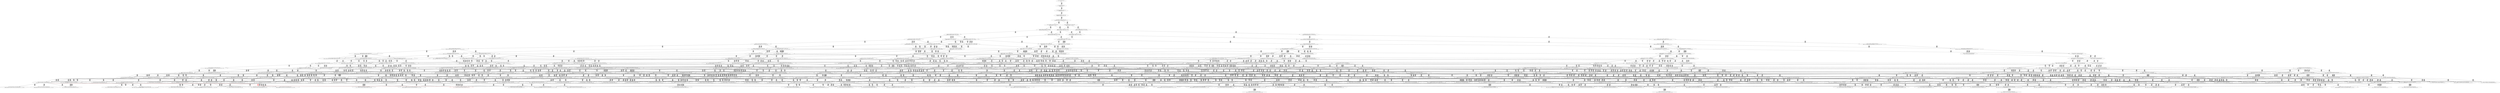 digraph {
	S0[label="S0: [0, 0] [0, 0] [0, 0] [0, 0] \n{}{}"];
	S1[label="S1: [0, 0] [0, 0] [0, 0] [65, 82] \n{T0J0:65-82}{1}"];
	S2[label="S2: [65, 65] [65, 65] [65, 82] [96, 121] \n{T0J1:96-121}{1, 2}"];
	S3[label="S3: [65, 65] [65, 82] [96, 121] [101, 127] \n{T0J1:96-121, T0J2:101-127}{1, 2, 3}"];
	S4[label="S4: [65, 82] [87, 110] [96, 121] [101, 127] \n{T0J1:96-121, T0J2:101-127, T0J14:87-110}{1, 2, 3, 15}"];
	S5[label="S5: [101, 110] [101, 110] [101, 121] [129, 146] \n{T0J3:129-146}{1, 2, 3, 4, 15}"];
	S6[label="S6: [87, 110] [96, 121] [101, 127] [147, 185] \n{T0J15:147-185}{1, 2, 3, 15, 16}"];
	S7[label="S7: [101, 110] [101, 119] [108, 121] [129, 146] \n{T0J3:129-146, T0J6:108-119}{1, 2, 3, 4, 7, 15}"];
	S8[label="S8: [101, 121] [101, 127] [129, 146] [147, 185] \n{T0J3:129-146, T0J15:147-185}{1, 2, 3, 4, 15, 16}"];
	S9[label="S9: [90, 114] [96, 121] [101, 127] [147, 185] \n{T0J15:147-185, T0J18:90-114}{1, 2, 3, 15, 16, 19}"];
	S10[label="S10: [101, 119] [108, 121] [115, 128] [129, 146] \n{T0J3:129-146, T0J7:115-128}{1, 2, 3, 4, 7, 8, 15}"];
	S11[label="S11: [101, 127] [108, 130] [129, 146] [147, 185] \n{T0J3:129-146, T0J15:147-185}{1, 2, 3, 4, 7, 15, 16}"];
	S12[label="S12: [101, 125] [101, 127] [129, 150] [147, 185] \n{T0J3:129-150, T0J15:147-185}{1, 2, 3, 4, 15, 16, 19}"];
	S13[label="S13: [96, 121] [101, 127] [147, 185] [169, 213] \n{T0J15:147-185, T0J19:169-213}{1, 2, 3, 15, 16, 19, 20}"];
	S14[label="S14: [108, 121] [115, 128] [121, 145] [129, 146] \n{T0J3:129-146, T0J10:121-145}{1, 2, 3, 4, 7, 8, 11, 15}"];
	S15[label="S15: [108, 130] [115, 145] [129, 146] [147, 194] \n{T0J3:129-146, T0J15:147-194}{1, 2, 3, 4, 7, 8, 15, 16}"];
	S16[label="S16: [101, 130] [108, 136] [129, 150] [147, 185] \n{T0J3:129-150, T0J15:147-185}{1, 2, 3, 4, 7, 15, 16, 19}"];
	S17[label="S17: [101, 127] [129, 163] [147, 185] [169, 225] \n{T0J3:129-163, T0J15:147-185, T0J19:169-225}{1, 2, 3, 4, 15, 16, 19, 20}"];
	S18[label="S18: [101, 127] [112, 146] [147, 185] [169, 213] \n{T0J15:147-185, T0J19:169-213, T0J20:112-146}{1, 2, 3, 15, 16, 19, 20, 21}"];
	S19[label="S19: [115, 119] [115, 121] [129, 146] [181, 214] \n{T0J3:129-146}{1, 2, 3, 4, 7, 8, 9, 10, 15}"];
	S20[label="S20: [121, 121] [121, 128] [129, 146] [185, 201] \n{T0J3:129-146, T0J11:185-201}{1, 2, 3, 4, 7, 8, 11, 12, 15}"];
	S21[label="S21: [115, 145] [121, 146] [129, 156] [147, 196] \n{T0J10:121-156, T0J15:147-196}{1, 2, 3, 4, 7, 8, 11, 15, 16}"];
	S22[label="S22: [108, 136] [115, 148] [129, 150] [147, 194] \n{T0J15:147-194}{1, 2, 3, 4, 7, 8, 15, 16, 19}"];
	S23[label="S23: [108, 136] [129, 163] [147, 185] [169, 225] \n{T0J3:129-163, T0J15:147-185, T0J19:169-225}{1, 2, 3, 4, 7, 15, 16, 19, 20}"];
	S24[label="S24: [112, 146] [129, 163] [147, 185] [169, 225] \n{T0J3:129-163, T0J15:147-185, T0J19:169-225}{1, 2, 3, 4, 15, 16, 19, 20, 21}"];
	S25[label="S25: [112, 146] [147, 185] [169, 212] [169, 213] \n{T0J15:147-185, T0J19:169-213, T0J21:169-212}{1, 2, 3, 15, 16, 19, 20, 21, 22}"];
	S26[label="S26: [115, 128] [121, 145] [129, 146] [181, 216] \n{T0J3:129-146, T0J10:121-145}{1, 2, 3, 4, 7, 8, 9, 10, 11, 15}"];
	S27[label="S27: [129, 130] [129, 145] [147, 182] [164, 194] \n{T0J15:147-194}{1, 2, 3, 4, 5, 6, 7, 8, 15, 16}"];
	S28[label="S28: [115, 145] [129, 146] [147, 194] [181, 225] \n{T0J15:147-194}{1, 2, 3, 4, 7, 8, 9, 10, 15, 16}"];
	S29[label="S29: [129, 130] [129, 136] [147, 182] [164, 185] \n{T0J15:147-185}{1, 2, 3, 4, 5, 6, 7, 15, 16, 19}"];
	S30[label="S30: [121, 128] [129, 146] [176, 190] [185, 201] \n{T0J3:129-146, T0J11:185-201, T0J12:176-190}{1, 2, 3, 4, 7, 8, 11, 12, 13, 15}"];
	S31[label="S31: [121, 145] [129, 146] [147, 196] [185, 225] \n{T0J11:185-225, T0J15:147-196}{1, 2, 3, 4, 7, 8, 11, 12, 15, 16}"];
	S32[label="S32: [115, 148] [121, 150] [129, 162] [147, 196] \n{T0J15:147-196}{1, 2, 3, 4, 7, 8, 11, 15, 16, 19}"];
	S33[label="S33: [115, 154] [129, 163] [147, 194] [169, 225] \n{T0J15:147-194, T0J19:169-225}{1, 2, 3, 4, 7, 8, 15, 16, 19, 20}"];
	S34[label="S34: [119, 155] [129, 163] [147, 185] [169, 225] \n{T0J15:147-185, T0J19:169-225}{1, 2, 3, 4, 7, 15, 16, 19, 20, 21}"];
	S35[label="S35: [129, 182] [147, 185] [169, 212] [169, 225] \n{T0J3:129-182, T0J15:147-185, T0J19:169-225, T0J21:169-212}{1, 2, 3, 4, 15, 16, 19, 20, 21, 22}"];
	S36[label="S36: [121, 128] [129, 146] [181, 208] [185, 216] \n{T0J3:129-146, T0J11:185-208}{1, 2, 3, 4, 7, 8, 9, 10, 11, 12, 15}"];
	S37[label="S37: [129, 146] [129, 156] [147, 196] [164, 197] \n{T0J15:147-196}{1, 2, 3, 4, 5, 6, 7, 8, 11, 15, 16}"];
	S38[label="S38: [121, 146] [129, 171] [147, 203] [181, 240] \n{T0J15:147-203}{1, 2, 3, 4, 7, 8, 9, 10, 11, 15, 16}"];
	S39[label="S39: [129, 148] [129, 150] [147, 188] [164, 194] \n{T0J15:147-194}{1, 2, 3, 4, 5, 6, 7, 8, 15, 16, 19}"];
	S40[label="S40: [115, 148] [129, 150] [147, 194] [181, 231] \n{T0J15:147-194}{1, 2, 3, 4, 7, 8, 9, 10, 15, 16, 19}"];
	S41[label="S41: [129, 136] [147, 185] [164, 188] [169, 225] \n{T0J15:147-185, T0J19:169-225}{1, 2, 3, 4, 5, 6, 7, 15, 16, 19, 20}"];
	S42[label="S42: [129, 146] [147, 185] [164, 198] [169, 225] \n{T0J15:147-185, T0J19:169-225}{1, 2, 3, 4, 5, 6, 15, 16, 19, 20, 21}"];
	S43[label="S43: [129, 146] [147, 161] [176, 190] [185, 201] \n{T0J3:129-146, T0J11:185-201, T0J12:176-190, T0J13:147-161}{1, 2, 3, 4, 7, 8, 11, 12, 13, 14, 15}"];
	S44[label="S44: [129, 146] [147, 196] [176, 214] [185, 225] \n{T0J11:185-225, T0J12:176-214, T0J15:147-203}{1, 2, 3, 4, 7, 8, 11, 12, 13, 15, 16}"];
	S45[label="S45: [121, 150] [129, 162] [147, 196] [185, 229] \n{T0J11:185-229}{1, 2, 3, 4, 7, 8, 11, 12, 15, 16, 19}"];
	S46[label="S46: [147, 149] [147, 150] [147, 154] [151, 162] \n{T0J16:151-154}{1, 2, 3, 4, 7, 8, 11, 15, 16, 17, 19}"];
	S47[label="S47: [121, 163] [129, 179] [147, 196] [169, 248] \n{T0J19:169-248}{1, 2, 3, 4, 7, 8, 11, 15, 16, 19, 20}"];
	S48[label="S48: [129, 163] [131, 173] [147, 194] [169, 225] \n{T0J19:169-225}{1, 2, 3, 4, 7, 8, 15, 16, 19, 20, 21}"];
	S49[label="S49: [129, 185] [147, 190] [169, 212] [169, 225] \n{}{1, 2, 3, 4, 7, 15, 16, 19, 20, 21, 22}"];
	S50[label="S50: [129, 146] [147, 194] [164, 197] [181, 225] \n{T0J15:147-194}{1, 2, 3, 4, 5, 6, 7, 8, 9, 10, 15, 16}"];
	S51[label="S51: [129, 146] [176, 197] [181, 208] [185, 223] \n{T0J3:129-146, T0J11:185-208, T0J12:176-197}{1, 2, 3, 4, 7, 8, 9, 10, 11, 12, 13, 15}"];
	S52[label="S52: [129, 156] [147, 196] [164, 197] [185, 226] \n{T0J11:185-226, T0J15:147-196}{1, 2, 3, 4, 5, 6, 7, 8, 11, 12, 15, 16}"];
	S53[label="S53: [129, 171] [147, 203] [181, 226] [185, 240] \n{T0J11:185-226, T0J15:147-203}{1, 2, 3, 4, 7, 8, 9, 10, 11, 12, 15, 16}"];
	S54[label="S54: [129, 150] [129, 174] [147, 196] [164, 201] \n{}{1, 2, 3, 4, 5, 6, 7, 8, 11, 15, 16, 19}"];
	S55[label="S55: [121, 150] [129, 174] [147, 203] [181, 244] \n{}{1, 2, 3, 4, 7, 8, 9, 10, 11, 15, 16, 19}"];
	S56[label="S56: [129, 163] [147, 194] [164, 206] [169, 225] \n{T0J19:169-225}{1, 2, 3, 4, 5, 6, 7, 8, 15, 16, 19, 20}"];
	S57[label="S57: [129, 163] [147, 194] [169, 225] [181, 249] \n{T0J19:169-225}{1, 2, 3, 4, 7, 8, 9, 10, 15, 16, 19, 20}"];
	S58[label="S58: [129, 163] [147, 185] [164, 207] [169, 225] \n{T0J19:169-225}{1, 2, 3, 4, 5, 6, 7, 15, 16, 19, 20, 21}"];
	S59[label="S59: [147, 185] [164, 212] [169, 225] [169, 234] \n{}{1, 2, 3, 4, 5, 6, 15, 16, 19, 20, 21, 22}"];
	S60[label="S60: [147, 179] [155, 196] [176, 214] [185, 225] \n{T0J11:185-225, T0J12:176-214, T0J13:147-179, T0J15:147-220}{1, 2, 3, 4, 7, 8, 11, 12, 13, 14, 15, 16}"];
	S61[label="S61: [129, 162] [147, 196] [176, 219] [185, 229] \n{T0J11:185-229, T0J12:176-219}{1, 2, 3, 4, 7, 8, 11, 12, 13, 15, 16, 19}"];
	S62[label="S62: [147, 155] [147, 162] [151, 196] [185, 230] \n{T0J11:185-230, T0J16:151-155}{1, 2, 3, 4, 7, 8, 11, 12, 15, 16, 17, 19}"];
	S63[label="S63: [129, 179] [147, 196] [169, 243] [185, 249] \n{T0J11:185-243, T0J19:169-249}{1, 2, 3, 4, 7, 8, 11, 12, 15, 16, 19, 20}"];
	S64[label="S64: [147, 150] [147, 154] [151, 162] [225, 248] \n{T0J16:151-154, T0J17:225-248}{1, 2, 3, 4, 7, 8, 11, 15, 16, 17, 18, 19}"];
	S65[label="S65: [147, 168] [147, 179] [151, 196] [169, 249] \n{T0J16:151-168, T0J19:169-249}{1, 2, 3, 4, 7, 8, 11, 15, 16, 17, 19, 20}"];
	S66[label="S66: [129, 179] [137, 189] [147, 196] [169, 248] \n{T0J19:169-248}{1, 2, 3, 4, 7, 8, 11, 15, 16, 19, 20, 21}"];
	S67[label="S67: [143, 190] [147, 199] [169, 212] [169, 225] \n{T0J7:143-199}{1, 2, 3, 4, 7, 8, 15, 16, 19, 20, 21, 22}"];
	S68[label="S68: [129, 172] [147, 198] [164, 203] [181, 241] \n{T0J15:147-203}{1, 2, 3, 4, 5, 6, 7, 8, 9, 10, 11, 15, 16}"];
	S69[label="S69: [129, 150] [147, 194] [164, 200] [181, 243] \n{}{1, 2, 3, 4, 5, 6, 7, 8, 9, 10, 15, 16, 19}"];
	S70[label="S70: [147, 161] [164, 190] [176, 198] [185, 201] \n{T0J11:185-201, T0J12:176-190, T0J13:147-161}{1, 2, 3, 4, 5, 6, 7, 8, 11, 12, 13, 14, 15}"];
	S71[label="S71: [147, 178] [176, 197] [181, 208] [185, 240] \n{T0J11:185-208, T0J12:176-197, T0J13:147-178}{1, 2, 3, 4, 7, 8, 9, 10, 11, 12, 13, 14, 15}"];
	S72[label="S72: [147, 196] [164, 198] [176, 225] [185, 226] \n{T0J11:185-226, T0J12:176-225}{1, 2, 3, 4, 5, 6, 7, 8, 11, 12, 13, 15, 16}"];
	S73[label="S73: [147, 203] [176, 226] [184, 240] [185, 241] \n{T0J11:185-226, T0J12:176-240}{1, 2, 3, 4, 7, 8, 9, 10, 11, 12, 13, 15, 16}"];
	S74[label="S74: [129, 174] [147, 196] [164, 202] [185, 255] \n{T0J11:185-255}{1, 2, 3, 4, 5, 6, 7, 8, 11, 12, 15, 16, 19}"];
	S75[label="S75: [129, 175] [147, 203] [181, 244] [185, 255] \n{T0J11:185-255}{1, 2, 3, 4, 7, 8, 9, 10, 11, 12, 15, 16, 19}"];
	S76[label="S76: [147, 174] [147, 180] [151, 196] [164, 202] \n{T0J16:151-180}{1, 2, 3, 4, 5, 6, 7, 8, 11, 15, 16, 17, 19}"];
	S77[label="S77: [147, 174] [147, 180] [151, 203] [181, 245] \n{T0J16:151-180}{1, 2, 3, 4, 7, 8, 9, 10, 11, 15, 16, 17, 19}"];
	S78[label="S78: [129, 189] [147, 196] [164, 215] [169, 274] \n{T0J19:169-274}{1, 2, 3, 4, 5, 6, 7, 8, 11, 15, 16, 19, 20}"];
	S79[label="S79: [129, 189] [147, 203] [169, 248] [181, 274] \n{T0J19:169-274}{1, 2, 3, 4, 7, 8, 9, 10, 11, 15, 16, 19, 20}"];
	S80[label="S80: [131, 181] [147, 194] [164, 215] [169, 225] \n{T0J19:169-225}{1, 2, 3, 4, 5, 6, 7, 8, 15, 16, 19, 20, 21}"];
	S81[label="S81: [131, 173] [147, 194] [169, 225] [195, 258] \n{T0J19:169-225}{1, 2, 3, 4, 7, 8, 9, 10, 15, 16, 19, 20, 21}"];
	S82[label="S82: [147, 194] [164, 212] [169, 225] [169, 237] \n{}{1, 2, 3, 4, 5, 6, 7, 15, 16, 19, 20, 21, 22}"];
	S83[label="S83: [147, 156] [151, 161] [164, 197] [185, 226] \n{T0J11:185-226, T0J16:151-161}{1, 2, 3, 4, 5, 6, 7, 8, 11, 12, 15, 16, 17}"];
	S84[label="S84: [147, 171] [151, 176] [181, 226] [185, 240] \n{T0J11:185-226, T0J16:151-176}{1, 2, 3, 4, 7, 8, 9, 10, 11, 12, 15, 16, 17}"];
	S85[label="S85: [170, 174] [170, 196] [170, 201] [246, 269] \n{T0J22:246-269}{1, 2, 3, 4, 5, 6, 7, 8, 11, 15, 16, 19, 23}"];
	S86[label="S86: [151, 184] [155, 196] [176, 214] [185, 225] \n{T0J11:185-225, T0J16:151-184}{1, 2, 3, 4, 7, 8, 11, 12, 13, 14, 15, 16, 17}"];
	S87[label="S87: [147, 196] [155, 214] [176, 219] [185, 229] \n{T0J11:185-229}{1, 2, 3, 4, 7, 8, 11, 12, 13, 14, 15, 16, 19}"];
	S88[label="S88: [147, 186] [151, 196] [176, 230] [185, 250] \n{T0J11:185-230}{1, 2, 3, 4, 7, 8, 11, 12, 13, 15, 16, 17, 19}"];
	S89[label="S89: [147, 196] [169, 243] [184, 249] [185, 280] \n{T0J11:185-243}{1, 2, 3, 4, 7, 8, 11, 12, 13, 15, 16, 19, 20}"];
	S90[label="S90: [147, 162] [151, 196] [185, 248] [225, 279] \n{T0J11:185-261, T0J17:225-279}{1, 2, 3, 4, 7, 8, 11, 12, 15, 16, 17, 18, 19}"];
	S91[label="S91: [147, 186] [151, 196] [169, 249] [185, 280] \n{T0J11:185-261}{1, 2, 3, 4, 7, 8, 11, 12, 15, 16, 17, 19, 20}"];
	S92[label="S92: [137, 196] [147, 201] [169, 248] [185, 261] \n{T0J11:185-261}{1, 2, 3, 4, 7, 8, 11, 12, 15, 16, 19, 20, 21}"];
	S93[label="S93: [147, 179] [151, 196] [169, 249] [225, 280] \n{T0J17:225-279}{1, 2, 3, 4, 7, 8, 11, 15, 16, 17, 18, 19, 20}"];
	S94[label="S94: [147, 186] [147, 196] [151, 201] [169, 249] \n{}{1, 2, 3, 4, 7, 8, 11, 15, 16, 17, 19, 20, 21}"];
	S95[label="S95: [137, 199] [147, 207] [169, 248] [169, 267] \n{}{1, 2, 3, 4, 7, 8, 11, 15, 16, 19, 20, 21, 22}"];
	S96[label="S96: [164, 197] [176, 198] [181, 208] [185, 223] \n{T0J11:185-208, T0J12:176-197}{1, 2, 3, 4, 5, 6, 7, 8, 9, 10, 11, 12, 13, 15}"];
	S97[label="S97: [147, 203] [164, 223] [181, 241] [185, 252] \n{T0J11:185-252}{1, 2, 3, 4, 5, 6, 7, 8, 9, 10, 11, 12, 15, 16}"];
	S98[label="S98: [129, 176] [147, 203] [164, 227] [181, 270] \n{}{1, 2, 3, 4, 5, 6, 7, 8, 9, 10, 11, 15, 16, 19}"];
	S99[label="S99: [147, 194] [164, 215] [169, 225] [181, 258] \n{T0J19:169-225}{1, 2, 3, 4, 5, 6, 7, 8, 9, 10, 15, 16, 19, 20}"];
	S100[label="S100: [155, 198] [173, 225] [176, 226] [185, 236] \n{}{1, 2, 3, 4, 5, 6, 7, 8, 11, 12, 13, 14, 15, 16}"];
	S101[label="S101: [155, 214] [176, 226] [184, 240] [185, 274] \n{T0J11:185-226}{1, 2, 3, 4, 7, 8, 9, 10, 11, 12, 13, 14, 15, 16}"];
	S102[label="S102: [147, 198] [164, 219] [176, 255] [185, 267] \n{}{1, 2, 3, 4, 5, 6, 7, 8, 11, 12, 13, 15, 16, 19}"];
	S103[label="S103: [147, 203] [176, 244] [184, 250] [185, 276] \n{T0J11:185-255}{1, 2, 3, 4, 7, 8, 9, 10, 11, 12, 13, 15, 16, 19}"];
	S104[label="S104: [147, 196] [151, 202] [164, 230] [185, 278] \n{}{1, 2, 3, 4, 5, 6, 7, 8, 11, 12, 15, 16, 17, 19}"];
	S105[label="S105: [147, 186] [151, 203] [181, 245] [185, 276] \n{T0J11:185-261}{1, 2, 3, 4, 7, 8, 9, 10, 11, 12, 15, 16, 17, 19}"];
	S106[label="S106: [147, 196] [164, 234] [169, 274] [185, 297] \n{}{1, 2, 3, 4, 5, 6, 7, 8, 11, 12, 15, 16, 19, 20}"];
	S107[label="S107: [147, 203] [169, 248] [181, 261] [193, 280] \n{T0J11:185-261}{1, 2, 3, 4, 7, 8, 9, 10, 11, 12, 15, 16, 19, 20}"];
	S108[label="S108: [147, 180] [151, 196] [164, 234] [225, 296] \n{T0J17:225-296}{1, 2, 3, 4, 5, 6, 7, 8, 11, 15, 16, 17, 18, 19}"];
	S109[label="S109: [147, 180] [151, 203] [181, 248] [225, 279] \n{T0J17:225-279}{1, 2, 3, 4, 7, 8, 9, 10, 11, 15, 16, 17, 18, 19}"];
	S110[label="S110: [147, 196] [151, 203] [164, 234] [169, 297] \n{}{1, 2, 3, 4, 5, 6, 7, 8, 11, 15, 16, 17, 19, 20}"];
	S111[label="S111: [147, 186] [151, 203] [169, 249] [181, 280] \n{}{1, 2, 3, 4, 7, 8, 9, 10, 11, 15, 16, 17, 19, 20}"];
	S112[label="S112: [137, 196] [147, 215] [164, 234] [169, 274] \n{}{1, 2, 3, 4, 5, 6, 7, 8, 11, 15, 16, 19, 20, 21}"];
	S113[label="S113: [137, 201] [147, 203] [169, 248] [181, 276] \n{}{1, 2, 3, 4, 7, 8, 9, 10, 11, 15, 16, 19, 20, 21}"];
	S114[label="S114: [147, 212] [164, 212] [169, 225] [169, 242] \n{}{1, 2, 3, 4, 5, 6, 7, 8, 15, 16, 19, 20, 21, 22}"];
	S115[label="S115: [147, 181] [169, 212] [169, 225] [209, 276] \n{}{1, 2, 3, 4, 7, 8, 9, 10, 15, 16, 19, 20, 21, 22}"];
	S116[label="S116: [147, 172] [151, 177] [164, 198] [181, 241] \n{T0J16:151-177}{1, 2, 3, 4, 5, 6, 7, 8, 9, 10, 11, 15, 16, 17}"];
	S117[label="S117: [151, 198] [164, 201] [176, 225] [185, 226] \n{}{1, 2, 3, 4, 5, 6, 7, 8, 11, 12, 13, 15, 16, 17}"];
	S118[label="S118: [151, 186] [176, 226] [184, 240] [185, 241] \n{T0J11:185-226}{1, 2, 3, 4, 7, 8, 9, 10, 11, 12, 13, 15, 16, 17}"];
	S119[label="S119: [170, 196] [170, 202] [185, 269] [246, 293] \n{T0J22:246-293}{1, 2, 3, 4, 5, 6, 7, 8, 11, 12, 15, 16, 19, 23}"];
	S120[label="S120: [170, 196] [170, 201] [170, 205] [246, 293] \n{T0J22:246-293}{1, 2, 3, 4, 5, 6, 7, 8, 11, 15, 16, 17, 19, 23}"];
	S121[label="S121: [170, 196] [170, 215] [170, 274] [246, 299] \n{T0J22:246-293}{1, 2, 3, 4, 5, 6, 7, 8, 11, 15, 16, 19, 20, 23}"];
	S122[label="S122: [151, 161] [164, 197] [185, 226] [225, 254] \n{T0J11:185-226, T0J17:225-254}{1, 2, 3, 4, 5, 6, 7, 8, 11, 12, 15, 16, 17, 18}"];
	S123[label="S123: [151, 176] [181, 226] [185, 240] [225, 269] \n{T0J11:185-226, T0J17:225-269}{1, 2, 3, 4, 7, 8, 9, 10, 11, 12, 15, 16, 17, 18}"];
	S124[label="S124: [155, 196] [176, 214] [185, 225] [229, 279] \n{T0J11:185-225, T0J17:229-279}{1, 2, 3, 4, 7, 8, 11, 12, 13, 14, 15, 16, 17, 18}"];
	S125[label="S125: [151, 196] [155, 214] [176, 230] [185, 250] \n{T0J11:185-230}{1, 2, 3, 4, 7, 8, 11, 12, 13, 14, 15, 16, 17, 19}"];
	S126[label="S126: [155, 214] [173, 243] [184, 249] [185, 280] \n{T0J11:185-243}{1, 2, 3, 4, 7, 8, 11, 12, 13, 14, 15, 16, 19, 20}"];
	S127[label="S127: [151, 196] [176, 248] [185, 250] [225, 279] \n{T0J11:185-261, T0J17:225-279}{1, 2, 3, 4, 7, 8, 11, 12, 13, 15, 16, 17, 18, 19}"];
	S128[label="S128: [151, 196] [169, 249] [184, 250] [185, 280] \n{T0J11:185-261}{1, 2, 3, 4, 7, 8, 11, 12, 13, 15, 16, 17, 19, 20}"];
	S129[label="S129: [147, 201] [169, 248] [184, 250] [185, 280] \n{T0J11:185-261}{1, 2, 3, 4, 7, 8, 11, 12, 13, 15, 16, 19, 20, 21}"];
	S130[label="S130: [151, 196] [169, 249] [185, 279] [225, 280] \n{T0J11:185-261, T0J17:225-279}{1, 2, 3, 4, 7, 8, 11, 12, 15, 16, 17, 18, 19, 20}"];
	S131[label="S131: [147, 196] [151, 201] [169, 249] [185, 280] \n{T0J11:185-261}{1, 2, 3, 4, 7, 8, 11, 12, 15, 16, 17, 19, 20, 21}"];
	S132[label="S132: [147, 207] [169, 248] [169, 261] [201, 267] \n{T0J11:185-261}{1, 2, 3, 4, 7, 8, 11, 12, 15, 16, 19, 20, 21, 22}"];
	S133[label="S133: [147, 196] [151, 201] [169, 249] [225, 280] \n{T0J17:225-279}{1, 2, 3, 4, 7, 8, 11, 15, 16, 17, 18, 19, 20, 21}"];
	S134[label="S134: [147, 196] [151, 207] [169, 249] [169, 267] \n{}{1, 2, 3, 4, 7, 8, 11, 15, 16, 17, 19, 20, 21, 22}"];
	S135[label="S135: [169, 207] [169, 248] [169, 258] [230, 267] \n{T0J26:230-258}{1, 2, 3, 4, 7, 8, 11, 15, 16, 19, 20, 21, 22, 27}"];
	S136[label="S136: [164, 198] [176, 208] [182, 230] [185, 256] \n{}{1, 2, 3, 4, 5, 6, 7, 8, 9, 10, 11, 12, 13, 14, 15}"];
	S137[label="S137: [164, 226] [176, 241] [184, 252] [185, 291] \n{}{1, 2, 3, 4, 5, 6, 7, 8, 9, 10, 11, 12, 13, 15, 16}"];
	S138[label="S138: [147, 207] [164, 234] [181, 270] [185, 294] \n{}{1, 2, 3, 4, 5, 6, 7, 8, 9, 10, 11, 12, 15, 16, 19}"];
	S139[label="S139: [147, 203] [151, 211] [164, 234] [181, 294] \n{}{1, 2, 3, 4, 5, 6, 7, 8, 9, 10, 11, 15, 16, 17, 19}"];
	S140[label="S140: [147, 215] [164, 241] [169, 274] [181, 305] \n{}{1, 2, 3, 4, 5, 6, 7, 8, 9, 10, 11, 15, 16, 19, 20}"];
	S141[label="S141: [147, 194] [164, 225] [169, 225] [195, 276] \n{}{1, 2, 3, 4, 5, 6, 7, 8, 9, 10, 15, 16, 19, 20, 21}"];
	S142[label="S142: [151, 208] [164, 223] [181, 241] [185, 252] \n{}{1, 2, 3, 4, 5, 6, 7, 8, 9, 10, 11, 12, 15, 16, 17}"];
	S143[label="S143: [170, 203] [170, 227] [181, 270] [246, 301] \n{T0J22:246-301}{1, 2, 3, 4, 5, 6, 7, 8, 9, 10, 11, 15, 16, 19, 23}"];
	S144[label="S144: [155, 203] [173, 225] [176, 226] [185, 236] \n{}{1, 2, 3, 4, 5, 6, 7, 8, 11, 12, 13, 14, 15, 16, 17}"];
	S145[label="S145: [155, 214] [176, 226] [184, 240] [185, 276] \n{T0J11:185-226}{1, 2, 3, 4, 7, 8, 9, 10, 11, 12, 13, 14, 15, 16, 17}"];
	S146[label="S146: [155, 219] [173, 240] [176, 255] [185, 267] \n{}{1, 2, 3, 4, 5, 6, 7, 8, 11, 12, 13, 14, 15, 16, 19}"];
	S147[label="S147: [155, 214] [176, 244] [184, 250] [185, 276] \n{T0J11:185-255}{1, 2, 3, 4, 7, 8, 9, 10, 11, 12, 13, 14, 15, 16, 19}"];
	S148[label="S148: [151, 212] [164, 230] [176, 276] [185, 278] \n{}{1, 2, 3, 4, 5, 6, 7, 8, 11, 12, 13, 15, 16, 17, 19}"];
	S149[label="S149: [151, 203] [176, 245] [184, 250] [185, 276] \n{T0J11:185-261}{1, 2, 3, 4, 7, 8, 9, 10, 11, 12, 13, 15, 16, 17, 19}"];
	S150[label="S150: [164, 243] [169, 274] [184, 276] [185, 306] \n{}{1, 2, 3, 4, 5, 6, 7, 8, 11, 12, 13, 15, 16, 19, 20}"];
	S151[label="S151: [169, 248] [181, 250] [185, 276] [202, 280] \n{T0J11:185-261}{1, 2, 3, 4, 7, 8, 9, 10, 11, 12, 13, 15, 16, 19, 20}"];
	S152[label="S152: [151, 202] [164, 234] [185, 287] [225, 305] \n{T0J17:225-305}{1, 2, 3, 4, 5, 6, 7, 8, 11, 12, 15, 16, 17, 18, 19}"];
	S153[label="S153: [151, 203] [181, 248] [185, 276] [225, 279] \n{T0J11:185-261, T0J17:225-279}{1, 2, 3, 4, 7, 8, 9, 10, 11, 12, 15, 16, 17, 18, 19}"];
	S154[label="S154: [151, 212] [164, 238] [169, 287] [185, 306] \n{}{1, 2, 3, 4, 5, 6, 7, 8, 11, 12, 15, 16, 17, 19, 20}"];
	S155[label="S155: [151, 203] [169, 249] [181, 276] [193, 280] \n{T0J11:185-261}{1, 2, 3, 4, 7, 8, 9, 10, 11, 12, 15, 16, 17, 19, 20}"];
	S156[label="S156: [147, 227] [164, 248] [169, 274] [185, 297] \n{}{1, 2, 3, 4, 5, 6, 7, 8, 11, 12, 15, 16, 19, 20, 21}"];
	S157[label="S157: [147, 203] [169, 248] [181, 261] [193, 280] \n{T0J11:185-261}{1, 2, 3, 4, 7, 8, 9, 10, 11, 12, 15, 16, 19, 20, 21}"];
	S158[label="S158: [151, 203] [164, 234] [169, 297] [225, 306] \n{T0J17:225-305}{1, 2, 3, 4, 5, 6, 7, 8, 11, 15, 16, 17, 18, 19, 20}"];
	S159[label="S159: [151, 203] [169, 249] [181, 279] [225, 280] \n{T0J17:225-279}{1, 2, 3, 4, 7, 8, 9, 10, 11, 15, 16, 17, 18, 19, 20}"];
	S160[label="S160: [147, 212] [151, 227] [164, 238] [169, 297] \n{}{1, 2, 3, 4, 5, 6, 7, 8, 11, 15, 16, 17, 19, 20, 21}"];
	S161[label="S161: [147, 201] [151, 203] [169, 249] [181, 280] \n{}{1, 2, 3, 4, 7, 8, 9, 10, 11, 15, 16, 17, 19, 20, 21}"];
	S162[label="S162: [147, 215] [164, 248] [169, 274] [169, 293] \n{}{1, 2, 3, 4, 5, 6, 7, 8, 11, 15, 16, 19, 20, 21, 22}"];
	S163[label="S163: [147, 207] [169, 248] [169, 267] [203, 276] \n{}{1, 2, 3, 4, 7, 8, 9, 10, 11, 15, 16, 19, 20, 21, 22}"];
	S164[label="S164: [191, 203] [191, 227] [191, 267] [239, 270] \n{T0J23:239-267}{1, 2, 3, 4, 5, 6, 7, 8, 9, 10, 11, 15, 16, 19, 24}"];
	S165[label="S165: [170, 219] [176, 269] [185, 276] [246, 301] \n{T0J22:246-301}{1, 2, 3, 4, 5, 6, 7, 8, 11, 12, 13, 15, 16, 19, 23}"];
	S166[label="S166: [170, 202] [170, 230] [185, 287] [246, 301] \n{T0J22:246-301}{1, 2, 3, 4, 5, 6, 7, 8, 11, 12, 15, 16, 17, 19, 23}"];
	S167[label="S167: [170, 234] [170, 274] [185, 297] [246, 306] \n{T0J22:246-301}{1, 2, 3, 4, 5, 6, 7, 8, 11, 12, 15, 16, 19, 20, 23}"];
	S168[label="S168: [170, 201] [170, 234] [225, 296] [246, 305] \n{T0J17:225-305, T0J22:246-301}{1, 2, 3, 4, 5, 6, 7, 8, 11, 15, 16, 17, 18, 19, 23}"];
	S169[label="S169: [170, 212] [170, 234] [170, 297] [246, 306] \n{T0J22:246-301}{1, 2, 3, 4, 5, 6, 7, 8, 11, 15, 16, 17, 19, 20, 23}"];
	S170[label="S170: [170, 215] [170, 234] [170, 274] [246, 301] \n{T0J22:246-301}{1, 2, 3, 4, 5, 6, 7, 8, 11, 15, 16, 19, 20, 21, 23}"];
	S171[label="S171: [151, 177] [164, 198] [181, 241] [225, 270] \n{T0J17:225-270}{1, 2, 3, 4, 5, 6, 7, 8, 9, 10, 11, 15, 16, 17, 18}"];
	S172[label="S172: [164, 201] [176, 226] [185, 230] [225, 296] \n{T0J17:225-296}{1, 2, 3, 4, 5, 6, 7, 8, 11, 12, 13, 15, 16, 17, 18}"];
	S173[label="S173: [176, 226] [184, 240] [185, 245] [225, 279] \n{T0J11:185-226, T0J17:225-279}{1, 2, 3, 4, 7, 8, 9, 10, 11, 12, 13, 15, 16, 17, 18}"];
	S174[label="S174: [155, 214] [176, 248] [185, 250] [225, 279] \n{T0J11:185-261, T0J17:225-279}{1, 2, 3, 4, 7, 8, 11, 12, 13, 14, 15, 16, 17, 18, 19}"];
	S175[label="S175: [155, 214] [173, 249] [184, 250] [185, 280] \n{T0J11:185-261}{1, 2, 3, 4, 7, 8, 11, 12, 13, 14, 15, 16, 17, 19, 20}"];
	S176[label="S176: [169, 214] [173, 248] [184, 250] [185, 280] \n{T0J11:185-261}{1, 2, 3, 4, 7, 8, 11, 12, 13, 14, 15, 16, 19, 20, 21}"];
	S177[label="S177: [169, 249] [184, 250] [185, 279] [225, 280] \n{T0J11:185-261, T0J17:225-279}{1, 2, 3, 4, 7, 8, 11, 12, 13, 15, 16, 17, 18, 19, 20}"];
	S178[label="S178: [151, 201] [169, 249] [184, 250] [185, 280] \n{T0J11:185-261}{1, 2, 3, 4, 7, 8, 11, 12, 13, 15, 16, 17, 19, 20, 21}"];
	S179[label="S179: [169, 248] [169, 250] [185, 267] [202, 280] \n{T0J11:185-261}{1, 2, 3, 4, 7, 8, 11, 12, 13, 15, 16, 19, 20, 21, 22}"];
	S180[label="S180: [151, 201] [169, 249] [185, 279] [225, 280] \n{T0J11:185-261, T0J17:225-279}{1, 2, 3, 4, 7, 8, 11, 12, 15, 16, 17, 18, 19, 20, 21}"];
	S181[label="S181: [151, 207] [169, 249] [169, 267] [201, 280] \n{T0J11:185-261}{1, 2, 3, 4, 7, 8, 11, 12, 15, 16, 17, 19, 20, 21, 22}"];
	S182[label="S182: [169, 248] [169, 258] [201, 261] [230, 267] \n{T0J11:185-261, T0J26:230-258}{1, 2, 3, 4, 7, 8, 11, 12, 15, 16, 19, 20, 21, 22, 27}"];
	S183[label="S183: [151, 207] [169, 249] [169, 267] [225, 280] \n{T0J17:225-279}{1, 2, 3, 4, 7, 8, 11, 15, 16, 17, 18, 19, 20, 21, 22}"];
	S184[label="S184: [169, 207] [169, 249] [169, 258] [230, 267] \n{T0J26:230-258}{1, 2, 3, 4, 7, 8, 11, 15, 16, 17, 19, 20, 21, 22, 27}"];
	S185[label="S185: [173, 241] [176, 252] [185, 266] [190, 293] \n{}{1, 2, 3, 4, 5, 6, 7, 8, 9, 10, 11, 12, 13, 14, 15, 16}"];
	S186[label="S186: [164, 244] [176, 270] [184, 294] [185, 302] \n{}{1, 2, 3, 4, 5, 6, 7, 8, 9, 10, 11, 12, 13, 15, 16, 19}"];
	S187[label="S187: [151, 234] [164, 238] [181, 294] [185, 310] \n{}{1, 2, 3, 4, 5, 6, 7, 8, 9, 10, 11, 12, 15, 16, 17, 19}"];
	S188[label="S188: [164, 248] [169, 274] [181, 305] [193, 329] \n{}{1, 2, 3, 4, 5, 6, 7, 8, 9, 10, 11, 12, 15, 16, 19, 20}"];
	S189[label="S189: [151, 211] [164, 234] [181, 296] [225, 328] \n{T0J17:225-328}{1, 2, 3, 4, 5, 6, 7, 8, 9, 10, 11, 15, 16, 17, 18, 19}"];
	S190[label="S190: [151, 235] [164, 241] [169, 297] [181, 329] \n{}{1, 2, 3, 4, 5, 6, 7, 8, 9, 10, 11, 15, 16, 17, 19, 20}"];
	S191[label="S191: [147, 241] [164, 250] [169, 274] [181, 305] \n{}{1, 2, 3, 4, 5, 6, 7, 8, 9, 10, 11, 15, 16, 19, 20, 21}"];
	S192[label="S192: [164, 212] [169, 225] [169, 242] [209, 307] \n{}{1, 2, 3, 4, 5, 6, 7, 8, 9, 10, 15, 16, 19, 20, 21, 22}"];
	S193[label="S193: [164, 231] [176, 241] [184, 252] [185, 293] \n{}{1, 2, 3, 4, 5, 6, 7, 8, 9, 10, 11, 12, 13, 15, 16, 17}"];
	S194[label="S194: [170, 234] [181, 270] [185, 301] [246, 324] \n{T0J22:246-324}{1, 2, 3, 4, 5, 6, 7, 8, 9, 10, 11, 12, 15, 16, 19, 23}"];
	S195[label="S195: [170, 227] [170, 235] [181, 294] [246, 324] \n{T0J22:246-324}{1, 2, 3, 4, 5, 6, 7, 8, 9, 10, 11, 15, 16, 17, 19, 23}"];
	S196[label="S196: [170, 241] [170, 274] [181, 305] [246, 329] \n{T0J22:246-324}{1, 2, 3, 4, 5, 6, 7, 8, 9, 10, 11, 15, 16, 19, 20, 23}"];
	S197[label="S197: [164, 226] [181, 241] [185, 257] [225, 306] \n{T0J17:225-306}{1, 2, 3, 4, 5, 6, 7, 8, 9, 10, 11, 12, 15, 16, 17, 18}"];
	S198[label="S198: [173, 226] [176, 230] [185, 248] [225, 301] \n{T0J17:225-301}{1, 2, 3, 4, 5, 6, 7, 8, 11, 12, 13, 14, 15, 16, 17, 18}"];
	S199[label="S199: [176, 226] [184, 240] [185, 276] [225, 279] \n{T0J11:185-226, T0J17:225-279}{1, 2, 3, 4, 7, 8, 9, 10, 11, 12, 13, 14, 15, 16, 17, 18}"];
	S200[label="S200: [155, 230] [173, 244] [176, 276] [185, 278] \n{}{1, 2, 3, 4, 5, 6, 7, 8, 11, 12, 13, 14, 15, 16, 17, 19}"];
	S201[label="S201: [155, 214] [176, 245] [184, 250] [185, 276] \n{T0J11:185-261}{1, 2, 3, 4, 7, 8, 9, 10, 11, 12, 13, 14, 15, 16, 17, 19}"];
	S202[label="S202: [169, 244] [176, 274] [185, 276] [190, 310] \n{}{1, 2, 3, 4, 5, 6, 7, 8, 11, 12, 13, 14, 15, 16, 19, 20}"];
	S203[label="S203: [173, 244] [184, 250] [185, 276] [202, 280] \n{T0J11:185-261}{1, 2, 3, 4, 7, 8, 9, 10, 11, 12, 13, 14, 15, 16, 19, 20}"];
	S204[label="S204: [164, 248] [176, 280] [185, 287] [225, 309] \n{T0J17:225-309}{1, 2, 3, 4, 5, 6, 7, 8, 11, 12, 13, 15, 16, 17, 18, 19}"];
	S205[label="S205: [176, 248] [184, 250] [185, 276] [225, 279] \n{T0J11:185-261, T0J17:225-279}{1, 2, 3, 4, 7, 8, 9, 10, 11, 12, 13, 15, 16, 17, 18, 19}"];
	S206[label="S206: [164, 248] [169, 280] [184, 287] [185, 310] \n{}{1, 2, 3, 4, 5, 6, 7, 8, 11, 12, 13, 15, 16, 17, 19, 20}"];
	S207[label="S207: [169, 249] [181, 250] [185, 276] [202, 280] \n{T0J11:185-261}{1, 2, 3, 4, 7, 8, 9, 10, 11, 12, 13, 15, 16, 17, 19, 20}"];
	S208[label="S208: [164, 248] [169, 274] [184, 280] [185, 306] \n{}{1, 2, 3, 4, 5, 6, 7, 8, 11, 12, 13, 15, 16, 19, 20, 21}"];
	S209[label="S209: [169, 248] [181, 250] [185, 276] [202, 280] \n{T0J11:185-261}{1, 2, 3, 4, 7, 8, 9, 10, 11, 12, 13, 15, 16, 19, 20, 21}"];
	S210[label="S210: [164, 248] [169, 291] [185, 306] [225, 310] \n{T0J17:225-309}{1, 2, 3, 4, 5, 6, 7, 8, 11, 12, 15, 16, 17, 18, 19, 20}"];
	S211[label="S211: [169, 249] [181, 276] [193, 279] [225, 280] \n{T0J11:185-261, T0J17:225-279}{1, 2, 3, 4, 7, 8, 9, 10, 11, 12, 15, 16, 17, 18, 19, 20}"];
	S212[label="S212: [151, 231] [164, 248] [169, 291] [185, 306] \n{}{1, 2, 3, 4, 5, 6, 7, 8, 11, 12, 15, 16, 17, 19, 20, 21}"];
	S213[label="S213: [151, 203] [169, 249] [181, 276] [193, 280] \n{T0J11:185-261}{1, 2, 3, 4, 7, 8, 9, 10, 11, 12, 15, 16, 17, 19, 20, 21}"];
	S214[label="S214: [164, 248] [169, 274] [169, 297] [201, 297] \n{}{1, 2, 3, 4, 5, 6, 7, 8, 11, 12, 15, 16, 19, 20, 21, 22}"];
	S215[label="S215: [169, 248] [169, 261] [193, 267] [211, 280] \n{T0J11:185-261}{1, 2, 3, 4, 7, 8, 9, 10, 11, 12, 15, 16, 19, 20, 21, 22}"];
	S216[label="S216: [151, 231] [164, 248] [169, 297] [225, 309] \n{T0J17:225-309}{1, 2, 3, 4, 5, 6, 7, 8, 11, 15, 16, 17, 18, 19, 20, 21}"];
	S217[label="S217: [151, 203] [169, 249] [181, 279] [225, 280] \n{T0J17:225-279}{1, 2, 3, 4, 7, 8, 9, 10, 11, 15, 16, 17, 18, 19, 20, 21}"];
	S218[label="S218: [151, 227] [164, 248] [169, 297] [169, 297] \n{}{1, 2, 3, 4, 5, 6, 7, 8, 11, 15, 16, 17, 19, 20, 21, 22}"];
	S219[label="S219: [151, 207] [169, 249] [169, 267] [203, 280] \n{}{1, 2, 3, 4, 7, 8, 9, 10, 11, 15, 16, 17, 19, 20, 21, 22}"];
	S220[label="S220: [169, 248] [169, 274] [169, 288] [230, 293] \n{T0J26:230-288}{1, 2, 3, 4, 5, 6, 7, 8, 11, 15, 16, 19, 20, 21, 22, 27}"];
	S221[label="S221: [169, 248] [169, 258] [203, 267] [230, 276] \n{T0J26:230-258}{1, 2, 3, 4, 7, 8, 9, 10, 11, 15, 16, 19, 20, 21, 22, 27}"];
	S222[label="S222: [191, 234] [191, 270] [191, 290] [239, 310] \n{T0J23:239-290}{1, 2, 3, 4, 5, 6, 7, 8, 9, 10, 11, 12, 15, 16, 19, 24}"];
	S223[label="S223: [191, 227] [191, 235] [191, 290] [239, 294] \n{T0J23:239-290}{1, 2, 3, 4, 5, 6, 7, 8, 9, 10, 11, 15, 16, 17, 19, 24}"];
	S224[label="S224: [191, 241] [191, 274] [191, 290] [239, 329] \n{T0J23:239-290}{1, 2, 3, 4, 5, 6, 7, 8, 9, 10, 11, 15, 16, 19, 20, 24}"];
	S225[label="S225: [191, 227] [191, 270] [239, 290] [246, 324] \n{T0J22:246-324, T0J23:239-290}{1, 2, 3, 4, 5, 6, 7, 8, 9, 10, 11, 15, 16, 19, 23, 24}"];
	S226[label="S226: [173, 244] [176, 269] [185, 276] [246, 306] \n{T0J22:246-306}{1, 2, 3, 4, 5, 6, 7, 8, 11, 12, 13, 14, 15, 16, 19, 23}"];
	S227[label="S227: [185, 240] [185, 255] [185, 267] [244, 285] \n{T0J24:244-285}{1, 2, 3, 4, 5, 6, 7, 8, 11, 12, 13, 14, 15, 16, 19, 25}"];
	S228[label="S228: [170, 230] [176, 280] [185, 287] [246, 306] \n{T0J22:246-306}{1, 2, 3, 4, 5, 6, 7, 8, 11, 12, 13, 15, 16, 17, 19, 23}"];
	S229[label="S229: [170, 274] [184, 280] [185, 306] [246, 310] \n{T0J22:246-306}{1, 2, 3, 4, 5, 6, 7, 8, 11, 12, 13, 15, 16, 19, 20, 23}"];
	S230[label="S230: [170, 234] [185, 291] [225, 305] [246, 309] \n{T0J17:225-309, T0J22:246-306}{1, 2, 3, 4, 5, 6, 7, 8, 11, 12, 15, 16, 17, 18, 19, 23}"];
	S231[label="S231: [170, 238] [170, 291] [185, 306] [246, 310] \n{T0J22:246-306}{1, 2, 3, 4, 5, 6, 7, 8, 11, 12, 15, 16, 17, 19, 20, 23}"];
	S232[label="S232: [170, 248] [170, 274] [185, 297] [246, 306] \n{T0J22:246-306}{1, 2, 3, 4, 5, 6, 7, 8, 11, 12, 15, 16, 19, 20, 21, 23}"];
	S233[label="S233: [170, 234] [170, 297] [225, 306] [246, 310] \n{T0J17:225-309, T0J22:246-306}{1, 2, 3, 4, 5, 6, 7, 8, 11, 15, 16, 17, 18, 19, 20, 23}"];
	S234[label="S234: [170, 231] [170, 238] [170, 297] [246, 306] \n{T0J22:246-306}{1, 2, 3, 4, 5, 6, 7, 8, 11, 15, 16, 17, 19, 20, 21, 23}"];
	S235[label="S235: [170, 248] [170, 274] [170, 297] [246, 306] \n{T0J22:246-306}{1, 2, 3, 4, 5, 6, 7, 8, 11, 15, 16, 19, 20, 21, 22, 23}"];
	S236[label="S236: [173, 249] [184, 250] [185, 279] [225, 280] \n{T0J11:185-261, T0J17:225-279}{1, 2, 3, 4, 7, 8, 11, 12, 13, 14, 15, 16, 17, 18, 19, 20}"];
	S237[label="S237: [169, 214] [173, 249] [184, 250] [185, 280] \n{T0J11:185-261}{1, 2, 3, 4, 7, 8, 11, 12, 13, 14, 15, 16, 17, 19, 20, 21}"];
	S238[label="S238: [169, 248] [184, 250] [185, 267] [202, 280] \n{T0J11:185-261}{1, 2, 3, 4, 7, 8, 11, 12, 13, 14, 15, 16, 19, 20, 21, 22}"];
	S239[label="S239: [169, 249] [184, 250] [185, 279] [225, 280] \n{T0J11:185-261, T0J17:225-279}{1, 2, 3, 4, 7, 8, 11, 12, 13, 15, 16, 17, 18, 19, 20, 21}"];
	S240[label="S240: [169, 249] [169, 250] [185, 267] [202, 280] \n{T0J11:185-261}{1, 2, 3, 4, 7, 8, 11, 12, 13, 15, 16, 17, 19, 20, 21, 22}"];
	S241[label="S241: [169, 250] [185, 258] [202, 267] [230, 280] \n{T0J11:185-261, T0J26:230-258}{1, 2, 3, 4, 7, 8, 11, 12, 13, 15, 16, 19, 20, 21, 22, 27}"];
	S242[label="S242: [169, 249] [169, 267] [201, 279] [225, 280] \n{T0J11:185-261, T0J17:225-279}{1, 2, 3, 4, 7, 8, 11, 12, 15, 16, 17, 18, 19, 20, 21, 22}"];
	S243[label="S243: [169, 249] [169, 258] [201, 267] [230, 280] \n{T0J11:185-261, T0J26:230-258}{1, 2, 3, 4, 7, 8, 11, 12, 15, 16, 17, 19, 20, 21, 22, 27}"];
	S244[label="S244: [169, 249] [169, 258] [225, 267] [230, 280] \n{T0J17:225-279, T0J26:230-258}{1, 2, 3, 4, 7, 8, 11, 15, 16, 17, 18, 19, 20, 21, 22, 27}"];
	S245[label="S245: [173, 246] [176, 252] [185, 266] [190, 298] \n{}{1, 2, 3, 4, 5, 6, 7, 8, 9, 10, 11, 12, 13, 14, 15, 16, 17}"];
	S246[label="S246: [173, 270] [176, 277] [185, 294] [190, 314] \n{}{1, 2, 3, 4, 5, 6, 7, 8, 9, 10, 11, 12, 13, 14, 15, 16, 19}"];
	S247[label="S247: [164, 245] [176, 294] [184, 306] [185, 310] \n{}{1, 2, 3, 4, 5, 6, 7, 8, 9, 10, 11, 12, 13, 15, 16, 17, 19}"];
	S248[label="S248: [169, 274] [181, 305] [185, 317] [204, 338] \n{}{1, 2, 3, 4, 5, 6, 7, 8, 9, 10, 11, 12, 13, 15, 16, 19, 20}"];
	S249[label="S249: [164, 248] [181, 296] [185, 317] [225, 334] \n{}{1, 2, 3, 4, 5, 6, 7, 8, 9, 10, 11, 12, 15, 16, 17, 18, 19}"];
	S250[label="S250: [164, 249] [169, 297] [181, 317] [193, 335] \n{}{1, 2, 3, 4, 5, 6, 7, 8, 9, 10, 11, 12, 15, 16, 17, 19, 20}"];
	S251[label="S251: [164, 256] [169, 274] [181, 305] [193, 329] \n{}{1, 2, 3, 4, 5, 6, 7, 8, 9, 10, 11, 12, 15, 16, 19, 20, 21}"];
	S252[label="S252: [164, 249] [169, 297] [181, 329] [225, 335] \n{}{1, 2, 3, 4, 5, 6, 7, 8, 9, 10, 11, 15, 16, 17, 18, 19, 20}"];
	S253[label="S253: [151, 241] [164, 256] [169, 297] [181, 329] \n{}{1, 2, 3, 4, 5, 6, 7, 8, 9, 10, 11, 15, 16, 17, 19, 20, 21}"];
	S254[label="S254: [164, 250] [169, 274] [169, 305] [203, 322] \n{}{1, 2, 3, 4, 5, 6, 7, 8, 9, 10, 11, 15, 16, 19, 20, 21, 22}"];
	S255[label="S255: [176, 270] [184, 301] [185, 307] [246, 331] \n{T0J22:246-331}{1, 2, 3, 4, 5, 6, 7, 8, 9, 10, 11, 12, 13, 15, 16, 19, 23}"];
	S256[label="S256: [170, 242] [181, 294] [185, 318] [246, 331] \n{T0J22:246-331}{1, 2, 3, 4, 5, 6, 7, 8, 9, 10, 11, 12, 15, 16, 17, 19, 23}"];
	S257[label="S257: [170, 274] [181, 305] [193, 329] [246, 336] \n{T0J22:246-331}{1, 2, 3, 4, 5, 6, 7, 8, 9, 10, 11, 12, 15, 16, 19, 20, 23}"];
	S258[label="S258: [170, 235] [181, 296] [225, 328] [246, 335] \n{T0J22:246-331}{1, 2, 3, 4, 5, 6, 7, 8, 9, 10, 11, 15, 16, 17, 18, 19, 23}"];
	S259[label="S259: [170, 242] [170, 297] [181, 329] [246, 336] \n{T0J22:246-331}{1, 2, 3, 4, 5, 6, 7, 8, 9, 10, 11, 15, 16, 17, 19, 20, 23}"];
	S260[label="S260: [170, 257] [170, 274] [181, 305] [246, 331] \n{T0J22:246-331}{1, 2, 3, 4, 5, 6, 7, 8, 9, 10, 11, 15, 16, 19, 20, 21, 23}"];
	S261[label="S261: [176, 241] [184, 257] [185, 296] [225, 329] \n{}{1, 2, 3, 4, 5, 6, 7, 8, 9, 10, 11, 12, 13, 15, 16, 17, 18}"];
	S262[label="S262: [173, 248] [176, 280] [185, 287] [225, 309] \n{T0J17:225-309}{1, 2, 3, 4, 5, 6, 7, 8, 11, 12, 13, 14, 15, 16, 17, 18, 19}"];
	S263[label="S263: [176, 248] [184, 250] [185, 276] [225, 279] \n{T0J11:185-261, T0J17:225-279}{1, 2, 3, 4, 7, 8, 9, 10, 11, 12, 13, 14, 15, 16, 17, 18, 19}"];
	S264[label="S264: [169, 249] [176, 280] [185, 287] [190, 310] \n{}{1, 2, 3, 4, 5, 6, 7, 8, 11, 12, 13, 14, 15, 16, 17, 19, 20}"];
	S265[label="S265: [173, 249] [184, 250] [185, 276] [202, 280] \n{T0J11:185-261}{1, 2, 3, 4, 7, 8, 9, 10, 11, 12, 13, 14, 15, 16, 17, 19, 20}"];
	S266[label="S266: [169, 248] [184, 274] [185, 280] [190, 310] \n{}{1, 2, 3, 4, 5, 6, 7, 8, 11, 12, 13, 14, 15, 16, 19, 20, 21}"];
	S267[label="S267: [173, 248] [184, 250] [185, 276] [202, 280] \n{T0J11:185-261}{1, 2, 3, 4, 7, 8, 9, 10, 11, 12, 13, 14, 15, 16, 19, 20, 21}"];
	S268[label="S268: [169, 280] [184, 291] [185, 309] [225, 310] \n{}{1, 2, 3, 4, 5, 6, 7, 8, 11, 12, 13, 15, 16, 17, 18, 19, 20}"];
	S269[label="S269: [181, 250] [185, 276] [202, 279] [225, 280] \n{T0J11:185-261, T0J17:225-279}{1, 2, 3, 4, 7, 8, 9, 10, 11, 12, 13, 15, 16, 17, 18, 19, 20}"];
	S270[label="S270: [164, 249] [169, 280] [184, 291] [185, 310] \n{}{1, 2, 3, 4, 5, 6, 7, 8, 11, 12, 13, 15, 16, 17, 19, 20, 21}"];
	S271[label="S271: [169, 249] [181, 250] [185, 276] [202, 280] \n{T0J11:185-261}{1, 2, 3, 4, 7, 8, 9, 10, 11, 12, 13, 15, 16, 17, 19, 20, 21}"];
	S272[label="S272: [169, 274] [169, 280] [185, 297] [204, 306] \n{}{1, 2, 3, 4, 5, 6, 7, 8, 11, 12, 13, 15, 16, 19, 20, 21, 22}"];
	S273[label="S273: [169, 250] [185, 267] [202, 276] [224, 280] \n{T0J11:185-261}{1, 2, 3, 4, 7, 8, 9, 10, 11, 12, 13, 15, 16, 19, 20, 21, 22}"];
	S274[label="S274: [164, 249] [169, 291] [185, 306] [225, 310] \n{T0J17:225-309}{1, 2, 3, 4, 5, 6, 7, 8, 11, 12, 15, 16, 17, 18, 19, 20, 21}"];
	S275[label="S275: [169, 249] [181, 276] [193, 279] [225, 280] \n{T0J11:185-261, T0J17:225-279}{1, 2, 3, 4, 7, 8, 9, 10, 11, 12, 15, 16, 17, 18, 19, 20, 21}"];
	S276[label="S276: [164, 249] [169, 291] [169, 297] [201, 306] \n{}{1, 2, 3, 4, 5, 6, 7, 8, 11, 12, 15, 16, 17, 19, 20, 21, 22}"];
	S277[label="S277: [169, 249] [169, 267] [193, 276] [211, 280] \n{T0J11:185-261}{1, 2, 3, 4, 7, 8, 9, 10, 11, 12, 15, 16, 17, 19, 20, 21, 22}"];
	S278[label="S278: [169, 274] [169, 288] [201, 297] [230, 300] \n{}{1, 2, 3, 4, 5, 6, 7, 8, 11, 12, 15, 16, 19, 20, 21, 22, 27}"];
	S279[label="S279: [169, 258] [193, 261] [211, 267] [230, 280] \n{T0J11:185-261, T0J26:230-258}{1, 2, 3, 4, 7, 8, 9, 10, 11, 12, 15, 16, 19, 20, 21, 22, 27}"];
	S280[label="S280: [164, 249] [169, 297] [169, 297] [225, 309] \n{T0J17:225-309}{1, 2, 3, 4, 5, 6, 7, 8, 11, 15, 16, 17, 18, 19, 20, 21, 22}"];
	S281[label="S281: [169, 249] [169, 267] [203, 279] [225, 280] \n{T0J17:225-279}{1, 2, 3, 4, 7, 8, 9, 10, 11, 15, 16, 17, 18, 19, 20, 21, 22}"];
	S282[label="S282: [169, 249] [169, 288] [169, 297] [230, 297] \n{T0J26:230-288}{1, 2, 3, 4, 5, 6, 7, 8, 11, 15, 16, 17, 19, 20, 21, 22, 27}"];
	S283[label="S283: [169, 249] [169, 258] [203, 267] [230, 280] \n{T0J26:230-258}{1, 2, 3, 4, 7, 8, 9, 10, 11, 15, 16, 17, 19, 20, 21, 22, 27}"];
	S284[label="S284: [191, 270] [191, 294] [191, 307] [239, 310] \n{T0J23:239-297}{1, 2, 3, 4, 5, 6, 7, 8, 9, 10, 11, 12, 13, 15, 16, 19, 24}"];
	S285[label="S285: [191, 242] [191, 294] [191, 297] [239, 318] \n{T0J23:239-297}{1, 2, 3, 4, 5, 6, 7, 8, 9, 10, 11, 12, 15, 16, 17, 19, 24}"];
	S286[label="S286: [191, 274] [191, 297] [193, 321] [239, 336] \n{}{1, 2, 3, 4, 5, 6, 7, 8, 9, 10, 11, 12, 15, 16, 19, 20, 24}"];
	S287[label="S287: [191, 235] [191, 296] [225, 297] [239, 335] \n{T0J23:239-297}{1, 2, 3, 4, 5, 6, 7, 8, 9, 10, 11, 15, 16, 17, 18, 19, 24}"];
	S288[label="S288: [225, 234] [225, 236] [225, 267] [249, 296] \n{T0J25:249-267}{1, 2, 3, 4, 5, 6, 7, 8, 9, 10, 11, 15, 16, 17, 18, 19, 26}"];
	S289[label="S289: [191, 242] [191, 297] [191, 297] [239, 336] \n{T0J23:239-297}{1, 2, 3, 4, 5, 6, 7, 8, 9, 10, 11, 15, 16, 17, 19, 20, 24}"];
	S290[label="S290: [191, 257] [191, 274] [191, 297] [239, 329] \n{T0J23:239-297}{1, 2, 3, 4, 5, 6, 7, 8, 9, 10, 11, 15, 16, 19, 20, 21, 24}"];
	S291[label="S291: [191, 270] [191, 298] [239, 318] [246, 332] \n{T0J22:246-332, T0J23:239-298}{1, 2, 3, 4, 5, 6, 7, 8, 9, 10, 11, 12, 15, 16, 19, 23, 24}"];
	S292[label="S292: [191, 242] [191, 294] [239, 298] [246, 332] \n{T0J22:246-332, T0J23:239-298}{1, 2, 3, 4, 5, 6, 7, 8, 9, 10, 11, 15, 16, 17, 19, 23, 24}"];
	S293[label="S293: [191, 274] [191, 298] [239, 329] [246, 336] \n{T0J22:246-332, T0J23:239-298}{1, 2, 3, 4, 5, 6, 7, 8, 9, 10, 11, 15, 16, 19, 20, 23, 24}"];
	S294[label="S294: [173, 244] [176, 280] [185, 287] [246, 306] \n{T0J22:246-306}{1, 2, 3, 4, 5, 6, 7, 8, 11, 12, 13, 14, 15, 16, 17, 19, 23}"];
	S295[label="S295: [185, 244] [185, 276] [185, 278] [244, 285] \n{T0J24:244-285}{1, 2, 3, 4, 5, 6, 7, 8, 11, 12, 13, 14, 15, 16, 17, 19, 25}"];
	S296[label="S296: [176, 274] [185, 280] [190, 306] [246, 310] \n{T0J22:246-306}{1, 2, 3, 4, 5, 6, 7, 8, 11, 12, 13, 14, 15, 16, 19, 20, 23}"];
	S297[label="S297: [185, 274] [185, 276] [190, 285] [244, 310] \n{T0J24:244-285}{1, 2, 3, 4, 5, 6, 7, 8, 11, 12, 13, 14, 15, 16, 19, 20, 25}"];
	S298[label="S298: [176, 280] [185, 291] [225, 306] [246, 309] \n{T0J17:225-309, T0J22:246-306}{1, 2, 3, 4, 5, 6, 7, 8, 11, 12, 13, 15, 16, 17, 18, 19, 23}"];
	S299[label="S299: [170, 280] [184, 291] [185, 306] [246, 310] \n{T0J22:246-306}{1, 2, 3, 4, 5, 6, 7, 8, 11, 12, 13, 15, 16, 17, 19, 20, 23}"];
	S300[label="S300: [170, 274] [184, 280] [185, 306] [246, 310] \n{T0J22:246-306}{1, 2, 3, 4, 5, 6, 7, 8, 11, 12, 13, 15, 16, 19, 20, 21, 23}"];
	S301[label="S301: [170, 291] [185, 306] [225, 309] [246, 310] \n{T0J17:225-309, T0J22:246-306}{1, 2, 3, 4, 5, 6, 7, 8, 11, 12, 15, 16, 17, 18, 19, 20, 23}"];
	S302[label="S302: [170, 248] [170, 291] [185, 306] [246, 310] \n{T0J22:246-306}{1, 2, 3, 4, 5, 6, 7, 8, 11, 12, 15, 16, 17, 19, 20, 21, 23}"];
	S303[label="S303: [170, 274] [170, 297] [201, 297] [246, 306] \n{T0J22:246-306}{1, 2, 3, 4, 5, 6, 7, 8, 11, 12, 15, 16, 19, 20, 21, 22, 23}"];
	S304[label="S304: [170, 248] [170, 297] [225, 306] [246, 310] \n{T0J17:225-309, T0J22:246-306}{1, 2, 3, 4, 5, 6, 7, 8, 11, 15, 16, 17, 18, 19, 20, 21, 23}"];
	S305[label="S305: [170, 248] [170, 297] [170, 297] [246, 306] \n{T0J22:246-306}{1, 2, 3, 4, 5, 6, 7, 8, 11, 15, 16, 17, 19, 20, 21, 22, 23}"];
	S306[label="S306: [170, 274] [170, 288] [230, 297] [246, 306] \n{T0J22:246-306, T0J26:230-288}{1, 2, 3, 4, 5, 6, 7, 8, 11, 15, 16, 19, 20, 21, 22, 23, 27}"];
	S307[label="S307: [185, 269] [185, 276] [244, 285] [246, 306] \n{T0J22:246-306, T0J24:244-285}{1, 2, 3, 4, 5, 6, 7, 8, 11, 12, 13, 14, 15, 16, 19, 23, 25}"];
	S308[label="S308: [173, 249] [184, 250] [185, 279] [225, 280] \n{T0J11:185-261, T0J17:225-279}{1, 2, 3, 4, 7, 8, 11, 12, 13, 14, 15, 16, 17, 18, 19, 20, 21}"];
	S309[label="S309: [169, 249] [184, 250] [185, 267] [202, 280] \n{T0J11:185-261}{1, 2, 3, 4, 7, 8, 11, 12, 13, 14, 15, 16, 17, 19, 20, 21, 22}"];
	S310[label="S310: [184, 250] [185, 258] [202, 267] [230, 280] \n{T0J11:185-261, T0J26:230-258}{1, 2, 3, 4, 7, 8, 11, 12, 13, 14, 15, 16, 19, 20, 21, 22, 27}"];
	S311[label="S311: [169, 250] [185, 267] [202, 279] [225, 280] \n{T0J11:185-261, T0J17:225-279}{1, 2, 3, 4, 7, 8, 11, 12, 13, 15, 16, 17, 18, 19, 20, 21, 22}"];
	S312[label="S312: [169, 250] [185, 258] [202, 267] [230, 280] \n{T0J11:185-261, T0J26:230-258}{1, 2, 3, 4, 7, 8, 11, 12, 13, 15, 16, 17, 19, 20, 21, 22, 27}"];
	S313[label="S313: [169, 258] [201, 267] [225, 279] [230, 280] \n{T0J11:185-261, T0J17:225-279, T0J26:230-258}{1, 2, 3, 4, 7, 8, 11, 12, 15, 16, 17, 18, 19, 20, 21, 22, 27}"];
	S314[label="S314: [176, 257] [185, 276] [190, 301] [225, 344] \n{}{1, 2, 3, 4, 5, 6, 7, 8, 9, 10, 11, 12, 13, 14, 15, 16, 17, 18}"];
	S315[label="S315: [173, 278] [176, 294] [185, 306] [190, 325] \n{}{1, 2, 3, 4, 5, 6, 7, 8, 9, 10, 11, 12, 13, 14, 15, 16, 17, 19}"];
	S316[label="S316: [176, 305] [185, 307] [190, 317] [204, 369] \n{}{1, 2, 3, 4, 5, 6, 7, 8, 9, 10, 11, 12, 13, 14, 15, 16, 19, 20}"];
	S317[label="S317: [176, 296] [184, 317] [185, 317] [225, 343] \n{}{1, 2, 3, 4, 5, 6, 7, 8, 9, 10, 11, 12, 13, 15, 16, 17, 18, 19}"];
	S318[label="S318: [169, 297] [181, 317] [185, 318] [204, 343] \n{}{1, 2, 3, 4, 5, 6, 7, 8, 9, 10, 11, 12, 13, 15, 16, 17, 19, 20}"];
	S319[label="S319: [169, 274] [181, 305] [185, 325] [204, 343] \n{}{1, 2, 3, 4, 5, 6, 7, 8, 9, 10, 11, 12, 13, 15, 16, 19, 20, 21}"];
	S320[label="S320: [169, 297] [181, 329] [193, 335] [225, 343] \n{}{1, 2, 3, 4, 5, 6, 7, 8, 9, 10, 11, 12, 15, 16, 17, 18, 19, 20}"];
	S321[label="S321: [164, 257] [169, 297] [181, 321] [193, 335] \n{}{1, 2, 3, 4, 5, 6, 7, 8, 9, 10, 11, 12, 15, 16, 17, 19, 20, 21}"];
	S322[label="S322: [169, 274] [169, 305] [193, 323] [211, 343] \n{}{1, 2, 3, 4, 5, 6, 7, 8, 9, 10, 11, 12, 15, 16, 19, 20, 21, 22}"];
	S323[label="S323: [164, 257] [169, 297] [181, 329] [225, 335] \n{}{1, 2, 3, 4, 5, 6, 7, 8, 9, 10, 11, 15, 16, 17, 18, 19, 20, 21}"];
	S324[label="S324: [164, 256] [169, 297] [169, 323] [203, 329] \n{}{1, 2, 3, 4, 5, 6, 7, 8, 9, 10, 11, 15, 16, 17, 19, 20, 21, 22}"];
	S325[label="S325: [169, 274] [169, 305] [203, 314] [230, 343] \n{}{1, 2, 3, 4, 5, 6, 7, 8, 9, 10, 11, 15, 16, 19, 20, 21, 22, 27}"];
	S326[label="S326: [176, 301] [185, 303] [190, 314] [246, 344] \n{}{1, 2, 3, 4, 5, 6, 7, 8, 9, 10, 11, 12, 13, 14, 15, 16, 19, 23}"];
	S327[label="S327: [185, 277] [185, 294] [190, 314] [244, 335] \n{T0J24:244-323}{1, 2, 3, 4, 5, 6, 7, 8, 9, 10, 11, 12, 13, 14, 15, 16, 19, 25}"];
	S328[label="S328: [176, 294] [184, 311] [185, 318] [246, 332] \n{T0J22:246-332}{1, 2, 3, 4, 5, 6, 7, 8, 9, 10, 11, 12, 13, 15, 16, 17, 19, 23}"];
	S329[label="S329: [181, 305] [185, 329] [204, 336] [246, 369] \n{}{1, 2, 3, 4, 5, 6, 7, 8, 9, 10, 11, 12, 13, 15, 16, 19, 20, 23}"];
	S330[label="S330: [181, 296] [185, 318] [225, 332] [246, 335] \n{T0J22:246-332}{1, 2, 3, 4, 5, 6, 7, 8, 9, 10, 11, 12, 15, 16, 17, 18, 19, 23}"];
	S331[label="S331: [170, 297] [181, 322] [193, 332] [246, 336] \n{T0J22:246-332}{1, 2, 3, 4, 5, 6, 7, 8, 9, 10, 11, 12, 15, 16, 17, 19, 20, 23}"];
	S332[label="S332: [170, 274] [181, 305] [193, 331] [246, 343] \n{}{1, 2, 3, 4, 5, 6, 7, 8, 9, 10, 11, 12, 15, 16, 19, 20, 21, 23}"];
	S333[label="S333: [170, 297] [181, 329] [225, 335] [246, 336] \n{T0J22:246-332}{1, 2, 3, 4, 5, 6, 7, 8, 9, 10, 11, 15, 16, 17, 18, 19, 20, 23}"];
	S334[label="S334: [170, 257] [170, 297] [181, 329] [246, 336] \n{T0J22:246-332}{1, 2, 3, 4, 5, 6, 7, 8, 9, 10, 11, 15, 16, 17, 19, 20, 21, 23}"];
	S335[label="S335: [170, 274] [170, 305] [203, 323] [246, 343] \n{}{1, 2, 3, 4, 5, 6, 7, 8, 9, 10, 11, 15, 16, 19, 20, 21, 22, 23}"];
	S336[label="S336: [176, 280] [185, 291] [190, 309] [225, 310] \n{}{1, 2, 3, 4, 5, 6, 7, 8, 11, 12, 13, 14, 15, 16, 17, 18, 19, 20}"];
	S337[label="S337: [184, 250] [185, 276] [202, 279] [225, 280] \n{T0J11:185-261, T0J17:225-279}{1, 2, 3, 4, 7, 8, 9, 10, 11, 12, 13, 14, 15, 16, 17, 18, 19, 20}"];
	S338[label="S338: [169, 249] [184, 280] [185, 291] [190, 310] \n{}{1, 2, 3, 4, 5, 6, 7, 8, 11, 12, 13, 14, 15, 16, 17, 19, 20, 21}"];
	S339[label="S339: [173, 249] [184, 250] [185, 276] [202, 280] \n{T0J11:185-261}{1, 2, 3, 4, 7, 8, 9, 10, 11, 12, 13, 14, 15, 16, 17, 19, 20, 21}"];
	S340[label="S340: [169, 274] [185, 280] [190, 297] [204, 310] \n{}{1, 2, 3, 4, 5, 6, 7, 8, 11, 12, 13, 14, 15, 16, 19, 20, 21, 22}"];
	S341[label="S341: [184, 250] [185, 267] [202, 276] [224, 280] \n{T0J11:185-261}{1, 2, 3, 4, 7, 8, 9, 10, 11, 12, 13, 14, 15, 16, 19, 20, 21, 22}"];
	S342[label="S342: [169, 280] [184, 291] [185, 309] [225, 310] \n{}{1, 2, 3, 4, 5, 6, 7, 8, 11, 12, 13, 15, 16, 17, 18, 19, 20, 21}"];
	S343[label="S343: [181, 250] [185, 276] [202, 279] [225, 280] \n{T0J11:185-261, T0J17:225-279}{1, 2, 3, 4, 7, 8, 9, 10, 11, 12, 13, 15, 16, 17, 18, 19, 20, 21}"];
	S344[label="S344: [169, 280] [169, 291] [185, 297] [204, 310] \n{}{1, 2, 3, 4, 5, 6, 7, 8, 11, 12, 13, 15, 16, 17, 19, 20, 21, 22}"];
	S345[label="S345: [169, 250] [185, 267] [202, 276] [224, 280] \n{T0J11:185-261}{1, 2, 3, 4, 7, 8, 9, 10, 11, 12, 13, 15, 16, 17, 19, 20, 21, 22}"];
	S346[label="S346: [169, 280] [185, 288] [204, 297] [230, 306] \n{}{1, 2, 3, 4, 5, 6, 7, 8, 11, 12, 13, 15, 16, 19, 20, 21, 22, 27}"];
	S347[label="S347: [185, 258] [202, 267] [224, 276] [230, 280] \n{T0J11:185-261, T0J26:230-258}{1, 2, 3, 4, 7, 8, 9, 10, 11, 12, 13, 15, 16, 19, 20, 21, 22, 27}"];
	S348[label="S348: [169, 291] [169, 297] [201, 306] [225, 310] \n{}{1, 2, 3, 4, 5, 6, 7, 8, 11, 12, 15, 16, 17, 18, 19, 20, 21, 22}"];
	S349[label="S349: [169, 267] [193, 276] [211, 279] [233, 280] \n{T0J11:185-261, T0J17:225-279}{1, 2, 3, 4, 7, 8, 9, 10, 11, 12, 15, 16, 17, 18, 19, 20, 21, 22}"];
	S350[label="S350: [169, 288] [169, 291] [201, 297] [230, 306] \n{}{1, 2, 3, 4, 5, 6, 7, 8, 11, 12, 15, 16, 17, 19, 20, 21, 22, 27}"];
	S351[label="S351: [169, 258] [193, 267] [211, 276] [230, 280] \n{T0J11:185-261, T0J26:230-258}{1, 2, 3, 4, 7, 8, 9, 10, 11, 12, 15, 16, 17, 19, 20, 21, 22, 27}"];
	S352[label="S352: [169, 288] [169, 297] [225, 297] [230, 309] \n{}{1, 2, 3, 4, 5, 6, 7, 8, 11, 15, 16, 17, 18, 19, 20, 21, 22, 27}"];
	S353[label="S353: [169, 258] [203, 267] [225, 279] [230, 280] \n{T0J17:225-279, T0J26:230-258}{1, 2, 3, 4, 7, 8, 9, 10, 11, 15, 16, 17, 18, 19, 20, 21, 22, 27}"];
	S354[label="S354: [191, 294] [191, 303] [191, 310] [239, 314] \n{}{1, 2, 3, 4, 5, 6, 7, 8, 9, 10, 11, 12, 13, 14, 15, 16, 19, 24}"];
	S355[label="S355: [191, 294] [191, 298] [191, 311] [239, 318] \n{}{1, 2, 3, 4, 5, 6, 7, 8, 9, 10, 11, 12, 13, 15, 16, 17, 19, 24}"];
	S356[label="S356: [191, 298] [191, 321] [204, 336] [239, 343] \n{}{1, 2, 3, 4, 5, 6, 7, 8, 9, 10, 11, 12, 13, 15, 16, 19, 20, 24}"];
	S357[label="S357: [191, 296] [191, 298] [225, 318] [239, 335] \n{T0J23:239-298}{1, 2, 3, 4, 5, 6, 7, 8, 9, 10, 11, 12, 15, 16, 17, 18, 19, 24}"];
	S358[label="S358: [225, 268] [225, 296] [225, 317] [249, 334] \n{T0J25:249-268}{1, 2, 3, 4, 5, 6, 7, 8, 9, 10, 11, 12, 15, 16, 17, 18, 19, 26}"];
	S359[label="S359: [191, 297] [191, 298] [193, 322] [239, 336] \n{}{1, 2, 3, 4, 5, 6, 7, 8, 9, 10, 11, 12, 15, 16, 17, 19, 20, 24}"];
	S360[label="S360: [191, 274] [191, 298] [193, 329] [239, 337] \n{}{1, 2, 3, 4, 5, 6, 7, 8, 9, 10, 11, 12, 15, 16, 19, 20, 21, 24}"];
	S361[label="S361: [191, 297] [191, 298] [225, 335] [239, 336] \n{T0J23:239-298}{1, 2, 3, 4, 5, 6, 7, 8, 9, 10, 11, 15, 16, 17, 18, 19, 20, 24}"];
	S362[label="S362: [225, 268] [225, 297] [225, 329] [249, 336] \n{T0J25:249-268}{1, 2, 3, 4, 5, 6, 7, 8, 9, 10, 11, 15, 16, 17, 18, 19, 20, 26}"];
	S363[label="S363: [191, 257] [191, 297] [191, 298] [239, 336] \n{T0J23:239-298}{1, 2, 3, 4, 5, 6, 7, 8, 9, 10, 11, 15, 16, 17, 19, 20, 21, 24}"];
	S364[label="S364: [191, 274] [191, 298] [203, 323] [239, 329] \n{T0J23:239-298}{1, 2, 3, 4, 5, 6, 7, 8, 9, 10, 11, 15, 16, 19, 20, 21, 22, 24}"];
	S365[label="S365: [191, 298] [191, 318] [239, 332] [246, 339] \n{}{1, 2, 3, 4, 5, 6, 7, 8, 9, 10, 11, 12, 13, 15, 16, 19, 23, 24}"];
	S366[label="S366: [191, 294] [191, 298] [239, 322] [246, 332] \n{T0J22:246-332}{1, 2, 3, 4, 5, 6, 7, 8, 9, 10, 11, 12, 15, 16, 17, 19, 23, 24}"];
	S367[label="S367: [191, 298] [193, 329] [239, 336] [246, 354] \n{}{1, 2, 3, 4, 5, 6, 7, 8, 9, 10, 11, 12, 15, 16, 19, 20, 23, 24}"];
	S368[label="S368: [191, 296] [225, 298] [239, 332] [246, 335] \n{T0J22:246-332, T0J23:239-298}{1, 2, 3, 4, 5, 6, 7, 8, 9, 10, 11, 15, 16, 17, 18, 19, 23, 24}"];
	S369[label="S369: [225, 268] [225, 296] [246, 328] [249, 335] \n{T0J22:246-332, T0J25:249-268}{1, 2, 3, 4, 5, 6, 7, 8, 9, 10, 11, 15, 16, 17, 18, 19, 23, 26}"];
	S370[label="S370: [191, 297] [191, 298] [239, 332] [246, 336] \n{T0J22:246-332, T0J23:239-298}{1, 2, 3, 4, 5, 6, 7, 8, 9, 10, 11, 15, 16, 17, 19, 20, 23, 24}"];
	S371[label="S371: [191, 274] [191, 298] [239, 329] [246, 336] \n{T0J22:246-332, T0J23:239-298}{1, 2, 3, 4, 5, 6, 7, 8, 9, 10, 11, 15, 16, 19, 20, 21, 23, 24}"];
	S372[label="S372: [176, 280] [185, 291] [225, 306] [246, 309] \n{T0J17:225-309, T0J22:246-306}{1, 2, 3, 4, 5, 6, 7, 8, 11, 12, 13, 14, 15, 16, 17, 18, 19, 23}"];
	S373[label="S373: [185, 280] [185, 285] [225, 287] [244, 309] \n{T0J17:225-309, T0J24:244-285}{1, 2, 3, 4, 5, 6, 7, 8, 11, 12, 13, 14, 15, 16, 17, 18, 19, 25}"];
	S374[label="S374: [176, 280] [185, 291] [190, 306] [246, 310] \n{T0J22:246-306}{1, 2, 3, 4, 5, 6, 7, 8, 11, 12, 13, 14, 15, 16, 17, 19, 20, 23}"];
	S375[label="S375: [185, 280] [185, 285] [190, 287] [244, 310] \n{T0J24:244-285}{1, 2, 3, 4, 5, 6, 7, 8, 11, 12, 13, 14, 15, 16, 17, 19, 20, 25}"];
	S376[label="S376: [184, 274] [185, 280] [190, 306] [246, 310] \n{T0J22:246-306}{1, 2, 3, 4, 5, 6, 7, 8, 11, 12, 13, 14, 15, 16, 19, 20, 21, 23}"];
	S377[label="S377: [185, 274] [185, 280] [190, 285] [244, 310] \n{T0J24:244-285}{1, 2, 3, 4, 5, 6, 7, 8, 11, 12, 13, 14, 15, 16, 19, 20, 21, 25}"];
	S378[label="S378: [184, 291] [185, 306] [225, 309] [246, 310] \n{T0J22:246-306}{1, 2, 3, 4, 5, 6, 7, 8, 11, 12, 13, 15, 16, 17, 18, 19, 20, 23}"];
	S379[label="S379: [170, 280] [184, 291] [185, 306] [246, 310] \n{T0J22:246-306}{1, 2, 3, 4, 5, 6, 7, 8, 11, 12, 13, 15, 16, 17, 19, 20, 21, 23}"];
	S380[label="S380: [170, 280] [185, 297] [204, 306] [246, 310] \n{T0J22:246-306}{1, 2, 3, 4, 5, 6, 7, 8, 11, 12, 13, 15, 16, 19, 20, 21, 22, 23}"];
	S381[label="S381: [170, 291] [185, 306] [225, 309] [246, 310] \n{T0J17:225-309, T0J22:246-306}{1, 2, 3, 4, 5, 6, 7, 8, 11, 12, 15, 16, 17, 18, 19, 20, 21, 23}"];
	S382[label="S382: [170, 291] [170, 297] [201, 306] [246, 310] \n{T0J22:246-306}{1, 2, 3, 4, 5, 6, 7, 8, 11, 12, 15, 16, 17, 19, 20, 21, 22, 23}"];
	S383[label="S383: [170, 288] [201, 297] [230, 300] [246, 306] \n{T0J22:246-306}{1, 2, 3, 4, 5, 6, 7, 8, 11, 12, 15, 16, 19, 20, 21, 22, 23, 27}"];
	S384[label="S384: [170, 297] [170, 297] [225, 306] [246, 310] \n{T0J17:225-309, T0J22:246-306}{1, 2, 3, 4, 5, 6, 7, 8, 11, 15, 16, 17, 18, 19, 20, 21, 22, 23}"];
	S385[label="S385: [170, 288] [170, 297] [230, 297] [246, 306] \n{T0J22:246-306, T0J26:230-288}{1, 2, 3, 4, 5, 6, 7, 8, 11, 15, 16, 17, 19, 20, 21, 22, 23, 27}"];
	S386[label="S386: [225, 268] [225, 296] [239, 297] [249, 335] \n{T0J23:239-298, T0J25:249-268}{1, 2, 3, 4, 5, 6, 7, 8, 9, 10, 11, 15, 16, 17, 18, 19, 24, 26}"];
	S387[label="S387: [185, 280] [185, 285] [244, 287] [246, 306] \n{T0J22:246-306, T0J24:244-285}{1, 2, 3, 4, 5, 6, 7, 8, 11, 12, 13, 14, 15, 16, 17, 19, 23, 25}"];
	S388[label="S388: [185, 280] [190, 285] [244, 306] [246, 310] \n{T0J22:246-306, T0J24:244-285}{1, 2, 3, 4, 5, 6, 7, 8, 11, 12, 13, 14, 15, 16, 19, 20, 23, 25}"];
	S389[label="S389: [184, 250] [185, 267] [202, 279] [225, 280] \n{T0J11:185-261, T0J17:225-279}{1, 2, 3, 4, 7, 8, 11, 12, 13, 14, 15, 16, 17, 18, 19, 20, 21, 22}"];
	S390[label="S390: [184, 250] [185, 258] [202, 267] [230, 280] \n{T0J11:185-261, T0J26:230-258}{1, 2, 3, 4, 7, 8, 11, 12, 13, 14, 15, 16, 17, 19, 20, 21, 22, 27}"];
	S391[label="S391: [185, 258] [202, 267] [225, 279] [230, 280] \n{T0J11:185-261, T0J17:225-279, T0J26:230-258}{1, 2, 3, 4, 7, 8, 11, 12, 13, 15, 16, 17, 18, 19, 20, 21, 22, 27}"];
	S392[label="S392: [176, 317] [185, 317] [190, 329] [225, 376] \n{}{1, 2, 3, 4, 5, 6, 7, 8, 9, 10, 11, 12, 13, 14, 15, 16, 17, 18, 19}"];
	S393[label="S393: [176, 317] [185, 318] [190, 330] [204, 371] \n{}{1, 2, 3, 4, 5, 6, 7, 8, 9, 10, 11, 12, 13, 14, 15, 16, 17, 19, 20}"];
	S394[label="S394: [181, 305] [185, 307] [190, 325] [204, 369] \n{}{1, 2, 3, 4, 5, 6, 7, 8, 9, 10, 11, 12, 13, 14, 15, 16, 19, 20, 21}"];
	S395[label="S395: [181, 329] [185, 335] [204, 343] [225, 375] \n{}{1, 2, 3, 4, 5, 6, 7, 8, 9, 10, 11, 12, 13, 15, 16, 17, 18, 19, 20}"];
	S396[label="S396: [169, 297] [181, 321] [185, 326] [204, 344] \n{}{1, 2, 3, 4, 5, 6, 7, 8, 9, 10, 11, 12, 13, 15, 16, 17, 19, 20, 21}"];
	S397[label="S397: [169, 305] [185, 323] [204, 343] [224, 369] \n{}{1, 2, 3, 4, 5, 6, 7, 8, 9, 10, 11, 12, 13, 15, 16, 19, 20, 21, 22}"];
	S398[label="S398: [169, 297] [181, 329] [193, 335] [225, 344] \n{}{1, 2, 3, 4, 5, 6, 7, 8, 9, 10, 11, 12, 15, 16, 17, 18, 19, 20, 21}"];
	S399[label="S399: [169, 297] [169, 323] [193, 329] [211, 344] \n{}{1, 2, 3, 4, 5, 6, 7, 8, 9, 10, 11, 12, 15, 16, 17, 19, 20, 21, 22}"];
	S400[label="S400: [169, 305] [193, 314] [211, 343] [230, 369] \n{}{1, 2, 3, 4, 5, 6, 7, 8, 9, 10, 11, 12, 15, 16, 19, 20, 21, 22, 27}"];
	S401[label="S401: [169, 297] [169, 323] [203, 329] [225, 344] \n{}{1, 2, 3, 4, 5, 6, 7, 8, 9, 10, 11, 15, 16, 17, 18, 19, 20, 21, 22}"];
	S402[label="S402: [169, 297] [169, 314] [203, 323] [230, 344] \n{}{1, 2, 3, 4, 5, 6, 7, 8, 9, 10, 11, 15, 16, 17, 19, 20, 21, 22, 27}"];
	S403[label="S403: [176, 311] [185, 318] [190, 327] [246, 355] \n{}{1, 2, 3, 4, 5, 6, 7, 8, 9, 10, 11, 12, 13, 14, 15, 16, 17, 19, 23}"];
	S404[label="S404: [185, 294] [185, 306] [190, 325] [244, 339] \n{}{1, 2, 3, 4, 5, 6, 7, 8, 9, 10, 11, 12, 13, 14, 15, 16, 17, 19, 25}"];
	S405[label="S405: [185, 329] [190, 336] [204, 355] [246, 371] \n{}{1, 2, 3, 4, 5, 6, 7, 8, 9, 10, 11, 12, 13, 14, 15, 16, 19, 20, 23}"];
	S406[label="S406: [185, 307] [190, 317] [204, 335] [244, 371] \n{}{1, 2, 3, 4, 5, 6, 7, 8, 9, 10, 11, 12, 13, 14, 15, 16, 19, 20, 25}"];
	S407[label="S407: [184, 318] [185, 332] [225, 335] [246, 375] \n{}{1, 2, 3, 4, 5, 6, 7, 8, 9, 10, 11, 12, 13, 15, 16, 17, 18, 19, 23}"];
	S408[label="S408: [181, 322] [185, 332] [204, 336] [246, 375] \n{}{1, 2, 3, 4, 5, 6, 7, 8, 9, 10, 11, 12, 13, 15, 16, 17, 19, 20, 23}"];
	S409[label="S409: [181, 305] [185, 331] [204, 343] [246, 369] \n{}{1, 2, 3, 4, 5, 6, 7, 8, 9, 10, 11, 12, 13, 15, 16, 19, 20, 21, 23}"];
	S410[label="S410: [181, 329] [193, 335] [225, 336] [246, 386] \n{}{1, 2, 3, 4, 5, 6, 7, 8, 9, 10, 11, 12, 15, 16, 17, 18, 19, 20, 23}"];
	S411[label="S411: [170, 297] [181, 329] [193, 336] [246, 343] \n{}{1, 2, 3, 4, 5, 6, 7, 8, 9, 10, 11, 12, 15, 16, 17, 19, 20, 21, 23}"];
	S412[label="S412: [170, 305] [193, 323] [211, 343] [246, 369] \n{}{1, 2, 3, 4, 5, 6, 7, 8, 9, 10, 11, 12, 15, 16, 19, 20, 21, 22, 23}"];
	S413[label="S413: [170, 297] [181, 329] [225, 335] [246, 343] \n{}{1, 2, 3, 4, 5, 6, 7, 8, 9, 10, 11, 15, 16, 17, 18, 19, 20, 21, 23}"];
	S414[label="S414: [170, 297] [170, 323] [203, 329] [246, 343] \n{}{1, 2, 3, 4, 5, 6, 7, 8, 9, 10, 11, 15, 16, 17, 19, 20, 21, 22, 23}"];
	S415[label="S415: [170, 305] [203, 314] [230, 332] [246, 369] \n{}{1, 2, 3, 4, 5, 6, 7, 8, 9, 10, 11, 15, 16, 19, 20, 21, 22, 23, 27}"];
	S416[label="S416: [185, 303] [190, 314] [244, 335] [246, 364] \n{}{1, 2, 3, 4, 5, 6, 7, 8, 9, 10, 11, 12, 13, 14, 15, 16, 19, 23, 25}"];
	S417[label="S417: [184, 280] [185, 291] [190, 309] [225, 310] \n{}{1, 2, 3, 4, 5, 6, 7, 8, 11, 12, 13, 14, 15, 16, 17, 18, 19, 20, 21}"];
	S418[label="S418: [184, 250] [185, 276] [202, 279] [225, 280] \n{T0J11:185-261, T0J17:225-279}{1, 2, 3, 4, 7, 8, 9, 10, 11, 12, 13, 14, 15, 16, 17, 18, 19, 20, 21}"];
	S419[label="S419: [169, 280] [185, 291] [190, 297] [204, 310] \n{}{1, 2, 3, 4, 5, 6, 7, 8, 11, 12, 13, 14, 15, 16, 17, 19, 20, 21, 22}"];
	S420[label="S420: [184, 250] [185, 267] [202, 276] [224, 280] \n{T0J11:185-261}{1, 2, 3, 4, 7, 8, 9, 10, 11, 12, 13, 14, 15, 16, 17, 19, 20, 21, 22}"];
	S421[label="S421: [185, 280] [190, 288] [204, 297] [230, 310] \n{}{1, 2, 3, 4, 5, 6, 7, 8, 11, 12, 13, 14, 15, 16, 19, 20, 21, 22, 27}"];
	S422[label="S422: [169, 291] [185, 297] [204, 309] [225, 310] \n{}{1, 2, 3, 4, 5, 6, 7, 8, 11, 12, 13, 15, 16, 17, 18, 19, 20, 21, 22}"];
	S423[label="S423: [185, 267] [202, 276] [224, 279] [233, 280] \n{T0J11:185-261, T0J17:225-279}{1, 2, 3, 4, 7, 8, 9, 10, 11, 12, 13, 15, 16, 17, 18, 19, 20, 21, 22}"];
	S424[label="S424: [169, 288] [185, 291] [204, 297] [230, 310] \n{}{1, 2, 3, 4, 5, 6, 7, 8, 11, 12, 13, 15, 16, 17, 19, 20, 21, 22, 27}"];
	S425[label="S425: [185, 258] [202, 267] [224, 276] [230, 280] \n{T0J11:185-261, T0J26:230-258}{1, 2, 3, 4, 7, 8, 9, 10, 11, 12, 13, 15, 16, 17, 19, 20, 21, 22, 27}"];
	S426[label="S426: [169, 291] [201, 297] [225, 306] [230, 310] \n{}{1, 2, 3, 4, 5, 6, 7, 8, 11, 12, 15, 16, 17, 18, 19, 20, 21, 22, 27}"];
	S427[label="S427: [193, 267] [211, 276] [230, 279] [233, 280] \n{T0J11:185-261, T0J17:225-279, T0J26:230-258}{1, 2, 3, 4, 7, 8, 9, 10, 11, 12, 15, 16, 17, 18, 19, 20, 21, 22, 27}"];
	S428[label="S428: [191, 299] [191, 311] [191, 321] [239, 327] \n{}{1, 2, 3, 4, 5, 6, 7, 8, 9, 10, 11, 12, 13, 14, 15, 16, 17, 19, 24}"];
	S429[label="S429: [191, 321] [191, 331] [204, 336] [239, 371] \n{}{1, 2, 3, 4, 5, 6, 7, 8, 9, 10, 11, 12, 13, 14, 15, 16, 19, 20, 24}"];
	S430[label="S430: [191, 298] [191, 318] [225, 335] [239, 365] \n{}{1, 2, 3, 4, 5, 6, 7, 8, 9, 10, 11, 12, 13, 15, 16, 17, 18, 19, 24}"];
	S431[label="S431: [225, 296] [225, 317] [225, 334] [249, 343] \n{}{1, 2, 3, 4, 5, 6, 7, 8, 9, 10, 11, 12, 13, 15, 16, 17, 18, 19, 26}"];
	S432[label="S432: [191, 298] [191, 322] [204, 336] [239, 366] \n{}{1, 2, 3, 4, 5, 6, 7, 8, 9, 10, 11, 12, 13, 15, 16, 17, 19, 20, 24}"];
	S433[label="S433: [191, 298] [191, 329] [204, 337] [239, 343] \n{}{1, 2, 3, 4, 5, 6, 7, 8, 9, 10, 11, 12, 13, 15, 16, 19, 20, 21, 24}"];
	S434[label="S434: [191, 298] [193, 335] [225, 336] [239, 377] \n{}{1, 2, 3, 4, 5, 6, 7, 8, 9, 10, 11, 12, 15, 16, 17, 18, 19, 20, 24}"];
	S435[label="S435: [225, 297] [225, 329] [225, 336] [249, 348] \n{}{1, 2, 3, 4, 5, 6, 7, 8, 9, 10, 11, 12, 15, 16, 17, 18, 19, 20, 26}"];
	S436[label="S436: [191, 297] [191, 298] [193, 336] [239, 337] \n{}{1, 2, 3, 4, 5, 6, 7, 8, 9, 10, 11, 12, 15, 16, 17, 19, 20, 21, 24}"];
	S437[label="S437: [191, 298] [193, 323] [211, 329] [239, 354] \n{}{1, 2, 3, 4, 5, 6, 7, 8, 9, 10, 11, 12, 15, 16, 19, 20, 21, 22, 24}"];
	S438[label="S438: [191, 297] [191, 298] [225, 335] [239, 336] \n{T0J23:239-298}{1, 2, 3, 4, 5, 6, 7, 8, 9, 10, 11, 15, 16, 17, 18, 19, 20, 21, 24}"];
	S439[label="S439: [225, 268] [225, 297] [225, 329] [249, 336] \n{T0J25:249-268}{1, 2, 3, 4, 5, 6, 7, 8, 9, 10, 11, 15, 16, 17, 18, 19, 20, 21, 26}"];
	S440[label="S440: [191, 297] [191, 298] [203, 323] [239, 336] \n{T0J23:239-298}{1, 2, 3, 4, 5, 6, 7, 8, 9, 10, 11, 15, 16, 17, 19, 20, 21, 22, 24}"];
	S441[label="S441: [191, 298] [203, 314] [230, 323] [239, 343] \n{T0J23:239-298}{1, 2, 3, 4, 5, 6, 7, 8, 9, 10, 11, 15, 16, 19, 20, 21, 22, 24, 27}"];
	S442[label="S442: [191, 318] [191, 331] [239, 332] [246, 355] \n{}{1, 2, 3, 4, 5, 6, 7, 8, 9, 10, 11, 12, 13, 14, 15, 16, 19, 23, 24}"];
	S443[label="S443: [191, 303] [191, 314] [239, 321] [244, 335] \n{}{1, 2, 3, 4, 5, 6, 7, 8, 9, 10, 11, 12, 13, 14, 15, 16, 19, 24, 25}"];
	S444[label="S444: [191, 298] [191, 322] [239, 332] [246, 363] \n{}{1, 2, 3, 4, 5, 6, 7, 8, 9, 10, 11, 12, 13, 15, 16, 17, 19, 23, 24}"];
	S445[label="S445: [191, 329] [204, 336] [239, 354] [246, 369] \n{}{1, 2, 3, 4, 5, 6, 7, 8, 9, 10, 11, 12, 13, 15, 16, 19, 20, 23, 24}"];
	S446[label="S446: [191, 298] [225, 332] [239, 335] [246, 376] \n{}{1, 2, 3, 4, 5, 6, 7, 8, 9, 10, 11, 12, 15, 16, 17, 18, 19, 23, 24}"];
	S447[label="S447: [225, 296] [225, 328] [246, 335] [249, 348] \n{}{1, 2, 3, 4, 5, 6, 7, 8, 9, 10, 11, 12, 15, 16, 17, 18, 19, 23, 26}"];
	S448[label="S448: [191, 298] [193, 332] [239, 336] [246, 377] \n{}{1, 2, 3, 4, 5, 6, 7, 8, 9, 10, 11, 12, 15, 16, 17, 19, 20, 23, 24}"];
	S449[label="S449: [191, 298] [193, 329] [239, 336] [246, 354] \n{}{1, 2, 3, 4, 5, 6, 7, 8, 9, 10, 11, 12, 15, 16, 19, 20, 21, 23, 24}"];
	S450[label="S450: [191, 298] [225, 332] [239, 335] [246, 336] \n{T0J22:246-332, T0J23:239-298}{1, 2, 3, 4, 5, 6, 7, 8, 9, 10, 11, 15, 16, 17, 18, 19, 20, 23, 24}"];
	S451[label="S451: [225, 297] [225, 329] [246, 335] [249, 336] \n{T0J22:246-332, T0J25:249-268}{1, 2, 3, 4, 5, 6, 7, 8, 9, 10, 11, 15, 16, 17, 18, 19, 20, 23, 26}"];
	S452[label="S452: [191, 297] [191, 298] [239, 332] [246, 336] \n{T0J22:246-332, T0J23:239-298}{1, 2, 3, 4, 5, 6, 7, 8, 9, 10, 11, 15, 16, 17, 19, 20, 21, 23, 24}"];
	S453[label="S453: [191, 298] [203, 323] [239, 329] [246, 343] \n{T0J23:239-298}{1, 2, 3, 4, 5, 6, 7, 8, 9, 10, 11, 15, 16, 19, 20, 21, 22, 23, 24}"];
	S454[label="S454: [185, 291] [190, 306] [225, 309] [246, 310] \n{T0J22:246-306}{1, 2, 3, 4, 5, 6, 7, 8, 11, 12, 13, 14, 15, 16, 17, 18, 19, 20, 23}"];
	S455[label="S455: [185, 285] [190, 291] [225, 309] [244, 310] \n{T0J24:244-285}{1, 2, 3, 4, 5, 6, 7, 8, 11, 12, 13, 14, 15, 16, 17, 18, 19, 20, 25}"];
	S456[label="S456: [184, 280] [185, 291] [190, 306] [246, 310] \n{T0J22:246-306}{1, 2, 3, 4, 5, 6, 7, 8, 11, 12, 13, 14, 15, 16, 17, 19, 20, 21, 23}"];
	S457[label="S457: [185, 280] [185, 285] [190, 291] [244, 310] \n{T0J24:244-285}{1, 2, 3, 4, 5, 6, 7, 8, 11, 12, 13, 14, 15, 16, 17, 19, 20, 21, 25}"];
	S458[label="S458: [185, 280] [190, 297] [204, 306] [246, 310] \n{T0J22:246-306}{1, 2, 3, 4, 5, 6, 7, 8, 11, 12, 13, 14, 15, 16, 19, 20, 21, 22, 23}"];
	S459[label="S459: [185, 280] [190, 285] [204, 297] [244, 310] \n{T0J24:244-285}{1, 2, 3, 4, 5, 6, 7, 8, 11, 12, 13, 14, 15, 16, 19, 20, 21, 22, 25}"];
	S460[label="S460: [184, 291] [185, 306] [225, 309] [246, 310] \n{T0J22:246-306}{1, 2, 3, 4, 5, 6, 7, 8, 11, 12, 13, 15, 16, 17, 18, 19, 20, 21, 23}"];
	S461[label="S461: [170, 291] [185, 297] [204, 306] [246, 310] \n{T0J22:246-306}{1, 2, 3, 4, 5, 6, 7, 8, 11, 12, 13, 15, 16, 17, 19, 20, 21, 22, 23}"];
	S462[label="S462: [185, 288] [204, 297] [230, 306] [246, 310] \n{T0J22:246-306}{1, 2, 3, 4, 5, 6, 7, 8, 11, 12, 13, 15, 16, 19, 20, 21, 22, 23, 27}"];
	S463[label="S463: [170, 297] [201, 306] [225, 309] [246, 310] \n{T0J22:246-306}{1, 2, 3, 4, 5, 6, 7, 8, 11, 12, 15, 16, 17, 18, 19, 20, 21, 22, 23}"];
	S464[label="S464: [170, 291] [201, 297] [230, 306] [246, 310] \n{T0J22:246-306}{1, 2, 3, 4, 5, 6, 7, 8, 11, 12, 15, 16, 17, 19, 20, 21, 22, 23, 27}"];
	S465[label="S465: [170, 297] [225, 297] [230, 306] [246, 310] \n{T0J22:246-306}{1, 2, 3, 4, 5, 6, 7, 8, 11, 15, 16, 17, 18, 19, 20, 21, 22, 23, 27}"];
	S466[label="S466: [225, 296] [225, 298] [239, 335] [249, 348] \n{}{1, 2, 3, 4, 5, 6, 7, 8, 9, 10, 11, 12, 15, 16, 17, 18, 19, 24, 26}"];
	S467[label="S467: [225, 297] [225, 298] [239, 335] [249, 336] \n{T0J23:239-298, T0J25:249-268}{1, 2, 3, 4, 5, 6, 7, 8, 9, 10, 11, 15, 16, 17, 18, 19, 20, 24, 26}"];
	S468[label="S468: [225, 296] [239, 298] [246, 332] [249, 335] \n{T0J22:246-332, T0J23:239-298, T0J25:249-268}{1, 2, 3, 4, 5, 6, 7, 8, 9, 10, 11, 15, 16, 17, 18, 19, 23, 24, 26}"];
	S469[label="S469: [185, 285] [225, 291] [244, 306] [246, 309] \n{T0J17:225-309, T0J22:246-306, T0J24:244-285}{1, 2, 3, 4, 5, 6, 7, 8, 11, 12, 13, 14, 15, 16, 17, 18, 19, 23, 25}"];
	S470[label="S470: [185, 285] [190, 291] [244, 306] [246, 310] \n{T0J22:246-306, T0J24:244-285}{1, 2, 3, 4, 5, 6, 7, 8, 11, 12, 13, 14, 15, 16, 17, 19, 20, 23, 25}"];
	S471[label="S471: [185, 280] [190, 285] [244, 306] [246, 310] \n{T0J22:246-306, T0J24:244-285}{1, 2, 3, 4, 5, 6, 7, 8, 11, 12, 13, 14, 15, 16, 19, 20, 21, 23, 25}"];
	S472[label="S472: [185, 317] [190, 329] [219, 376] [225, 416] \n{}{1, 2, 3, 4, 5, 6, 7, 8, 9, 10, 11, 12, 13, 14, 15, 16, 17, 18, 19, 20}"];
	S473[label="S473: [184, 280] [185, 291] [190, 310] [208, 344] \n{}{1, 2, 3, 4, 5, 6, 7, 8, 9, 10, 11, 12, 13, 14, 15, 16, 17, 19, 20, 21}"];
	S474[label="S474: [185, 280] [190, 297] [204, 310] [224, 369] \n{}{1, 2, 3, 4, 5, 6, 7, 8, 9, 10, 11, 12, 13, 14, 15, 16, 19, 20, 21, 22}"];
	S475[label="S475: [184, 291] [185, 309] [216, 310] [225, 375] \n{}{1, 2, 3, 4, 5, 6, 7, 8, 9, 10, 11, 12, 13, 15, 16, 17, 18, 19, 20, 21}"];
	S476[label="S476: [169, 291] [185, 297] [204, 310] [224, 375] \n{}{1, 2, 3, 4, 5, 6, 7, 8, 9, 10, 11, 12, 13, 15, 16, 17, 19, 20, 21, 22}"];
	S477[label="S477: [185, 288] [204, 297] [224, 306] [230, 375] \n{}{1, 2, 3, 4, 5, 6, 7, 8, 9, 10, 11, 12, 13, 15, 16, 19, 20, 21, 22, 27}"];
	S478[label="S478: [169, 297] [201, 306] [211, 310] [233, 386] \n{}{1, 2, 3, 4, 5, 6, 7, 8, 9, 10, 11, 12, 15, 16, 17, 18, 19, 20, 21, 22}"];
	S479[label="S479: [169, 291] [201, 297] [211, 306] [230, 383] \n{}{1, 2, 3, 4, 5, 6, 7, 8, 9, 10, 11, 12, 15, 16, 17, 19, 20, 21, 22, 27}"];
	S480[label="S480: [169, 297] [204, 297] [225, 309] [230, 383] \n{}{1, 2, 3, 4, 5, 6, 7, 8, 9, 10, 11, 15, 16, 17, 18, 19, 20, 21, 22, 27}"];
	S481[label="S481: [185, 317] [190, 329] [225, 355] [246, 376] \n{}{1, 2, 3, 4, 5, 6, 7, 8, 9, 10, 11, 12, 13, 14, 15, 16, 17, 18, 19, 23}"];
	S482[label="S482: [185, 317] [190, 329] [225, 334] [244, 376] \n{}{1, 2, 3, 4, 5, 6, 7, 8, 9, 10, 11, 12, 13, 14, 15, 16, 17, 18, 19, 25}"];
	S483[label="S483: [185, 291] [190, 306] [242, 310] [246, 375] \n{}{1, 2, 3, 4, 5, 6, 7, 8, 9, 10, 11, 12, 13, 14, 15, 16, 17, 19, 20, 23}"];
	S484[label="S484: [185, 285] [190, 287] [244, 310] [251, 375] \n{}{1, 2, 3, 4, 5, 6, 7, 8, 9, 10, 11, 12, 13, 14, 15, 16, 17, 19, 20, 25}"];
	S485[label="S485: [185, 280] [190, 306] [246, 310] [250, 369] \n{}{1, 2, 3, 4, 5, 6, 7, 8, 9, 10, 11, 12, 13, 14, 15, 16, 19, 20, 21, 23}"];
	S486[label="S486: [185, 280] [190, 285] [244, 310] [251, 369] \n{}{1, 2, 3, 4, 5, 6, 7, 8, 9, 10, 11, 12, 13, 14, 15, 16, 19, 20, 21, 25}"];
	S487[label="S487: [185, 306] [225, 309] [246, 310] [250, 386] \n{}{1, 2, 3, 4, 5, 6, 7, 8, 9, 10, 11, 12, 13, 15, 16, 17, 18, 19, 20, 23}"];
	S488[label="S488: [184, 291] [185, 306] [236, 310] [246, 375] \n{}{1, 2, 3, 4, 5, 6, 7, 8, 9, 10, 11, 12, 13, 15, 16, 17, 19, 20, 21, 23}"];
	S489[label="S489: [185, 297] [204, 306] [236, 310] [246, 375] \n{}{1, 2, 3, 4, 5, 6, 7, 8, 9, 10, 11, 12, 13, 15, 16, 19, 20, 21, 22, 23}"];
	S490[label="S490: [185, 306] [225, 309] [236, 310] [246, 386] \n{}{1, 2, 3, 4, 5, 6, 7, 8, 9, 10, 11, 12, 15, 16, 17, 18, 19, 20, 21, 23}"];
	S491[label="S491: [170, 297] [201, 306] [236, 310] [246, 386] \n{}{1, 2, 3, 4, 5, 6, 7, 8, 9, 10, 11, 12, 15, 16, 17, 19, 20, 21, 22, 23}"];
	S492[label="S492: [201, 297] [230, 300] [236, 306] [246, 383] \n{}{1, 2, 3, 4, 5, 6, 7, 8, 9, 10, 11, 12, 15, 16, 19, 20, 21, 22, 23, 27}"];
	S493[label="S493: [170, 297] [225, 306] [236, 310] [246, 392] \n{}{1, 2, 3, 4, 5, 6, 7, 8, 9, 10, 11, 15, 16, 17, 18, 19, 20, 21, 22, 23}"];
	S494[label="S494: [170, 297] [230, 297] [236, 306] [246, 383] \n{}{1, 2, 3, 4, 5, 6, 7, 8, 9, 10, 11, 15, 16, 17, 19, 20, 21, 22, 23, 27}"];
	S495[label="S495: [185, 285] [244, 287] [246, 306] [251, 375] \n{}{1, 2, 3, 4, 5, 6, 7, 8, 9, 10, 11, 12, 13, 14, 15, 16, 17, 19, 23, 25}"];
	S496[label="S496: [190, 285] [244, 306] [246, 310] [251, 375] \n{}{1, 2, 3, 4, 5, 6, 7, 8, 9, 10, 11, 12, 13, 14, 15, 16, 19, 20, 23, 25}"];
	S497[label="S497: [185, 267] [202, 279] [219, 280] [225, 302] \n{}{1, 2, 3, 4, 5, 6, 7, 8, 11, 12, 13, 14, 15, 16, 17, 18, 19, 20, 21, 22}"];
	S498[label="S498: [185, 258] [202, 267] [219, 280] [230, 302] \n{}{1, 2, 3, 4, 5, 6, 7, 8, 11, 12, 13, 14, 15, 16, 17, 19, 20, 21, 22, 27}"];
	S499[label="S499: [202, 267] [220, 279] [225, 280] [230, 310] \n{}{1, 2, 3, 4, 5, 6, 7, 8, 11, 12, 13, 15, 16, 17, 18, 19, 20, 21, 22, 27}"];
	S500[label="S500: [191, 317] [191, 321] [225, 329] [239, 376] \n{T0J23:239-321}{1, 2, 3, 4, 5, 6, 7, 8, 9, 10, 11, 12, 13, 14, 15, 16, 17, 18, 19, 24}"];
	S501[label="S501: [225, 291] [225, 317] [225, 329] [249, 376] \n{T0J25:249-291}{1, 2, 3, 4, 5, 6, 7, 8, 9, 10, 11, 12, 13, 14, 15, 16, 17, 18, 19, 26}"];
	S0 -> S1[label="T0 J0\nDL=400\nES=0\nLS=0\nEF=65\nLF=82",fontsize=8];
	S1 -> S2[label="T0 J1\nDL=400\nES=65\nLS=82\nEF=96\nLF=121",fontsize=8];
	S2 -> S3[label="T0 J2\nDL=400\nES=65\nLS=82\nEF=101\nLF=127",fontsize=8];
	S3 -> S4[label="T0 J14\nDL=400\nES=65\nLS=82\nEF=87\nLF=110",fontsize=8];
	S4 -> S5[label="T0 J3\nDL=400\nES=101\nLS=110\nEF=129\nLF=146",fontsize=8];
	S4 -> S6[label="T0 J15\nDL=400\nES=87\nLS=110\nEF=147\nLF=185",fontsize=8];
	S5 -> S7[label="T0 J6\nDL=400\nES=101\nLS=110\nEF=108\nLF=119",fontsize=8];
	S5 -> S8[label="T0 J15\nDL=400\nES=101\nLS=110\nEF=161\nLF=185",fontsize=8];
	S6 -> S8[label="T0 J3\nDL=400\nES=101\nLS=110\nEF=129\nLF=146",fontsize=8];
	S6 -> S9[label="T0 J18\nDL=400\nES=87\nLS=110\nEF=90\nLF=114",fontsize=8];
	S7 -> S10[label="T0 J7\nDL=400\nES=101\nLS=110\nEF=115\nLF=128",fontsize=8];
	S7 -> S11[label="T0 J15\nDL=400\nES=101\nLS=110\nEF=161\nLF=185",fontsize=8];
	S8 -> S11[label="T0 J6\nDL=400\nES=101\nLS=121\nEF=108\nLF=130",fontsize=8];
	S8 -> S12[label="T0 J18\nDL=400\nES=101\nLS=121\nEF=104\nLF=125",fontsize=8];
	S9 -> S12[label="T0 J3\nDL=400\nES=101\nLS=114\nEF=129\nLF=150",fontsize=8];
	S9 -> S13[label="T0 J19\nDL=400\nES=90\nLS=114\nEF=169\nLF=213",fontsize=8];
	S10 -> S19[label="T0 J8\nDL=400\nES=115\nLS=119\nEF=181\nLF=202",fontsize=8];
	S10 -> S19[label="T0 J9\nDL=400\nES=115\nLS=119\nEF=191\nLF=214",fontsize=8];
	S10 -> S14[label="T0 J10\nDL=400\nES=101\nLS=119\nEF=121\nLF=145",fontsize=8];
	S10 -> S15[label="T0 J15\nDL=400\nES=101\nLS=119\nEF=161\nLF=194",fontsize=8];
	S11 -> S15[label="T0 J7\nDL=400\nES=101\nLS=127\nEF=115\nLF=145",fontsize=8];
	S11 -> S16[label="T0 J18\nDL=400\nES=101\nLS=126\nEF=104\nLF=130",fontsize=8];
	S12 -> S16[label="T0 J6\nDL=400\nES=101\nLS=127\nEF=108\nLF=136",fontsize=8];
	S12 -> S17[label="T0 J19\nDL=400\nES=101\nLS=126\nEF=180\nLF=225",fontsize=8];
	S13 -> S17[label="T0 J3\nDL=400\nES=101\nLS=127\nEF=129\nLF=163",fontsize=8];
	S13 -> S18[label="T0 J20\nDL=400\nES=96\nLS=126\nEF=112\nLF=146",fontsize=8];
	S14 -> S26[label="T0 J8\nDL=400\nES=115\nLS=121\nEF=181\nLF=204",fontsize=8];
	S14 -> S26[label="T0 J9\nDL=400\nES=115\nLS=121\nEF=191\nLF=216",fontsize=8];
	S14 -> S20[label="T0 J11\nDL=400\nES=121\nLS=121\nEF=185\nLF=201",fontsize=8];
	S14 -> S21[label="T0 J15\nDL=400\nES=108\nLS=121\nEF=168\nLF=196",fontsize=8];
	S15 -> S27[label="T0 J4\nDL=400\nES=129\nLS=130\nEF=164\nLF=174",fontsize=8];
	S15 -> S27[label="T0 J5\nDL=400\nES=129\nLS=130\nEF=170\nLF=182",fontsize=8];
	S15 -> S28[label="T0 J8\nDL=400\nES=115\nLS=130\nEF=181\nLF=213",fontsize=8];
	S15 -> S28[label="T0 J9\nDL=400\nES=115\nLS=130\nEF=191\nLF=225",fontsize=8];
	S15 -> S21[label="T0 J10\nDL=400\nES=108\nLS=130\nEF=128\nLF=156",fontsize=8];
	S15 -> S22[label="T0 J18\nDL=400\nES=108\nLS=126\nEF=111\nLF=130",fontsize=8];
	S16 -> S29[label="T0 J4\nDL=400\nES=129\nLS=130\nEF=164\nLF=174",fontsize=8];
	S16 -> S29[label="T0 J5\nDL=400\nES=129\nLS=130\nEF=170\nLF=182",fontsize=8];
	S16 -> S22[label="T0 J7\nDL=400\nES=101\nLS=130\nEF=115\nLF=148",fontsize=8];
	S16 -> S23[label="T0 J19\nDL=400\nES=101\nLS=126\nEF=180\nLF=225",fontsize=8];
	S17 -> S23[label="T0 J6\nDL=400\nES=101\nLS=127\nEF=108\nLF=136",fontsize=8];
	S17 -> S24[label="T0 J20\nDL=400\nES=101\nLS=126\nEF=117\nLF=146",fontsize=8];
	S18 -> S24[label="T0 J3\nDL=400\nES=101\nLS=127\nEF=129\nLF=163",fontsize=8];
	S18 -> S25[label="T0 J21\nDL=400\nES=101\nLS=126\nEF=169\nLF=212",fontsize=8];
	S19 -> S26[label="T0 J10\nDL=400\nES=115\nLS=119\nEF=135\nLF=145",fontsize=8];
	S19 -> S28[label="T0 J15\nDL=400\nES=115\nLS=119\nEF=175\nLF=194",fontsize=8];
	S20 -> S36[label="T0 J8\nDL=400\nES=121\nLS=121\nEF=187\nLF=204",fontsize=8];
	S20 -> S36[label="T0 J9\nDL=400\nES=121\nLS=121\nEF=197\nLF=216",fontsize=8];
	S20 -> S30[label="T0 J12\nDL=400\nES=121\nLS=121\nEF=176\nLF=190",fontsize=8];
	S20 -> S31[label="T0 J15\nDL=400\nES=121\nLS=121\nEF=181\nLF=196",fontsize=8];
	S21 -> S37[label="T0 J4\nDL=400\nES=129\nLS=145\nEF=164\nLF=189",fontsize=8];
	S21 -> S37[label="T0 J5\nDL=400\nES=129\nLS=145\nEF=170\nLF=197",fontsize=8];
	S21 -> S38[label="T0 J8\nDL=400\nES=115\nLS=145\nEF=181\nLF=228",fontsize=8];
	S21 -> S38[label="T0 J9\nDL=400\nES=115\nLS=145\nEF=191\nLF=240",fontsize=8];
	S21 -> S31[label="T0 J11\nDL=400\nES=121\nLS=145\nEF=185\nLF=225",fontsize=8];
	S21 -> S32[label="T0 J18\nDL=400\nES=115\nLS=145\nEF=118\nLF=149",fontsize=8];
	S22 -> S39[label="T0 J4\nDL=400\nES=129\nLS=136\nEF=164\nLF=180",fontsize=8];
	S22 -> S39[label="T0 J5\nDL=400\nES=129\nLS=136\nEF=170\nLF=188",fontsize=8];
	S22 -> S40[label="T0 J8\nDL=400\nES=115\nLS=136\nEF=181\nLF=219",fontsize=8];
	S22 -> S40[label="T0 J9\nDL=400\nES=115\nLS=136\nEF=191\nLF=231",fontsize=8];
	S22 -> S32[label="T0 J10\nDL=400\nES=108\nLS=136\nEF=128\nLF=162",fontsize=8];
	S22 -> S33[label="T0 J19\nDL=400\nES=108\nLS=126\nEF=187\nLF=225",fontsize=8];
	S23 -> S41[label="T0 J4\nDL=400\nES=129\nLS=136\nEF=164\nLF=180",fontsize=8];
	S23 -> S41[label="T0 J5\nDL=400\nES=129\nLS=136\nEF=170\nLF=188",fontsize=8];
	S23 -> S33[label="T0 J7\nDL=400\nES=108\nLS=136\nEF=122\nLF=154",fontsize=8];
	S23 -> S34[label="T0 J20\nDL=400\nES=108\nLS=126\nEF=124\nLF=146",fontsize=8];
	S24 -> S42[label="T0 J4\nDL=400\nES=129\nLS=146\nEF=164\nLF=190",fontsize=8];
	S24 -> S42[label="T0 J5\nDL=400\nES=129\nLS=146\nEF=170\nLF=198",fontsize=8];
	S24 -> S34[label="T0 J6\nDL=400\nES=112\nLS=146\nEF=119\nLF=155",fontsize=8];
	S24 -> S35[label="T0 J21\nDL=400\nES=112\nLS=126\nEF=180\nLF=212",fontsize=8];
	S25 -> S35[label="T0 J3\nDL=400\nES=112\nLS=146\nEF=140\nLF=182",fontsize=8];
	S26 -> S36[label="T0 J11\nDL=400\nES=121\nLS=128\nEF=185\nLF=208",fontsize=8];
	S26 -> S38[label="T0 J15\nDL=400\nES=115\nLS=128\nEF=175\nLF=203",fontsize=8];
	S27 -> S50[label="T0 J8\nDL=400\nES=129\nLS=130\nEF=195\nLF=213",fontsize=8];
	S27 -> S50[label="T0 J9\nDL=400\nES=129\nLS=130\nEF=205\nLF=225",fontsize=8];
	S27 -> S37[label="T0 J10\nDL=400\nES=129\nLS=130\nEF=149\nLF=156",fontsize=8];
	S28 -> S50[label="T0 J4\nDL=400\nES=129\nLS=145\nEF=164\nLF=189",fontsize=8];
	S28 -> S50[label="T0 J5\nDL=400\nES=129\nLS=145\nEF=170\nLF=197",fontsize=8];
	S28 -> S38[label="T0 J10\nDL=400\nES=115\nLS=145\nEF=135\nLF=171",fontsize=8];
	S28 -> S40[label="T0 J18\nDL=400\nES=115\nLS=126\nEF=118\nLF=130",fontsize=8];
	S29 -> S39[label="T0 J7\nDL=400\nES=129\nLS=130\nEF=143\nLF=148",fontsize=8];
	S30 -> S51[label="T0 J8\nDL=400\nES=121\nLS=128\nEF=187\nLF=211",fontsize=8];
	S30 -> S51[label="T0 J9\nDL=400\nES=121\nLS=128\nEF=197\nLF=223",fontsize=8];
	S30 -> S43[label="T0 J13\nDL=400\nES=121\nLS=128\nEF=147\nLF=161",fontsize=8];
	S30 -> S44[label="T0 J15\nDL=400\nES=121\nLS=128\nEF=181\nLF=203",fontsize=8];
	S31 -> S52[label="T0 J4\nDL=400\nES=129\nLS=145\nEF=164\nLF=189",fontsize=8];
	S31 -> S52[label="T0 J5\nDL=400\nES=129\nLS=145\nEF=170\nLF=197",fontsize=8];
	S31 -> S53[label="T0 J8\nDL=400\nES=121\nLS=145\nEF=187\nLF=228",fontsize=8];
	S31 -> S53[label="T0 J9\nDL=400\nES=121\nLS=145\nEF=197\nLF=240",fontsize=8];
	S31 -> S44[label="T0 J12\nDL=400\nES=121\nLS=145\nEF=176\nLF=214",fontsize=8];
	S31 -> S45[label="T0 J18\nDL=400\nES=121\nLS=145\nEF=124\nLF=149",fontsize=8];
	S32 -> S54[label="T0 J4\nDL=400\nES=129\nLS=149\nEF=164\nLF=193",fontsize=8];
	S32 -> S54[label="T0 J5\nDL=400\nES=129\nLS=149\nEF=170\nLF=201",fontsize=8];
	S32 -> S55[label="T0 J8\nDL=400\nES=115\nLS=149\nEF=181\nLF=232",fontsize=8];
	S32 -> S55[label="T0 J9\nDL=400\nES=115\nLS=149\nEF=191\nLF=244",fontsize=8];
	S32 -> S45[label="T0 J11\nDL=400\nES=121\nLS=149\nEF=185\nLF=229",fontsize=8];
	S32 -> S46[label="T0 J16\nDL=400\nES=147\nLS=149\nEF=151\nLF=154",fontsize=8];
	S32 -> S47[label="T0 J19\nDL=400\nES=115\nLS=149\nEF=194\nLF=248",fontsize=8];
	S33 -> S56[label="T0 J4\nDL=400\nES=129\nLS=154\nEF=164\nLF=198",fontsize=8];
	S33 -> S56[label="T0 J5\nDL=400\nES=129\nLS=154\nEF=170\nLF=206",fontsize=8];
	S33 -> S57[label="T0 J8\nDL=400\nES=115\nLS=154\nEF=181\nLF=237",fontsize=8];
	S33 -> S57[label="T0 J9\nDL=400\nES=115\nLS=154\nEF=191\nLF=249",fontsize=8];
	S33 -> S47[label="T0 J10\nDL=400\nES=115\nLS=153\nEF=135\nLF=179",fontsize=8];
	S33 -> S48[label="T0 J20\nDL=400\nES=115\nLS=126\nEF=131\nLF=146",fontsize=8];
	S34 -> S58[label="T0 J4\nDL=400\nES=129\nLS=155\nEF=164\nLF=199",fontsize=8];
	S34 -> S58[label="T0 J5\nDL=400\nES=129\nLS=155\nEF=170\nLF=207",fontsize=8];
	S34 -> S48[label="T0 J7\nDL=400\nES=119\nLS=155\nEF=133\nLF=173",fontsize=8];
	S34 -> S49[label="T0 J21\nDL=400\nES=119\nLS=126\nEF=187\nLF=212",fontsize=8];
	S35 -> S59[label="T0 J4\nDL=400\nES=129\nLS=182\nEF=164\nLF=226",fontsize=8];
	S35 -> S59[label="T0 J5\nDL=400\nES=129\nLS=182\nEF=170\nLF=234",fontsize=8];
	S35 -> S49[label="T0 J6\nDL=400\nES=129\nLS=181\nEF=136\nLF=190",fontsize=8];
	S36 -> S51[label="T0 J12\nDL=400\nES=121\nLS=128\nEF=176\nLF=197",fontsize=8];
	S36 -> S53[label="T0 J15\nDL=400\nES=121\nLS=128\nEF=181\nLF=203",fontsize=8];
	S37 -> S68[label="T0 J8\nDL=400\nES=129\nLS=146\nEF=195\nLF=229",fontsize=8];
	S37 -> S68[label="T0 J9\nDL=400\nES=129\nLS=146\nEF=205\nLF=241",fontsize=8];
	S37 -> S52[label="T0 J11\nDL=400\nES=129\nLS=146\nEF=193\nLF=226",fontsize=8];
	S37 -> S54[label="T0 J18\nDL=400\nES=129\nLS=146\nEF=132\nLF=150",fontsize=8];
	S38 -> S68[label="T0 J4\nDL=400\nES=129\nLS=146\nEF=164\nLF=190",fontsize=8];
	S38 -> S68[label="T0 J5\nDL=400\nES=129\nLS=146\nEF=170\nLF=198",fontsize=8];
	S38 -> S53[label="T0 J11\nDL=400\nES=121\nLS=146\nEF=185\nLF=226",fontsize=8];
	S38 -> S55[label="T0 J18\nDL=400\nES=121\nLS=146\nEF=124\nLF=150",fontsize=8];
	S39 -> S69[label="T0 J8\nDL=400\nES=129\nLS=148\nEF=195\nLF=231",fontsize=8];
	S39 -> S69[label="T0 J9\nDL=400\nES=129\nLS=148\nEF=205\nLF=243",fontsize=8];
	S39 -> S54[label="T0 J10\nDL=400\nES=129\nLS=148\nEF=149\nLF=174",fontsize=8];
	S40 -> S69[label="T0 J4\nDL=400\nES=129\nLS=148\nEF=164\nLF=192",fontsize=8];
	S40 -> S69[label="T0 J5\nDL=400\nES=129\nLS=148\nEF=170\nLF=200",fontsize=8];
	S40 -> S55[label="T0 J10\nDL=400\nES=115\nLS=148\nEF=135\nLF=174",fontsize=8];
	S40 -> S57[label="T0 J19\nDL=400\nES=115\nLS=126\nEF=194\nLF=225",fontsize=8];
	S41 -> S56[label="T0 J7\nDL=400\nES=129\nLS=136\nEF=143\nLF=154",fontsize=8];
	S42 -> S58[label="T0 J6\nDL=400\nES=129\nLS=146\nEF=136\nLF=155",fontsize=8];
	S43 -> S70[label="T0 J4\nDL=400\nES=129\nLS=146\nEF=164\nLF=190",fontsize=8];
	S43 -> S70[label="T0 J5\nDL=400\nES=129\nLS=146\nEF=170\nLF=198",fontsize=8];
	S43 -> S71[label="T0 J8\nDL=400\nES=129\nLS=145\nEF=195\nLF=228",fontsize=8];
	S43 -> S71[label="T0 J9\nDL=400\nES=129\nLS=145\nEF=205\nLF=240",fontsize=8];
	S43 -> S60[label="T0 J15\nDL=400\nES=129\nLS=145\nEF=189\nLF=220",fontsize=8];
	S44 -> S72[label="T0 J4\nDL=400\nES=129\nLS=146\nEF=164\nLF=190",fontsize=8];
	S44 -> S72[label="T0 J5\nDL=400\nES=129\nLS=146\nEF=170\nLF=198",fontsize=8];
	S44 -> S73[label="T0 J8\nDL=400\nES=129\nLS=146\nEF=195\nLF=229",fontsize=8];
	S44 -> S73[label="T0 J9\nDL=400\nES=129\nLS=146\nEF=205\nLF=241",fontsize=8];
	S44 -> S60[label="T0 J13\nDL=400\nES=129\nLS=146\nEF=155\nLF=179",fontsize=8];
	S44 -> S61[label="T0 J18\nDL=400\nES=129\nLS=146\nEF=132\nLF=150",fontsize=8];
	S45 -> S74[label="T0 J4\nDL=400\nES=129\nLS=150\nEF=164\nLF=194",fontsize=8];
	S45 -> S74[label="T0 J5\nDL=400\nES=129\nLS=150\nEF=170\nLF=202",fontsize=8];
	S45 -> S75[label="T0 J8\nDL=400\nES=121\nLS=150\nEF=187\nLF=233",fontsize=8];
	S45 -> S75[label="T0 J9\nDL=400\nES=121\nLS=150\nEF=197\nLF=245",fontsize=8];
	S45 -> S61[label="T0 J12\nDL=400\nES=121\nLS=150\nEF=176\nLF=219",fontsize=8];
	S45 -> S62[label="T0 J16\nDL=400\nES=147\nLS=150\nEF=151\nLF=155",fontsize=8];
	S45 -> S63[label="T0 J19\nDL=400\nES=121\nLS=150\nEF=200\nLF=249",fontsize=8];
	S46 -> S76[label="T0 J4\nDL=400\nES=147\nLS=150\nEF=182\nLF=194",fontsize=8];
	S46 -> S76[label="T0 J5\nDL=400\nES=147\nLS=150\nEF=188\nLF=202",fontsize=8];
	S46 -> S77[label="T0 J8\nDL=400\nES=147\nLS=150\nEF=213\nLF=233",fontsize=8];
	S46 -> S77[label="T0 J9\nDL=400\nES=147\nLS=150\nEF=223\nLF=245",fontsize=8];
	S46 -> S62[label="T0 J11\nDL=400\nES=147\nLS=150\nEF=211\nLF=230",fontsize=8];
	S46 -> S64[label="T0 J17\nDL=400\nES=147\nLS=150\nEF=225\nLF=248",fontsize=8];
	S46 -> S65[label="T0 J19\nDL=400\nES=147\nLS=150\nEF=226\nLF=249",fontsize=8];
	S47 -> S78[label="T0 J4\nDL=400\nES=129\nLS=163\nEF=164\nLF=207",fontsize=8];
	S47 -> S78[label="T0 J5\nDL=400\nES=129\nLS=163\nEF=170\nLF=215",fontsize=8];
	S47 -> S79[label="T0 J8\nDL=400\nES=121\nLS=163\nEF=187\nLF=246",fontsize=8];
	S47 -> S79[label="T0 J9\nDL=400\nES=121\nLS=163\nEF=197\nLF=258",fontsize=8];
	S47 -> S63[label="T0 J11\nDL=400\nES=121\nLS=163\nEF=185\nLF=243",fontsize=8];
	S47 -> S65[label="T0 J16\nDL=400\nES=147\nLS=163\nEF=151\nLF=168",fontsize=8];
	S47 -> S66[label="T0 J20\nDL=400\nES=121\nLS=163\nEF=137\nLF=183",fontsize=8];
	S48 -> S80[label="T0 J4\nDL=400\nES=129\nLS=163\nEF=164\nLF=207",fontsize=8];
	S48 -> S80[label="T0 J5\nDL=400\nES=129\nLS=163\nEF=170\nLF=215",fontsize=8];
	S48 -> S81[label="T0 J8\nDL=400\nES=129\nLS=163\nEF=195\nLF=246",fontsize=8];
	S48 -> S81[label="T0 J9\nDL=400\nES=129\nLS=163\nEF=205\nLF=258",fontsize=8];
	S48 -> S66[label="T0 J10\nDL=400\nES=129\nLS=163\nEF=149\nLF=189",fontsize=8];
	S49 -> S82[label="T0 J4\nDL=400\nES=129\nLS=185\nEF=164\nLF=229",fontsize=8];
	S49 -> S82[label="T0 J5\nDL=400\nES=129\nLS=185\nEF=170\nLF=237",fontsize=8];
	S49 -> S67[label="T0 J7\nDL=400\nES=129\nLS=181\nEF=143\nLF=199",fontsize=8];
	S50 -> S68[label="T0 J10\nDL=400\nES=129\nLS=146\nEF=149\nLF=172",fontsize=8];
	S51 -> S96[label="T0 J4\nDL=400\nES=129\nLS=146\nEF=164\nLF=190",fontsize=8];
	S51 -> S96[label="T0 J5\nDL=400\nES=129\nLS=146\nEF=170\nLF=198",fontsize=8];
	S51 -> S71[label="T0 J13\nDL=400\nES=129\nLS=145\nEF=155\nLF=178",fontsize=8];
	S51 -> S73[label="T0 J15\nDL=400\nES=129\nLS=145\nEF=189\nLF=220",fontsize=8];
	S52 -> S97[label="T0 J8\nDL=400\nES=129\nLS=156\nEF=195\nLF=239",fontsize=8];
	S52 -> S97[label="T0 J9\nDL=400\nES=129\nLS=156\nEF=205\nLF=251",fontsize=8];
	S52 -> S72[label="T0 J12\nDL=400\nES=129\nLS=156\nEF=184\nLF=225",fontsize=8];
	S52 -> S83[label="T0 J16\nDL=400\nES=147\nLS=156\nEF=151\nLF=161",fontsize=8];
	S52 -> S74[label="T0 J18\nDL=400\nES=129\nLS=156\nEF=132\nLF=160",fontsize=8];
	S53 -> S97[label="T0 J4\nDL=400\nES=129\nLS=171\nEF=164\nLF=215",fontsize=8];
	S53 -> S97[label="T0 J5\nDL=400\nES=129\nLS=171\nEF=170\nLF=223",fontsize=8];
	S53 -> S73[label="T0 J12\nDL=400\nES=129\nLS=171\nEF=184\nLF=240",fontsize=8];
	S53 -> S84[label="T0 J16\nDL=400\nES=147\nLS=171\nEF=151\nLF=176",fontsize=8];
	S53 -> S75[label="T0 J18\nDL=400\nES=129\nLS=171\nEF=132\nLF=175",fontsize=8];
	S54 -> S98[label="T0 J8\nDL=400\nES=129\nLS=175\nEF=195\nLF=258",fontsize=8];
	S54 -> S98[label="T0 J9\nDL=400\nES=129\nLS=175\nEF=205\nLF=270",fontsize=8];
	S54 -> S74[label="T0 J11\nDL=400\nES=129\nLS=175\nEF=193\nLF=255",fontsize=8];
	S54 -> S76[label="T0 J16\nDL=400\nES=147\nLS=175\nEF=151\nLF=180",fontsize=8];
	S54 -> S78[label="T0 J19\nDL=400\nES=129\nLS=175\nEF=208\nLF=274",fontsize=8];
	S54 -> S85[label="T0 J22\nDL=400\nES=170\nLS=174\nEF=246\nLF=269",fontsize=8];
	S55 -> S98[label="T0 J4\nDL=400\nES=129\nLS=175\nEF=164\nLF=219",fontsize=8];
	S55 -> S98[label="T0 J5\nDL=400\nES=129\nLS=175\nEF=170\nLF=227",fontsize=8];
	S55 -> S75[label="T0 J11\nDL=400\nES=121\nLS=175\nEF=185\nLF=255",fontsize=8];
	S55 -> S77[label="T0 J16\nDL=400\nES=147\nLS=175\nEF=151\nLF=180",fontsize=8];
	S55 -> S79[label="T0 J19\nDL=400\nES=121\nLS=175\nEF=200\nLF=274",fontsize=8];
	S56 -> S99[label="T0 J8\nDL=400\nES=129\nLS=163\nEF=195\nLF=246",fontsize=8];
	S56 -> S99[label="T0 J9\nDL=400\nES=129\nLS=163\nEF=205\nLF=258",fontsize=8];
	S56 -> S78[label="T0 J10\nDL=400\nES=129\nLS=163\nEF=149\nLF=189",fontsize=8];
	S57 -> S99[label="T0 J4\nDL=400\nES=129\nLS=163\nEF=164\nLF=207",fontsize=8];
	S57 -> S99[label="T0 J5\nDL=400\nES=129\nLS=163\nEF=170\nLF=215",fontsize=8];
	S57 -> S79[label="T0 J10\nDL=400\nES=129\nLS=163\nEF=149\nLF=189",fontsize=8];
	S58 -> S80[label="T0 J7\nDL=400\nES=129\nLS=163\nEF=143\nLF=181",fontsize=8];
	S59 -> S82[label="T0 J6\nDL=400\nES=147\nLS=185\nEF=154\nLF=194",fontsize=8];
	S60 -> S100[label="T0 J4\nDL=400\nES=147\nLS=179\nEF=182\nLF=223",fontsize=8];
	S60 -> S100[label="T0 J5\nDL=400\nES=147\nLS=179\nEF=188\nLF=231",fontsize=8];
	S60 -> S101[label="T0 J8\nDL=400\nES=147\nLS=179\nEF=213\nLF=262",fontsize=8];
	S60 -> S101[label="T0 J9\nDL=400\nES=147\nLS=179\nEF=223\nLF=274",fontsize=8];
	S60 -> S86[label="T0 J16\nDL=400\nES=147\nLS=179\nEF=151\nLF=184",fontsize=8];
	S60 -> S87[label="T0 J18\nDL=400\nES=147\nLS=179\nEF=150\nLF=183",fontsize=8];
	S61 -> S102[label="T0 J4\nDL=400\nES=129\nLS=182\nEF=164\nLF=226",fontsize=8];
	S61 -> S102[label="T0 J5\nDL=400\nES=129\nLS=182\nEF=170\nLF=234",fontsize=8];
	S61 -> S103[label="T0 J8\nDL=400\nES=129\nLS=181\nEF=195\nLF=264",fontsize=8];
	S61 -> S103[label="T0 J9\nDL=400\nES=129\nLS=181\nEF=205\nLF=276",fontsize=8];
	S61 -> S87[label="T0 J13\nDL=400\nES=129\nLS=181\nEF=155\nLF=214",fontsize=8];
	S61 -> S88[label="T0 J16\nDL=400\nES=147\nLS=181\nEF=151\nLF=186",fontsize=8];
	S61 -> S89[label="T0 J19\nDL=400\nES=129\nLS=181\nEF=208\nLF=280",fontsize=8];
	S62 -> S104[label="T0 J4\nDL=400\nES=147\nLS=182\nEF=182\nLF=226",fontsize=8];
	S62 -> S104[label="T0 J5\nDL=400\nES=147\nLS=182\nEF=188\nLF=234",fontsize=8];
	S62 -> S105[label="T0 J8\nDL=400\nES=147\nLS=181\nEF=213\nLF=264",fontsize=8];
	S62 -> S105[label="T0 J9\nDL=400\nES=147\nLS=181\nEF=223\nLF=276",fontsize=8];
	S62 -> S88[label="T0 J12\nDL=400\nES=147\nLS=181\nEF=202\nLF=250",fontsize=8];
	S62 -> S90[label="T0 J17\nDL=400\nES=147\nLS=181\nEF=225\nLF=279",fontsize=8];
	S62 -> S91[label="T0 J19\nDL=400\nES=147\nLS=181\nEF=226\nLF=280",fontsize=8];
	S63 -> S106[label="T0 J4\nDL=400\nES=129\nLS=182\nEF=164\nLF=226",fontsize=8];
	S63 -> S106[label="T0 J5\nDL=400\nES=129\nLS=182\nEF=170\nLF=234",fontsize=8];
	S63 -> S107[label="T0 J8\nDL=400\nES=129\nLS=181\nEF=195\nLF=264",fontsize=8];
	S63 -> S107[label="T0 J9\nDL=400\nES=129\nLS=181\nEF=205\nLF=276",fontsize=8];
	S63 -> S89[label="T0 J12\nDL=400\nES=129\nLS=181\nEF=184\nLF=250",fontsize=8];
	S63 -> S91[label="T0 J16\nDL=400\nES=147\nLS=181\nEF=151\nLF=186",fontsize=8];
	S63 -> S92[label="T0 J20\nDL=400\nES=129\nLS=181\nEF=145\nLF=201",fontsize=8];
	S64 -> S108[label="T0 J4\nDL=400\nES=147\nLS=182\nEF=182\nLF=226",fontsize=8];
	S64 -> S108[label="T0 J5\nDL=400\nES=147\nLS=182\nEF=188\nLF=234",fontsize=8];
	S64 -> S109[label="T0 J8\nDL=400\nES=147\nLS=181\nEF=213\nLF=264",fontsize=8];
	S64 -> S109[label="T0 J9\nDL=400\nES=147\nLS=181\nEF=223\nLF=276",fontsize=8];
	S64 -> S90[label="T0 J11\nDL=400\nES=147\nLS=181\nEF=211\nLF=261",fontsize=8];
	S64 -> S93[label="T0 J19\nDL=400\nES=147\nLS=181\nEF=226\nLF=280",fontsize=8];
	S65 -> S110[label="T0 J4\nDL=400\nES=147\nLS=182\nEF=182\nLF=226",fontsize=8];
	S65 -> S110[label="T0 J5\nDL=400\nES=147\nLS=182\nEF=188\nLF=234",fontsize=8];
	S65 -> S111[label="T0 J8\nDL=400\nES=147\nLS=181\nEF=213\nLF=264",fontsize=8];
	S65 -> S111[label="T0 J9\nDL=400\nES=147\nLS=181\nEF=223\nLF=276",fontsize=8];
	S65 -> S91[label="T0 J11\nDL=400\nES=147\nLS=181\nEF=211\nLF=261",fontsize=8];
	S65 -> S93[label="T0 J17\nDL=400\nES=147\nLS=181\nEF=225\nLF=279",fontsize=8];
	S65 -> S94[label="T0 J20\nDL=400\nES=147\nLS=181\nEF=163\nLF=201",fontsize=8];
	S66 -> S112[label="T0 J4\nDL=400\nES=129\nLS=182\nEF=164\nLF=226",fontsize=8];
	S66 -> S112[label="T0 J5\nDL=400\nES=129\nLS=182\nEF=170\nLF=234",fontsize=8];
	S66 -> S113[label="T0 J8\nDL=400\nES=129\nLS=181\nEF=195\nLF=264",fontsize=8];
	S66 -> S113[label="T0 J9\nDL=400\nES=129\nLS=181\nEF=205\nLF=276",fontsize=8];
	S66 -> S92[label="T0 J11\nDL=400\nES=129\nLS=181\nEF=193\nLF=261",fontsize=8];
	S66 -> S94[label="T0 J16\nDL=400\nES=147\nLS=181\nEF=151\nLF=186",fontsize=8];
	S66 -> S95[label="T0 J21\nDL=400\nES=129\nLS=181\nEF=197\nLF=267",fontsize=8];
	S67 -> S114[label="T0 J4\nDL=400\nES=143\nLS=190\nEF=178\nLF=234",fontsize=8];
	S67 -> S114[label="T0 J5\nDL=400\nES=143\nLS=190\nEF=184\nLF=242",fontsize=8];
	S67 -> S115[label="T0 J8\nDL=400\nES=143\nLS=181\nEF=209\nLF=264",fontsize=8];
	S67 -> S115[label="T0 J9\nDL=400\nES=143\nLS=181\nEF=219\nLF=276",fontsize=8];
	S67 -> S95[label="T0 J10\nDL=400\nES=143\nLS=181\nEF=163\nLF=207",fontsize=8];
	S68 -> S97[label="T0 J11\nDL=400\nES=129\nLS=172\nEF=193\nLF=252",fontsize=8];
	S68 -> S116[label="T0 J16\nDL=400\nES=147\nLS=172\nEF=151\nLF=177",fontsize=8];
	S68 -> S98[label="T0 J18\nDL=400\nES=129\nLS=172\nEF=132\nLF=176",fontsize=8];
	S69 -> S98[label="T0 J10\nDL=400\nES=129\nLS=150\nEF=149\nLF=176",fontsize=8];
	S70 -> S136[label="T0 J8\nDL=400\nES=147\nLS=161\nEF=213\nLF=244",fontsize=8];
	S70 -> S136[label="T0 J9\nDL=400\nES=147\nLS=161\nEF=223\nLF=256",fontsize=8];
	S70 -> S100[label="T0 J15\nDL=400\nES=147\nLS=161\nEF=207\nLF=236",fontsize=8];
	S71 -> S136[label="T0 J4\nDL=400\nES=147\nLS=178\nEF=182\nLF=222",fontsize=8];
	S71 -> S136[label="T0 J5\nDL=400\nES=147\nLS=178\nEF=188\nLF=230",fontsize=8];
	S71 -> S101[label="T0 J15\nDL=400\nES=147\nLS=178\nEF=207\nLF=253",fontsize=8];
	S72 -> S137[label="T0 J8\nDL=400\nES=147\nLS=196\nEF=213\nLF=279",fontsize=8];
	S72 -> S137[label="T0 J9\nDL=400\nES=147\nLS=196\nEF=223\nLF=291",fontsize=8];
	S72 -> S100[label="T0 J13\nDL=400\nES=147\nLS=196\nEF=173\nLF=229",fontsize=8];
	S72 -> S117[label="T0 J16\nDL=400\nES=147\nLS=196\nEF=151\nLF=201",fontsize=8];
	S72 -> S102[label="T0 J18\nDL=400\nES=147\nLS=196\nEF=150\nLF=200",fontsize=8];
	S73 -> S137[label="T0 J4\nDL=400\nES=147\nLS=203\nEF=182\nLF=247",fontsize=8];
	S73 -> S137[label="T0 J5\nDL=400\nES=147\nLS=203\nEF=188\nLF=255",fontsize=8];
	S73 -> S101[label="T0 J13\nDL=400\nES=147\nLS=181\nEF=173\nLF=214",fontsize=8];
	S73 -> S118[label="T0 J16\nDL=400\nES=147\nLS=181\nEF=151\nLF=186",fontsize=8];
	S73 -> S103[label="T0 J18\nDL=400\nES=147\nLS=181\nEF=150\nLF=185",fontsize=8];
	S74 -> S138[label="T0 J8\nDL=400\nES=129\nLS=199\nEF=195\nLF=282",fontsize=8];
	S74 -> S138[label="T0 J9\nDL=400\nES=129\nLS=199\nEF=205\nLF=294",fontsize=8];
	S74 -> S102[label="T0 J12\nDL=400\nES=129\nLS=198\nEF=184\nLF=267",fontsize=8];
	S74 -> S104[label="T0 J16\nDL=400\nES=147\nLS=198\nEF=151\nLF=203",fontsize=8];
	S74 -> S106[label="T0 J19\nDL=400\nES=129\nLS=198\nEF=208\nLF=297",fontsize=8];
	S74 -> S119[label="T0 J22\nDL=400\nES=170\nLS=198\nEF=246\nLF=293",fontsize=8];
	S75 -> S138[label="T0 J4\nDL=400\nES=129\nLS=182\nEF=164\nLF=226",fontsize=8];
	S75 -> S138[label="T0 J5\nDL=400\nES=129\nLS=182\nEF=170\nLF=234",fontsize=8];
	S75 -> S103[label="T0 J12\nDL=400\nES=129\nLS=181\nEF=184\nLF=250",fontsize=8];
	S75 -> S105[label="T0 J16\nDL=400\nES=147\nLS=181\nEF=151\nLF=186",fontsize=8];
	S75 -> S107[label="T0 J19\nDL=400\nES=129\nLS=181\nEF=208\nLF=280",fontsize=8];
	S76 -> S139[label="T0 J8\nDL=400\nES=147\nLS=199\nEF=213\nLF=282",fontsize=8];
	S76 -> S139[label="T0 J9\nDL=400\nES=147\nLS=199\nEF=223\nLF=294",fontsize=8];
	S76 -> S104[label="T0 J11\nDL=400\nES=147\nLS=198\nEF=211\nLF=278",fontsize=8];
	S76 -> S108[label="T0 J17\nDL=400\nES=147\nLS=198\nEF=225\nLF=296",fontsize=8];
	S76 -> S110[label="T0 J19\nDL=400\nES=147\nLS=198\nEF=226\nLF=297",fontsize=8];
	S76 -> S120[label="T0 J22\nDL=400\nES=170\nLS=198\nEF=246\nLF=293",fontsize=8];
	S77 -> S139[label="T0 J4\nDL=400\nES=147\nLS=182\nEF=182\nLF=226",fontsize=8];
	S77 -> S139[label="T0 J5\nDL=400\nES=147\nLS=182\nEF=188\nLF=234",fontsize=8];
	S77 -> S105[label="T0 J11\nDL=400\nES=147\nLS=181\nEF=211\nLF=261",fontsize=8];
	S77 -> S109[label="T0 J17\nDL=400\nES=147\nLS=181\nEF=225\nLF=279",fontsize=8];
	S77 -> S111[label="T0 J19\nDL=400\nES=147\nLS=181\nEF=226\nLF=280",fontsize=8];
	S78 -> S140[label="T0 J8\nDL=400\nES=129\nLS=199\nEF=195\nLF=282",fontsize=8];
	S78 -> S140[label="T0 J9\nDL=400\nES=129\nLS=199\nEF=205\nLF=294",fontsize=8];
	S78 -> S106[label="T0 J11\nDL=400\nES=129\nLS=198\nEF=193\nLF=278",fontsize=8];
	S78 -> S110[label="T0 J16\nDL=400\nES=147\nLS=198\nEF=151\nLF=203",fontsize=8];
	S78 -> S112[label="T0 J20\nDL=400\nES=129\nLS=198\nEF=145\nLF=218",fontsize=8];
	S78 -> S121[label="T0 J22\nDL=400\nES=170\nLS=198\nEF=246\nLF=293",fontsize=8];
	S79 -> S140[label="T0 J4\nDL=400\nES=129\nLS=189\nEF=164\nLF=233",fontsize=8];
	S79 -> S140[label="T0 J5\nDL=400\nES=129\nLS=189\nEF=170\nLF=241",fontsize=8];
	S79 -> S107[label="T0 J11\nDL=400\nES=129\nLS=181\nEF=193\nLF=261",fontsize=8];
	S79 -> S111[label="T0 J16\nDL=400\nES=147\nLS=181\nEF=151\nLF=186",fontsize=8];
	S79 -> S113[label="T0 J20\nDL=400\nES=129\nLS=181\nEF=145\nLF=201",fontsize=8];
	S80 -> S141[label="T0 J8\nDL=400\nES=131\nLS=181\nEF=197\nLF=264",fontsize=8];
	S80 -> S141[label="T0 J9\nDL=400\nES=131\nLS=181\nEF=207\nLF=276",fontsize=8];
	S80 -> S112[label="T0 J10\nDL=400\nES=131\nLS=181\nEF=151\nLF=207",fontsize=8];
	S81 -> S141[label="T0 J4\nDL=400\nES=131\nLS=173\nEF=166\nLF=217",fontsize=8];
	S81 -> S141[label="T0 J5\nDL=400\nES=131\nLS=173\nEF=172\nLF=225",fontsize=8];
	S81 -> S113[label="T0 J10\nDL=400\nES=131\nLS=173\nEF=151\nLF=199",fontsize=8];
	S82 -> S114[label="T0 J7\nDL=400\nES=147\nLS=194\nEF=161\nLF=212",fontsize=8];
	S83 -> S142[label="T0 J8\nDL=400\nES=147\nLS=156\nEF=213\nLF=239",fontsize=8];
	S83 -> S142[label="T0 J9\nDL=400\nES=147\nLS=156\nEF=223\nLF=251",fontsize=8];
	S83 -> S117[label="T0 J12\nDL=400\nES=147\nLS=156\nEF=202\nLF=225",fontsize=8];
	S83 -> S122[label="T0 J17\nDL=400\nES=147\nLS=156\nEF=225\nLF=254",fontsize=8];
	S83 -> S104[label="T0 J18\nDL=400\nES=147\nLS=156\nEF=150\nLF=160",fontsize=8];
	S84 -> S142[label="T0 J4\nDL=400\nES=147\nLS=171\nEF=182\nLF=215",fontsize=8];
	S84 -> S142[label="T0 J5\nDL=400\nES=147\nLS=171\nEF=188\nLF=223",fontsize=8];
	S84 -> S118[label="T0 J12\nDL=400\nES=147\nLS=171\nEF=202\nLF=240",fontsize=8];
	S84 -> S123[label="T0 J17\nDL=400\nES=147\nLS=171\nEF=225\nLF=269",fontsize=8];
	S84 -> S105[label="T0 J18\nDL=400\nES=147\nLS=171\nEF=150\nLF=175",fontsize=8];
	S85 -> S143[label="T0 J8\nDL=400\nES=170\nLS=200\nEF=236\nLF=283",fontsize=8];
	S85 -> S143[label="T0 J9\nDL=400\nES=170\nLS=200\nEF=246\nLF=295",fontsize=8];
	S85 -> S119[label="T0 J11\nDL=400\nES=170\nLS=200\nEF=234\nLF=280",fontsize=8];
	S85 -> S120[label="T0 J16\nDL=400\nES=170\nLS=200\nEF=174\nLF=205",fontsize=8];
	S85 -> S121[label="T0 J19\nDL=400\nES=170\nLS=200\nEF=249\nLF=299",fontsize=8];
	S86 -> S144[label="T0 J4\nDL=400\nES=151\nLS=184\nEF=186\nLF=228",fontsize=8];
	S86 -> S144[label="T0 J5\nDL=400\nES=151\nLS=184\nEF=192\nLF=236",fontsize=8];
	S86 -> S145[label="T0 J8\nDL=400\nES=151\nLS=181\nEF=217\nLF=264",fontsize=8];
	S86 -> S145[label="T0 J9\nDL=400\nES=151\nLS=181\nEF=227\nLF=276",fontsize=8];
	S86 -> S124[label="T0 J17\nDL=400\nES=151\nLS=181\nEF=229\nLF=279",fontsize=8];
	S86 -> S125[label="T0 J18\nDL=400\nES=151\nLS=181\nEF=154\nLF=185",fontsize=8];
	S87 -> S146[label="T0 J4\nDL=400\nES=147\nLS=196\nEF=182\nLF=240",fontsize=8];
	S87 -> S146[label="T0 J5\nDL=400\nES=147\nLS=196\nEF=188\nLF=248",fontsize=8];
	S87 -> S147[label="T0 J8\nDL=400\nES=147\nLS=181\nEF=213\nLF=264",fontsize=8];
	S87 -> S147[label="T0 J9\nDL=400\nES=147\nLS=181\nEF=223\nLF=276",fontsize=8];
	S87 -> S125[label="T0 J16\nDL=400\nES=147\nLS=181\nEF=151\nLF=186",fontsize=8];
	S87 -> S126[label="T0 J19\nDL=400\nES=147\nLS=181\nEF=226\nLF=280",fontsize=8];
	S88 -> S148[label="T0 J4\nDL=400\nES=147\nLS=186\nEF=182\nLF=230",fontsize=8];
	S88 -> S148[label="T0 J5\nDL=400\nES=147\nLS=186\nEF=188\nLF=238",fontsize=8];
	S88 -> S149[label="T0 J8\nDL=400\nES=147\nLS=181\nEF=213\nLF=264",fontsize=8];
	S88 -> S149[label="T0 J9\nDL=400\nES=147\nLS=181\nEF=223\nLF=276",fontsize=8];
	S88 -> S125[label="T0 J13\nDL=400\nES=147\nLS=181\nEF=173\nLF=214",fontsize=8];
	S88 -> S127[label="T0 J17\nDL=400\nES=147\nLS=181\nEF=225\nLF=279",fontsize=8];
	S88 -> S128[label="T0 J19\nDL=400\nES=147\nLS=181\nEF=226\nLF=280",fontsize=8];
	S89 -> S150[label="T0 J4\nDL=400\nES=147\nLS=196\nEF=182\nLF=240",fontsize=8];
	S89 -> S150[label="T0 J5\nDL=400\nES=147\nLS=196\nEF=188\nLF=248",fontsize=8];
	S89 -> S151[label="T0 J8\nDL=400\nES=147\nLS=181\nEF=213\nLF=264",fontsize=8];
	S89 -> S151[label="T0 J9\nDL=400\nES=147\nLS=181\nEF=223\nLF=276",fontsize=8];
	S89 -> S126[label="T0 J13\nDL=400\nES=147\nLS=181\nEF=173\nLF=214",fontsize=8];
	S89 -> S128[label="T0 J16\nDL=400\nES=147\nLS=181\nEF=151\nLF=186",fontsize=8];
	S89 -> S129[label="T0 J20\nDL=400\nES=147\nLS=181\nEF=163\nLF=201",fontsize=8];
	S90 -> S152[label="T0 J4\nDL=400\nES=147\nLS=182\nEF=182\nLF=226",fontsize=8];
	S90 -> S152[label="T0 J5\nDL=400\nES=147\nLS=182\nEF=188\nLF=234",fontsize=8];
	S90 -> S153[label="T0 J8\nDL=400\nES=147\nLS=181\nEF=213\nLF=264",fontsize=8];
	S90 -> S153[label="T0 J9\nDL=400\nES=147\nLS=181\nEF=223\nLF=276",fontsize=8];
	S90 -> S127[label="T0 J12\nDL=400\nES=147\nLS=181\nEF=202\nLF=250",fontsize=8];
	S90 -> S130[label="T0 J19\nDL=400\nES=147\nLS=181\nEF=226\nLF=280",fontsize=8];
	S91 -> S154[label="T0 J4\nDL=400\nES=147\nLS=186\nEF=182\nLF=230",fontsize=8];
	S91 -> S154[label="T0 J5\nDL=400\nES=147\nLS=186\nEF=188\nLF=238",fontsize=8];
	S91 -> S155[label="T0 J8\nDL=400\nES=147\nLS=181\nEF=213\nLF=264",fontsize=8];
	S91 -> S155[label="T0 J9\nDL=400\nES=147\nLS=181\nEF=223\nLF=276",fontsize=8];
	S91 -> S128[label="T0 J12\nDL=400\nES=147\nLS=181\nEF=202\nLF=250",fontsize=8];
	S91 -> S130[label="T0 J17\nDL=400\nES=147\nLS=181\nEF=225\nLF=279",fontsize=8];
	S91 -> S131[label="T0 J20\nDL=400\nES=147\nLS=181\nEF=163\nLF=201",fontsize=8];
	S92 -> S156[label="T0 J4\nDL=400\nES=137\nLS=196\nEF=172\nLF=240",fontsize=8];
	S92 -> S156[label="T0 J5\nDL=400\nES=137\nLS=196\nEF=178\nLF=248",fontsize=8];
	S92 -> S157[label="T0 J8\nDL=400\nES=137\nLS=181\nEF=203\nLF=264",fontsize=8];
	S92 -> S157[label="T0 J9\nDL=400\nES=137\nLS=181\nEF=213\nLF=276",fontsize=8];
	S92 -> S129[label="T0 J12\nDL=400\nES=137\nLS=181\nEF=192\nLF=250",fontsize=8];
	S92 -> S131[label="T0 J16\nDL=400\nES=147\nLS=181\nEF=151\nLF=186",fontsize=8];
	S92 -> S132[label="T0 J21\nDL=400\nES=137\nLS=181\nEF=205\nLF=267",fontsize=8];
	S93 -> S158[label="T0 J4\nDL=400\nES=147\nLS=182\nEF=182\nLF=226",fontsize=8];
	S93 -> S158[label="T0 J5\nDL=400\nES=147\nLS=182\nEF=188\nLF=234",fontsize=8];
	S93 -> S159[label="T0 J8\nDL=400\nES=147\nLS=181\nEF=213\nLF=264",fontsize=8];
	S93 -> S159[label="T0 J9\nDL=400\nES=147\nLS=181\nEF=223\nLF=276",fontsize=8];
	S93 -> S130[label="T0 J11\nDL=400\nES=147\nLS=181\nEF=211\nLF=261",fontsize=8];
	S93 -> S133[label="T0 J20\nDL=400\nES=147\nLS=181\nEF=163\nLF=201",fontsize=8];
	S94 -> S160[label="T0 J4\nDL=400\nES=147\nLS=186\nEF=182\nLF=230",fontsize=8];
	S94 -> S160[label="T0 J5\nDL=400\nES=147\nLS=186\nEF=188\nLF=238",fontsize=8];
	S94 -> S161[label="T0 J8\nDL=400\nES=147\nLS=181\nEF=213\nLF=264",fontsize=8];
	S94 -> S161[label="T0 J9\nDL=400\nES=147\nLS=181\nEF=223\nLF=276",fontsize=8];
	S94 -> S131[label="T0 J11\nDL=400\nES=147\nLS=181\nEF=211\nLF=261",fontsize=8];
	S94 -> S133[label="T0 J17\nDL=400\nES=147\nLS=181\nEF=225\nLF=279",fontsize=8];
	S94 -> S134[label="T0 J21\nDL=400\nES=147\nLS=181\nEF=215\nLF=267",fontsize=8];
	S95 -> S162[label="T0 J4\nDL=400\nES=137\nLS=199\nEF=172\nLF=243",fontsize=8];
	S95 -> S162[label="T0 J5\nDL=400\nES=137\nLS=199\nEF=178\nLF=251",fontsize=8];
	S95 -> S163[label="T0 J8\nDL=400\nES=137\nLS=181\nEF=203\nLF=264",fontsize=8];
	S95 -> S163[label="T0 J9\nDL=400\nES=137\nLS=181\nEF=213\nLF=276",fontsize=8];
	S95 -> S132[label="T0 J11\nDL=400\nES=137\nLS=181\nEF=201\nLF=261",fontsize=8];
	S95 -> S134[label="T0 J16\nDL=400\nES=147\nLS=181\nEF=151\nLF=186",fontsize=8];
	S95 -> S135[label="T0 J26\nDL=400\nES=169\nLS=181\nEF=230\nLF=258",fontsize=8];
	S96 -> S136[label="T0 J13\nDL=400\nES=164\nLS=197\nEF=190\nLF=230",fontsize=8];
	S96 -> S137[label="T0 J15\nDL=400\nES=164\nLS=197\nEF=224\nLF=272",fontsize=8];
	S97 -> S137[label="T0 J12\nDL=400\nES=147\nLS=203\nEF=202\nLF=272",fontsize=8];
	S97 -> S142[label="T0 J16\nDL=400\nES=147\nLS=203\nEF=151\nLF=208",fontsize=8];
	S97 -> S138[label="T0 J18\nDL=400\nES=147\nLS=203\nEF=150\nLF=207",fontsize=8];
	S98 -> S138[label="T0 J11\nDL=400\nES=129\nLS=207\nEF=193\nLF=287",fontsize=8];
	S98 -> S139[label="T0 J16\nDL=400\nES=147\nLS=206\nEF=151\nLF=211",fontsize=8];
	S98 -> S140[label="T0 J19\nDL=400\nES=129\nLS=206\nEF=208\nLF=305",fontsize=8];
	S98 -> S143[label="T0 J22\nDL=400\nES=170\nLS=206\nEF=246\nLF=301",fontsize=8];
	S98 -> S164[label="T0 J23\nDL=400\nES=191\nLS=206\nEF=239\nLF=267",fontsize=8];
	S99 -> S140[label="T0 J10\nDL=400\nES=147\nLS=194\nEF=167\nLF=220",fontsize=8];
	S100 -> S185[label="T0 J8\nDL=400\nES=155\nLS=198\nEF=221\nLF=281",fontsize=8];
	S100 -> S185[label="T0 J9\nDL=400\nES=155\nLS=198\nEF=231\nLF=293",fontsize=8];
	S100 -> S144[label="T0 J16\nDL=400\nES=155\nLS=198\nEF=159\nLF=203",fontsize=8];
	S100 -> S146[label="T0 J18\nDL=400\nES=155\nLS=198\nEF=158\nLF=202",fontsize=8];
	S101 -> S185[label="T0 J4\nDL=400\nES=155\nLS=214\nEF=190\nLF=258",fontsize=8];
	S101 -> S185[label="T0 J5\nDL=400\nES=155\nLS=214\nEF=196\nLF=266",fontsize=8];
	S101 -> S145[label="T0 J16\nDL=400\nES=155\nLS=181\nEF=159\nLF=186",fontsize=8];
	S101 -> S147[label="T0 J18\nDL=400\nES=155\nLS=181\nEF=158\nLF=185",fontsize=8];
	S102 -> S186[label="T0 J8\nDL=400\nES=147\nLS=207\nEF=213\nLF=290",fontsize=8];
	S102 -> S186[label="T0 J9\nDL=400\nES=147\nLS=207\nEF=223\nLF=302",fontsize=8];
	S102 -> S146[label="T0 J13\nDL=400\nES=147\nLS=207\nEF=173\nLF=240",fontsize=8];
	S102 -> S148[label="T0 J16\nDL=400\nES=147\nLS=207\nEF=151\nLF=212",fontsize=8];
	S102 -> S150[label="T0 J19\nDL=400\nES=147\nLS=207\nEF=226\nLF=306",fontsize=8];
	S102 -> S165[label="T0 J22\nDL=400\nES=170\nLS=206\nEF=246\nLF=301",fontsize=8];
	S103 -> S186[label="T0 J4\nDL=400\nES=147\nLS=203\nEF=182\nLF=247",fontsize=8];
	S103 -> S186[label="T0 J5\nDL=400\nES=147\nLS=203\nEF=188\nLF=255",fontsize=8];
	S103 -> S147[label="T0 J13\nDL=400\nES=147\nLS=181\nEF=173\nLF=214",fontsize=8];
	S103 -> S149[label="T0 J16\nDL=400\nES=147\nLS=181\nEF=151\nLF=186",fontsize=8];
	S103 -> S151[label="T0 J19\nDL=400\nES=147\nLS=181\nEF=226\nLF=280",fontsize=8];
	S104 -> S187[label="T0 J8\nDL=400\nES=147\nLS=207\nEF=213\nLF=290",fontsize=8];
	S104 -> S187[label="T0 J9\nDL=400\nES=147\nLS=207\nEF=223\nLF=302",fontsize=8];
	S104 -> S148[label="T0 J12\nDL=400\nES=147\nLS=207\nEF=202\nLF=276",fontsize=8];
	S104 -> S152[label="T0 J17\nDL=400\nES=147\nLS=207\nEF=225\nLF=305",fontsize=8];
	S104 -> S154[label="T0 J19\nDL=400\nES=147\nLS=207\nEF=226\nLF=306",fontsize=8];
	S104 -> S166[label="T0 J22\nDL=400\nES=170\nLS=206\nEF=246\nLF=301",fontsize=8];
	S105 -> S187[label="T0 J4\nDL=400\nES=147\nLS=186\nEF=182\nLF=230",fontsize=8];
	S105 -> S187[label="T0 J5\nDL=400\nES=147\nLS=186\nEF=188\nLF=238",fontsize=8];
	S105 -> S149[label="T0 J12\nDL=400\nES=147\nLS=181\nEF=202\nLF=250",fontsize=8];
	S105 -> S153[label="T0 J17\nDL=400\nES=147\nLS=181\nEF=225\nLF=279",fontsize=8];
	S105 -> S155[label="T0 J19\nDL=400\nES=147\nLS=181\nEF=226\nLF=280",fontsize=8];
	S106 -> S188[label="T0 J8\nDL=400\nES=147\nLS=207\nEF=213\nLF=290",fontsize=8];
	S106 -> S188[label="T0 J9\nDL=400\nES=147\nLS=207\nEF=223\nLF=302",fontsize=8];
	S106 -> S150[label="T0 J12\nDL=400\nES=147\nLS=207\nEF=202\nLF=276",fontsize=8];
	S106 -> S154[label="T0 J16\nDL=400\nES=147\nLS=207\nEF=151\nLF=212",fontsize=8];
	S106 -> S156[label="T0 J20\nDL=400\nES=147\nLS=207\nEF=163\nLF=227",fontsize=8];
	S106 -> S167[label="T0 J22\nDL=400\nES=170\nLS=206\nEF=246\nLF=301",fontsize=8];
	S107 -> S188[label="T0 J4\nDL=400\nES=147\nLS=203\nEF=182\nLF=247",fontsize=8];
	S107 -> S188[label="T0 J5\nDL=400\nES=147\nLS=203\nEF=188\nLF=255",fontsize=8];
	S107 -> S151[label="T0 J12\nDL=400\nES=147\nLS=181\nEF=202\nLF=250",fontsize=8];
	S107 -> S155[label="T0 J16\nDL=400\nES=147\nLS=181\nEF=151\nLF=186",fontsize=8];
	S107 -> S157[label="T0 J20\nDL=400\nES=147\nLS=181\nEF=163\nLF=201",fontsize=8];
	S108 -> S189[label="T0 J8\nDL=400\nES=147\nLS=207\nEF=213\nLF=290",fontsize=8];
	S108 -> S189[label="T0 J9\nDL=400\nES=147\nLS=207\nEF=223\nLF=302",fontsize=8];
	S108 -> S152[label="T0 J11\nDL=400\nES=147\nLS=207\nEF=211\nLF=287",fontsize=8];
	S108 -> S158[label="T0 J19\nDL=400\nES=147\nLS=207\nEF=226\nLF=306",fontsize=8];
	S108 -> S168[label="T0 J22\nDL=400\nES=170\nLS=206\nEF=246\nLF=301",fontsize=8];
	S109 -> S189[label="T0 J4\nDL=400\nES=147\nLS=182\nEF=182\nLF=226",fontsize=8];
	S109 -> S189[label="T0 J5\nDL=400\nES=147\nLS=182\nEF=188\nLF=234",fontsize=8];
	S109 -> S153[label="T0 J11\nDL=400\nES=147\nLS=181\nEF=211\nLF=261",fontsize=8];
	S109 -> S159[label="T0 J19\nDL=400\nES=147\nLS=181\nEF=226\nLF=280",fontsize=8];
	S110 -> S190[label="T0 J8\nDL=400\nES=147\nLS=207\nEF=213\nLF=290",fontsize=8];
	S110 -> S190[label="T0 J9\nDL=400\nES=147\nLS=207\nEF=223\nLF=302",fontsize=8];
	S110 -> S154[label="T0 J11\nDL=400\nES=147\nLS=207\nEF=211\nLF=287",fontsize=8];
	S110 -> S158[label="T0 J17\nDL=400\nES=147\nLS=207\nEF=225\nLF=305",fontsize=8];
	S110 -> S160[label="T0 J20\nDL=400\nES=147\nLS=207\nEF=163\nLF=227",fontsize=8];
	S110 -> S169[label="T0 J22\nDL=400\nES=170\nLS=206\nEF=246\nLF=301",fontsize=8];
	S111 -> S190[label="T0 J4\nDL=400\nES=147\nLS=186\nEF=182\nLF=230",fontsize=8];
	S111 -> S190[label="T0 J5\nDL=400\nES=147\nLS=186\nEF=188\nLF=238",fontsize=8];
	S111 -> S155[label="T0 J11\nDL=400\nES=147\nLS=181\nEF=211\nLF=261",fontsize=8];
	S111 -> S159[label="T0 J17\nDL=400\nES=147\nLS=181\nEF=225\nLF=279",fontsize=8];
	S111 -> S161[label="T0 J20\nDL=400\nES=147\nLS=181\nEF=163\nLF=201",fontsize=8];
	S112 -> S191[label="T0 J8\nDL=400\nES=137\nLS=207\nEF=203\nLF=290",fontsize=8];
	S112 -> S191[label="T0 J9\nDL=400\nES=137\nLS=207\nEF=213\nLF=302",fontsize=8];
	S112 -> S156[label="T0 J11\nDL=400\nES=137\nLS=207\nEF=201\nLF=287",fontsize=8];
	S112 -> S160[label="T0 J16\nDL=400\nES=147\nLS=207\nEF=151\nLF=212",fontsize=8];
	S112 -> S162[label="T0 J21\nDL=400\nES=137\nLS=207\nEF=205\nLF=293",fontsize=8];
	S112 -> S170[label="T0 J22\nDL=400\nES=170\nLS=206\nEF=246\nLF=301",fontsize=8];
	S113 -> S191[label="T0 J4\nDL=400\nES=137\nLS=201\nEF=172\nLF=245",fontsize=8];
	S113 -> S191[label="T0 J5\nDL=400\nES=137\nLS=201\nEF=178\nLF=253",fontsize=8];
	S113 -> S157[label="T0 J11\nDL=400\nES=137\nLS=181\nEF=201\nLF=261",fontsize=8];
	S113 -> S161[label="T0 J16\nDL=400\nES=147\nLS=181\nEF=151\nLF=186",fontsize=8];
	S113 -> S163[label="T0 J21\nDL=400\nES=137\nLS=181\nEF=205\nLF=267",fontsize=8];
	S114 -> S192[label="T0 J8\nDL=400\nES=147\nLS=212\nEF=213\nLF=295",fontsize=8];
	S114 -> S192[label="T0 J9\nDL=400\nES=147\nLS=212\nEF=223\nLF=307",fontsize=8];
	S114 -> S162[label="T0 J10\nDL=400\nES=147\nLS=211\nEF=167\nLF=237",fontsize=8];
	S115 -> S192[label="T0 J4\nDL=400\nES=147\nLS=181\nEF=182\nLF=225",fontsize=8];
	S115 -> S192[label="T0 J5\nDL=400\nES=147\nLS=181\nEF=188\nLF=233",fontsize=8];
	S115 -> S163[label="T0 J10\nDL=400\nES=147\nLS=181\nEF=167\nLF=207",fontsize=8];
	S116 -> S142[label="T0 J11\nDL=400\nES=147\nLS=172\nEF=211\nLF=252",fontsize=8];
	S116 -> S171[label="T0 J17\nDL=400\nES=147\nLS=172\nEF=225\nLF=270",fontsize=8];
	S116 -> S139[label="T0 J18\nDL=400\nES=147\nLS=172\nEF=150\nLF=176",fontsize=8];
	S117 -> S193[label="T0 J8\nDL=400\nES=151\nLS=198\nEF=217\nLF=281",fontsize=8];
	S117 -> S193[label="T0 J9\nDL=400\nES=151\nLS=198\nEF=227\nLF=293",fontsize=8];
	S117 -> S144[label="T0 J13\nDL=400\nES=151\nLS=198\nEF=177\nLF=231",fontsize=8];
	S117 -> S172[label="T0 J17\nDL=400\nES=151\nLS=198\nEF=229\nLF=296",fontsize=8];
	S117 -> S148[label="T0 J18\nDL=400\nES=151\nLS=198\nEF=154\nLF=202",fontsize=8];
	S118 -> S193[label="T0 J4\nDL=400\nES=151\nLS=186\nEF=186\nLF=230",fontsize=8];
	S118 -> S193[label="T0 J5\nDL=400\nES=151\nLS=186\nEF=192\nLF=238",fontsize=8];
	S118 -> S145[label="T0 J13\nDL=400\nES=151\nLS=181\nEF=177\nLF=214",fontsize=8];
	S118 -> S173[label="T0 J17\nDL=400\nES=151\nLS=181\nEF=229\nLF=279",fontsize=8];
	S118 -> S149[label="T0 J18\nDL=400\nES=151\nLS=181\nEF=154\nLF=185",fontsize=8];
	S119 -> S194[label="T0 J8\nDL=400\nES=170\nLS=207\nEF=236\nLF=290",fontsize=8];
	S119 -> S194[label="T0 J9\nDL=400\nES=170\nLS=207\nEF=246\nLF=302",fontsize=8];
	S119 -> S165[label="T0 J12\nDL=400\nES=170\nLS=207\nEF=225\nLF=276",fontsize=8];
	S119 -> S166[label="T0 J16\nDL=400\nES=170\nLS=207\nEF=174\nLF=212",fontsize=8];
	S119 -> S167[label="T0 J19\nDL=400\nES=170\nLS=207\nEF=249\nLF=306",fontsize=8];
	S120 -> S195[label="T0 J8\nDL=400\nES=170\nLS=207\nEF=236\nLF=290",fontsize=8];
	S120 -> S195[label="T0 J9\nDL=400\nES=170\nLS=207\nEF=246\nLF=302",fontsize=8];
	S120 -> S166[label="T0 J11\nDL=400\nES=170\nLS=207\nEF=234\nLF=287",fontsize=8];
	S120 -> S168[label="T0 J17\nDL=400\nES=170\nLS=207\nEF=248\nLF=305",fontsize=8];
	S120 -> S169[label="T0 J19\nDL=400\nES=170\nLS=207\nEF=249\nLF=306",fontsize=8];
	S121 -> S196[label="T0 J8\nDL=400\nES=170\nLS=207\nEF=236\nLF=290",fontsize=8];
	S121 -> S196[label="T0 J9\nDL=400\nES=170\nLS=207\nEF=246\nLF=302",fontsize=8];
	S121 -> S167[label="T0 J11\nDL=400\nES=170\nLS=207\nEF=234\nLF=287",fontsize=8];
	S121 -> S169[label="T0 J16\nDL=400\nES=170\nLS=207\nEF=174\nLF=212",fontsize=8];
	S121 -> S170[label="T0 J20\nDL=400\nES=170\nLS=207\nEF=186\nLF=227",fontsize=8];
	S122 -> S197[label="T0 J8\nDL=400\nES=151\nLS=161\nEF=217\nLF=244",fontsize=8];
	S122 -> S197[label="T0 J9\nDL=400\nES=151\nLS=161\nEF=227\nLF=256",fontsize=8];
	S122 -> S172[label="T0 J12\nDL=400\nES=151\nLS=161\nEF=206\nLF=230",fontsize=8];
	S122 -> S152[label="T0 J18\nDL=400\nES=151\nLS=161\nEF=154\nLF=165",fontsize=8];
	S123 -> S197[label="T0 J4\nDL=400\nES=151\nLS=176\nEF=186\nLF=220",fontsize=8];
	S123 -> S197[label="T0 J5\nDL=400\nES=151\nLS=176\nEF=192\nLF=228",fontsize=8];
	S123 -> S173[label="T0 J12\nDL=400\nES=151\nLS=176\nEF=206\nLF=245",fontsize=8];
	S123 -> S153[label="T0 J18\nDL=400\nES=151\nLS=176\nEF=154\nLF=180",fontsize=8];
	S124 -> S198[label="T0 J4\nDL=400\nES=155\nLS=196\nEF=190\nLF=240",fontsize=8];
	S124 -> S198[label="T0 J5\nDL=400\nES=155\nLS=196\nEF=196\nLF=248",fontsize=8];
	S124 -> S199[label="T0 J8\nDL=400\nES=155\nLS=181\nEF=221\nLF=264",fontsize=8];
	S124 -> S199[label="T0 J9\nDL=400\nES=155\nLS=181\nEF=231\nLF=276",fontsize=8];
	S124 -> S174[label="T0 J18\nDL=400\nES=155\nLS=181\nEF=158\nLF=185",fontsize=8];
	S125 -> S200[label="T0 J4\nDL=400\nES=151\nLS=196\nEF=186\nLF=240",fontsize=8];
	S125 -> S200[label="T0 J5\nDL=400\nES=151\nLS=196\nEF=192\nLF=248",fontsize=8];
	S125 -> S201[label="T0 J8\nDL=400\nES=151\nLS=181\nEF=217\nLF=264",fontsize=8];
	S125 -> S201[label="T0 J9\nDL=400\nES=151\nLS=181\nEF=227\nLF=276",fontsize=8];
	S125 -> S174[label="T0 J17\nDL=400\nES=151\nLS=181\nEF=229\nLF=279",fontsize=8];
	S125 -> S175[label="T0 J19\nDL=400\nES=151\nLS=181\nEF=230\nLF=280",fontsize=8];
	S126 -> S202[label="T0 J4\nDL=400\nES=155\nLS=214\nEF=190\nLF=258",fontsize=8];
	S126 -> S202[label="T0 J5\nDL=400\nES=155\nLS=214\nEF=196\nLF=266",fontsize=8];
	S126 -> S203[label="T0 J8\nDL=400\nES=155\nLS=181\nEF=221\nLF=264",fontsize=8];
	S126 -> S203[label="T0 J9\nDL=400\nES=155\nLS=181\nEF=231\nLF=276",fontsize=8];
	S126 -> S175[label="T0 J16\nDL=400\nES=155\nLS=181\nEF=159\nLF=186",fontsize=8];
	S126 -> S176[label="T0 J20\nDL=400\nES=155\nLS=181\nEF=171\nLF=201",fontsize=8];
	S127 -> S204[label="T0 J4\nDL=400\nES=151\nLS=196\nEF=186\nLF=240",fontsize=8];
	S127 -> S204[label="T0 J5\nDL=400\nES=151\nLS=196\nEF=192\nLF=248",fontsize=8];
	S127 -> S205[label="T0 J8\nDL=400\nES=151\nLS=181\nEF=217\nLF=264",fontsize=8];
	S127 -> S205[label="T0 J9\nDL=400\nES=151\nLS=181\nEF=227\nLF=276",fontsize=8];
	S127 -> S174[label="T0 J13\nDL=400\nES=151\nLS=181\nEF=177\nLF=214",fontsize=8];
	S127 -> S177[label="T0 J19\nDL=400\nES=151\nLS=181\nEF=230\nLF=280",fontsize=8];
	S128 -> S206[label="T0 J4\nDL=400\nES=151\nLS=196\nEF=186\nLF=240",fontsize=8];
	S128 -> S206[label="T0 J5\nDL=400\nES=151\nLS=196\nEF=192\nLF=248",fontsize=8];
	S128 -> S207[label="T0 J8\nDL=400\nES=151\nLS=181\nEF=217\nLF=264",fontsize=8];
	S128 -> S207[label="T0 J9\nDL=400\nES=151\nLS=181\nEF=227\nLF=276",fontsize=8];
	S128 -> S175[label="T0 J13\nDL=400\nES=151\nLS=181\nEF=177\nLF=214",fontsize=8];
	S128 -> S177[label="T0 J17\nDL=400\nES=151\nLS=181\nEF=229\nLF=279",fontsize=8];
	S128 -> S178[label="T0 J20\nDL=400\nES=151\nLS=181\nEF=167\nLF=201",fontsize=8];
	S129 -> S208[label="T0 J4\nDL=400\nES=147\nLS=201\nEF=182\nLF=245",fontsize=8];
	S129 -> S208[label="T0 J5\nDL=400\nES=147\nLS=201\nEF=188\nLF=253",fontsize=8];
	S129 -> S209[label="T0 J8\nDL=400\nES=147\nLS=181\nEF=213\nLF=264",fontsize=8];
	S129 -> S209[label="T0 J9\nDL=400\nES=147\nLS=181\nEF=223\nLF=276",fontsize=8];
	S129 -> S176[label="T0 J13\nDL=400\nES=147\nLS=181\nEF=173\nLF=214",fontsize=8];
	S129 -> S178[label="T0 J16\nDL=400\nES=147\nLS=181\nEF=151\nLF=186",fontsize=8];
	S129 -> S179[label="T0 J21\nDL=400\nES=147\nLS=181\nEF=215\nLF=267",fontsize=8];
	S130 -> S210[label="T0 J4\nDL=400\nES=151\nLS=196\nEF=186\nLF=240",fontsize=8];
	S130 -> S210[label="T0 J5\nDL=400\nES=151\nLS=196\nEF=192\nLF=248",fontsize=8];
	S130 -> S211[label="T0 J8\nDL=400\nES=151\nLS=181\nEF=217\nLF=264",fontsize=8];
	S130 -> S211[label="T0 J9\nDL=400\nES=151\nLS=181\nEF=227\nLF=276",fontsize=8];
	S130 -> S177[label="T0 J12\nDL=400\nES=151\nLS=181\nEF=206\nLF=250",fontsize=8];
	S130 -> S180[label="T0 J20\nDL=400\nES=151\nLS=181\nEF=167\nLF=201",fontsize=8];
	S131 -> S212[label="T0 J4\nDL=400\nES=147\nLS=196\nEF=182\nLF=240",fontsize=8];
	S131 -> S212[label="T0 J5\nDL=400\nES=147\nLS=196\nEF=188\nLF=248",fontsize=8];
	S131 -> S213[label="T0 J8\nDL=400\nES=147\nLS=181\nEF=213\nLF=264",fontsize=8];
	S131 -> S213[label="T0 J9\nDL=400\nES=147\nLS=181\nEF=223\nLF=276",fontsize=8];
	S131 -> S178[label="T0 J12\nDL=400\nES=147\nLS=181\nEF=202\nLF=250",fontsize=8];
	S131 -> S180[label="T0 J17\nDL=400\nES=147\nLS=181\nEF=225\nLF=279",fontsize=8];
	S131 -> S181[label="T0 J21\nDL=400\nES=147\nLS=181\nEF=215\nLF=267",fontsize=8];
	S132 -> S214[label="T0 J4\nDL=400\nES=147\nLS=207\nEF=182\nLF=251",fontsize=8];
	S132 -> S214[label="T0 J5\nDL=400\nES=147\nLS=207\nEF=188\nLF=259",fontsize=8];
	S132 -> S215[label="T0 J8\nDL=400\nES=147\nLS=181\nEF=213\nLF=264",fontsize=8];
	S132 -> S215[label="T0 J9\nDL=400\nES=147\nLS=181\nEF=223\nLF=276",fontsize=8];
	S132 -> S179[label="T0 J12\nDL=400\nES=147\nLS=181\nEF=202\nLF=250",fontsize=8];
	S132 -> S181[label="T0 J16\nDL=400\nES=147\nLS=181\nEF=151\nLF=186",fontsize=8];
	S132 -> S182[label="T0 J26\nDL=400\nES=169\nLS=181\nEF=230\nLF=258",fontsize=8];
	S133 -> S216[label="T0 J4\nDL=400\nES=147\nLS=196\nEF=182\nLF=240",fontsize=8];
	S133 -> S216[label="T0 J5\nDL=400\nES=147\nLS=196\nEF=188\nLF=248",fontsize=8];
	S133 -> S217[label="T0 J8\nDL=400\nES=147\nLS=181\nEF=213\nLF=264",fontsize=8];
	S133 -> S217[label="T0 J9\nDL=400\nES=147\nLS=181\nEF=223\nLF=276",fontsize=8];
	S133 -> S180[label="T0 J11\nDL=400\nES=147\nLS=181\nEF=211\nLF=261",fontsize=8];
	S133 -> S183[label="T0 J21\nDL=400\nES=147\nLS=181\nEF=215\nLF=267",fontsize=8];
	S134 -> S218[label="T0 J4\nDL=400\nES=147\nLS=196\nEF=182\nLF=240",fontsize=8];
	S134 -> S218[label="T0 J5\nDL=400\nES=147\nLS=196\nEF=188\nLF=248",fontsize=8];
	S134 -> S219[label="T0 J8\nDL=400\nES=147\nLS=181\nEF=213\nLF=264",fontsize=8];
	S134 -> S219[label="T0 J9\nDL=400\nES=147\nLS=181\nEF=223\nLF=276",fontsize=8];
	S134 -> S181[label="T0 J11\nDL=400\nES=147\nLS=181\nEF=211\nLF=261",fontsize=8];
	S134 -> S183[label="T0 J17\nDL=400\nES=147\nLS=181\nEF=225\nLF=279",fontsize=8];
	S134 -> S184[label="T0 J26\nDL=400\nES=169\nLS=181\nEF=230\nLF=258",fontsize=8];
	S135 -> S220[label="T0 J4\nDL=400\nES=169\nLS=207\nEF=204\nLF=251",fontsize=8];
	S135 -> S220[label="T0 J5\nDL=400\nES=169\nLS=207\nEF=210\nLF=259",fontsize=8];
	S135 -> S221[label="T0 J8\nDL=400\nES=169\nLS=181\nEF=235\nLF=264",fontsize=8];
	S135 -> S221[label="T0 J9\nDL=400\nES=169\nLS=181\nEF=245\nLF=276",fontsize=8];
	S135 -> S182[label="T0 J11\nDL=400\nES=169\nLS=181\nEF=233\nLF=261",fontsize=8];
	S135 -> S184[label="T0 J16\nDL=400\nES=169\nLS=181\nEF=173\nLF=186",fontsize=8];
	S136 -> S185[label="T0 J15\nDL=400\nES=164\nLS=198\nEF=224\nLF=273",fontsize=8];
	S137 -> S185[label="T0 J13\nDL=400\nES=164\nLS=226\nEF=190\nLF=259",fontsize=8];
	S137 -> S193[label="T0 J16\nDL=400\nES=164\nLS=226\nEF=168\nLF=231",fontsize=8];
	S137 -> S186[label="T0 J18\nDL=400\nES=164\nLS=226\nEF=167\nLF=230",fontsize=8];
	S138 -> S186[label="T0 J12\nDL=400\nES=147\nLS=230\nEF=202\nLF=299",fontsize=8];
	S138 -> S187[label="T0 J16\nDL=400\nES=147\nLS=230\nEF=151\nLF=235",fontsize=8];
	S138 -> S188[label="T0 J19\nDL=400\nES=147\nLS=230\nEF=226\nLF=329",fontsize=8];
	S138 -> S194[label="T0 J22\nDL=400\nES=170\nLS=229\nEF=246\nLF=324",fontsize=8];
	S138 -> S222[label="T0 J23\nDL=400\nES=191\nLS=229\nEF=239\nLF=290",fontsize=8];
	S139 -> S187[label="T0 J11\nDL=400\nES=147\nLS=230\nEF=211\nLF=310",fontsize=8];
	S139 -> S189[label="T0 J17\nDL=400\nES=147\nLS=230\nEF=225\nLF=328",fontsize=8];
	S139 -> S190[label="T0 J19\nDL=400\nES=147\nLS=230\nEF=226\nLF=329",fontsize=8];
	S139 -> S195[label="T0 J22\nDL=400\nES=170\nLS=229\nEF=246\nLF=324",fontsize=8];
	S139 -> S223[label="T0 J23\nDL=400\nES=191\nLS=229\nEF=239\nLF=290",fontsize=8];
	S140 -> S188[label="T0 J11\nDL=400\nES=147\nLS=230\nEF=211\nLF=310",fontsize=8];
	S140 -> S190[label="T0 J16\nDL=400\nES=147\nLS=230\nEF=151\nLF=235",fontsize=8];
	S140 -> S191[label="T0 J20\nDL=400\nES=147\nLS=230\nEF=163\nLF=250",fontsize=8];
	S140 -> S196[label="T0 J22\nDL=400\nES=170\nLS=229\nEF=246\nLF=324",fontsize=8];
	S140 -> S224[label="T0 J23\nDL=400\nES=191\nLS=229\nEF=239\nLF=290",fontsize=8];
	S141 -> S191[label="T0 J10\nDL=400\nES=147\nLS=194\nEF=167\nLF=220",fontsize=8];
	S142 -> S193[label="T0 J12\nDL=400\nES=151\nLS=208\nEF=206\nLF=277",fontsize=8];
	S142 -> S197[label="T0 J17\nDL=400\nES=151\nLS=208\nEF=229\nLF=306",fontsize=8];
	S142 -> S187[label="T0 J18\nDL=400\nES=151\nLS=208\nEF=154\nLF=212",fontsize=8];
	S143 -> S194[label="T0 J11\nDL=400\nES=170\nLS=230\nEF=234\nLF=310",fontsize=8];
	S143 -> S195[label="T0 J16\nDL=400\nES=170\nLS=230\nEF=174\nLF=235",fontsize=8];
	S143 -> S196[label="T0 J19\nDL=400\nES=170\nLS=230\nEF=249\nLF=329",fontsize=8];
	S143 -> S225[label="T0 J23\nDL=400\nES=191\nLS=229\nEF=239\nLF=290",fontsize=8];
	S144 -> S245[label="T0 J8\nDL=400\nES=155\nLS=203\nEF=221\nLF=286",fontsize=8];
	S144 -> S245[label="T0 J9\nDL=400\nES=155\nLS=203\nEF=231\nLF=298",fontsize=8];
	S144 -> S198[label="T0 J17\nDL=400\nES=155\nLS=203\nEF=233\nLF=301",fontsize=8];
	S144 -> S200[label="T0 J18\nDL=400\nES=155\nLS=203\nEF=158\nLF=207",fontsize=8];
	S145 -> S245[label="T0 J4\nDL=400\nES=155\nLS=214\nEF=190\nLF=258",fontsize=8];
	S145 -> S245[label="T0 J5\nDL=400\nES=155\nLS=214\nEF=196\nLF=266",fontsize=8];
	S145 -> S199[label="T0 J17\nDL=400\nES=155\nLS=181\nEF=233\nLF=279",fontsize=8];
	S145 -> S201[label="T0 J18\nDL=400\nES=155\nLS=181\nEF=158\nLF=185",fontsize=8];
	S146 -> S246[label="T0 J8\nDL=400\nES=155\nLS=219\nEF=221\nLF=302",fontsize=8];
	S146 -> S246[label="T0 J9\nDL=400\nES=155\nLS=219\nEF=231\nLF=314",fontsize=8];
	S146 -> S200[label="T0 J16\nDL=400\nES=155\nLS=211\nEF=159\nLF=216",fontsize=8];
	S146 -> S202[label="T0 J19\nDL=400\nES=155\nLS=211\nEF=234\nLF=310",fontsize=8];
	S146 -> S226[label="T0 J22\nDL=400\nES=170\nLS=211\nEF=246\nLF=306",fontsize=8];
	S146 -> S227[label="T0 J24\nDL=400\nES=185\nLS=211\nEF=244\nLF=285",fontsize=8];
	S147 -> S246[label="T0 J4\nDL=400\nES=155\nLS=214\nEF=190\nLF=258",fontsize=8];
	S147 -> S246[label="T0 J5\nDL=400\nES=155\nLS=214\nEF=196\nLF=266",fontsize=8];
	S147 -> S201[label="T0 J16\nDL=400\nES=155\nLS=181\nEF=159\nLF=186",fontsize=8];
	S147 -> S203[label="T0 J19\nDL=400\nES=155\nLS=181\nEF=234\nLF=280",fontsize=8];
	S148 -> S247[label="T0 J8\nDL=400\nES=151\nLS=212\nEF=217\nLF=295",fontsize=8];
	S148 -> S247[label="T0 J9\nDL=400\nES=151\nLS=212\nEF=227\nLF=307",fontsize=8];
	S148 -> S200[label="T0 J13\nDL=400\nES=151\nLS=211\nEF=177\nLF=244",fontsize=8];
	S148 -> S204[label="T0 J17\nDL=400\nES=151\nLS=211\nEF=229\nLF=309",fontsize=8];
	S148 -> S206[label="T0 J19\nDL=400\nES=151\nLS=211\nEF=230\nLF=310",fontsize=8];
	S148 -> S228[label="T0 J22\nDL=400\nES=170\nLS=211\nEF=246\nLF=306",fontsize=8];
	S149 -> S247[label="T0 J4\nDL=400\nES=151\nLS=203\nEF=186\nLF=247",fontsize=8];
	S149 -> S247[label="T0 J5\nDL=400\nES=151\nLS=203\nEF=192\nLF=255",fontsize=8];
	S149 -> S201[label="T0 J13\nDL=400\nES=151\nLS=181\nEF=177\nLF=214",fontsize=8];
	S149 -> S205[label="T0 J17\nDL=400\nES=151\nLS=181\nEF=229\nLF=279",fontsize=8];
	S149 -> S207[label="T0 J19\nDL=400\nES=151\nLS=181\nEF=230\nLF=280",fontsize=8];
	S150 -> S248[label="T0 J8\nDL=400\nES=164\nLS=243\nEF=230\nLF=326",fontsize=8];
	S150 -> S248[label="T0 J9\nDL=400\nES=164\nLS=243\nEF=240\nLF=338",fontsize=8];
	S150 -> S202[label="T0 J13\nDL=400\nES=164\nLS=211\nEF=190\nLF=244",fontsize=8];
	S150 -> S206[label="T0 J16\nDL=400\nES=164\nLS=211\nEF=168\nLF=216",fontsize=8];
	S150 -> S208[label="T0 J20\nDL=400\nES=164\nLS=211\nEF=180\nLF=231",fontsize=8];
	S150 -> S229[label="T0 J22\nDL=400\nES=170\nLS=211\nEF=246\nLF=306",fontsize=8];
	S151 -> S248[label="T0 J4\nDL=400\nES=169\nLS=248\nEF=204\nLF=292",fontsize=8];
	S151 -> S248[label="T0 J5\nDL=400\nES=169\nLS=248\nEF=210\nLF=300",fontsize=8];
	S151 -> S203[label="T0 J13\nDL=400\nES=169\nLS=181\nEF=195\nLF=214",fontsize=8];
	S151 -> S207[label="T0 J16\nDL=400\nES=169\nLS=181\nEF=173\nLF=186",fontsize=8];
	S151 -> S209[label="T0 J20\nDL=400\nES=169\nLS=181\nEF=185\nLF=201",fontsize=8];
	S152 -> S249[label="T0 J8\nDL=400\nES=151\nLS=212\nEF=217\nLF=295",fontsize=8];
	S152 -> S249[label="T0 J9\nDL=400\nES=151\nLS=212\nEF=227\nLF=307",fontsize=8];
	S152 -> S204[label="T0 J12\nDL=400\nES=151\nLS=211\nEF=206\nLF=280",fontsize=8];
	S152 -> S210[label="T0 J19\nDL=400\nES=151\nLS=211\nEF=230\nLF=310",fontsize=8];
	S152 -> S230[label="T0 J22\nDL=400\nES=170\nLS=211\nEF=246\nLF=306",fontsize=8];
	S153 -> S249[label="T0 J4\nDL=400\nES=151\nLS=203\nEF=186\nLF=247",fontsize=8];
	S153 -> S249[label="T0 J5\nDL=400\nES=151\nLS=203\nEF=192\nLF=255",fontsize=8];
	S153 -> S205[label="T0 J12\nDL=400\nES=151\nLS=181\nEF=206\nLF=250",fontsize=8];
	S153 -> S211[label="T0 J19\nDL=400\nES=151\nLS=181\nEF=230\nLF=280",fontsize=8];
	S154 -> S250[label="T0 J8\nDL=400\nES=151\nLS=212\nEF=217\nLF=295",fontsize=8];
	S154 -> S250[label="T0 J9\nDL=400\nES=151\nLS=212\nEF=227\nLF=307",fontsize=8];
	S154 -> S206[label="T0 J12\nDL=400\nES=151\nLS=211\nEF=206\nLF=280",fontsize=8];
	S154 -> S210[label="T0 J17\nDL=400\nES=151\nLS=211\nEF=229\nLF=309",fontsize=8];
	S154 -> S212[label="T0 J20\nDL=400\nES=151\nLS=211\nEF=167\nLF=231",fontsize=8];
	S154 -> S231[label="T0 J22\nDL=400\nES=170\nLS=211\nEF=246\nLF=306",fontsize=8];
	S155 -> S250[label="T0 J4\nDL=400\nES=151\nLS=203\nEF=186\nLF=247",fontsize=8];
	S155 -> S250[label="T0 J5\nDL=400\nES=151\nLS=203\nEF=192\nLF=255",fontsize=8];
	S155 -> S207[label="T0 J12\nDL=400\nES=151\nLS=181\nEF=206\nLF=250",fontsize=8];
	S155 -> S211[label="T0 J17\nDL=400\nES=151\nLS=181\nEF=229\nLF=279",fontsize=8];
	S155 -> S213[label="T0 J20\nDL=400\nES=151\nLS=181\nEF=167\nLF=201",fontsize=8];
	S156 -> S251[label="T0 J8\nDL=400\nES=147\nLS=227\nEF=213\nLF=310",fontsize=8];
	S156 -> S251[label="T0 J9\nDL=400\nES=147\nLS=227\nEF=223\nLF=322",fontsize=8];
	S156 -> S208[label="T0 J12\nDL=400\nES=147\nLS=211\nEF=202\nLF=280",fontsize=8];
	S156 -> S212[label="T0 J16\nDL=400\nES=147\nLS=211\nEF=151\nLF=216",fontsize=8];
	S156 -> S214[label="T0 J21\nDL=400\nES=147\nLS=211\nEF=215\nLF=297",fontsize=8];
	S156 -> S232[label="T0 J22\nDL=400\nES=170\nLS=211\nEF=246\nLF=306",fontsize=8];
	S157 -> S251[label="T0 J4\nDL=400\nES=147\nLS=203\nEF=182\nLF=247",fontsize=8];
	S157 -> S251[label="T0 J5\nDL=400\nES=147\nLS=203\nEF=188\nLF=255",fontsize=8];
	S157 -> S209[label="T0 J12\nDL=400\nES=147\nLS=181\nEF=202\nLF=250",fontsize=8];
	S157 -> S213[label="T0 J16\nDL=400\nES=147\nLS=181\nEF=151\nLF=186",fontsize=8];
	S157 -> S215[label="T0 J21\nDL=400\nES=147\nLS=181\nEF=215\nLF=267",fontsize=8];
	S158 -> S252[label="T0 J8\nDL=400\nES=151\nLS=212\nEF=217\nLF=295",fontsize=8];
	S158 -> S252[label="T0 J9\nDL=400\nES=151\nLS=212\nEF=227\nLF=307",fontsize=8];
	S158 -> S210[label="T0 J11\nDL=400\nES=151\nLS=211\nEF=215\nLF=291",fontsize=8];
	S158 -> S216[label="T0 J20\nDL=400\nES=151\nLS=211\nEF=167\nLF=231",fontsize=8];
	S158 -> S233[label="T0 J22\nDL=400\nES=170\nLS=211\nEF=246\nLF=306",fontsize=8];
	S159 -> S252[label="T0 J4\nDL=400\nES=151\nLS=203\nEF=186\nLF=247",fontsize=8];
	S159 -> S252[label="T0 J5\nDL=400\nES=151\nLS=203\nEF=192\nLF=255",fontsize=8];
	S159 -> S211[label="T0 J11\nDL=400\nES=151\nLS=181\nEF=215\nLF=261",fontsize=8];
	S159 -> S217[label="T0 J20\nDL=400\nES=151\nLS=181\nEF=167\nLF=201",fontsize=8];
	S160 -> S253[label="T0 J8\nDL=400\nES=147\nLS=212\nEF=213\nLF=295",fontsize=8];
	S160 -> S253[label="T0 J9\nDL=400\nES=147\nLS=212\nEF=223\nLF=307",fontsize=8];
	S160 -> S212[label="T0 J11\nDL=400\nES=147\nLS=211\nEF=211\nLF=291",fontsize=8];
	S160 -> S216[label="T0 J17\nDL=400\nES=147\nLS=211\nEF=225\nLF=309",fontsize=8];
	S160 -> S218[label="T0 J21\nDL=400\nES=147\nLS=211\nEF=215\nLF=297",fontsize=8];
	S160 -> S234[label="T0 J22\nDL=400\nES=170\nLS=211\nEF=246\nLF=306",fontsize=8];
	S161 -> S253[label="T0 J4\nDL=400\nES=147\nLS=201\nEF=182\nLF=245",fontsize=8];
	S161 -> S253[label="T0 J5\nDL=400\nES=147\nLS=201\nEF=188\nLF=253",fontsize=8];
	S161 -> S213[label="T0 J11\nDL=400\nES=147\nLS=181\nEF=211\nLF=261",fontsize=8];
	S161 -> S217[label="T0 J17\nDL=400\nES=147\nLS=181\nEF=225\nLF=279",fontsize=8];
	S161 -> S219[label="T0 J21\nDL=400\nES=147\nLS=181\nEF=215\nLF=267",fontsize=8];
	S162 -> S254[label="T0 J8\nDL=400\nES=147\nLS=215\nEF=213\nLF=298",fontsize=8];
	S162 -> S254[label="T0 J9\nDL=400\nES=147\nLS=215\nEF=223\nLF=310",fontsize=8];
	S162 -> S214[label="T0 J11\nDL=400\nES=147\nLS=211\nEF=211\nLF=291",fontsize=8];
	S162 -> S218[label="T0 J16\nDL=400\nES=147\nLS=211\nEF=151\nLF=216",fontsize=8];
	S162 -> S235[label="T0 J22\nDL=400\nES=170\nLS=211\nEF=246\nLF=306",fontsize=8];
	S162 -> S220[label="T0 J26\nDL=400\nES=169\nLS=211\nEF=230\nLF=288",fontsize=8];
	S163 -> S254[label="T0 J4\nDL=400\nES=147\nLS=207\nEF=182\nLF=251",fontsize=8];
	S163 -> S254[label="T0 J5\nDL=400\nES=147\nLS=207\nEF=188\nLF=259",fontsize=8];
	S163 -> S215[label="T0 J11\nDL=400\nES=147\nLS=181\nEF=211\nLF=261",fontsize=8];
	S163 -> S219[label="T0 J16\nDL=400\nES=147\nLS=181\nEF=151\nLF=186",fontsize=8];
	S163 -> S221[label="T0 J26\nDL=400\nES=169\nLS=181\nEF=230\nLF=258",fontsize=8];
	S164 -> S222[label="T0 J11\nDL=400\nES=191\nLS=230\nEF=255\nLF=310",fontsize=8];
	S164 -> S223[label="T0 J16\nDL=400\nES=191\nLS=230\nEF=195\nLF=235",fontsize=8];
	S164 -> S224[label="T0 J19\nDL=400\nES=191\nLS=230\nEF=270\nLF=329",fontsize=8];
	S164 -> S225[label="T0 J22\nDL=400\nES=191\nLS=229\nEF=267\nLF=324",fontsize=8];
	S165 -> S255[label="T0 J8\nDL=400\nES=170\nLS=219\nEF=236\nLF=302",fontsize=8];
	S165 -> S255[label="T0 J9\nDL=400\nES=170\nLS=219\nEF=246\nLF=314",fontsize=8];
	S165 -> S226[label="T0 J13\nDL=400\nES=170\nLS=211\nEF=196\nLF=244",fontsize=8];
	S165 -> S228[label="T0 J16\nDL=400\nES=170\nLS=211\nEF=174\nLF=216",fontsize=8];
	S165 -> S229[label="T0 J19\nDL=400\nES=170\nLS=211\nEF=249\nLF=310",fontsize=8];
	S166 -> S256[label="T0 J8\nDL=400\nES=170\nLS=212\nEF=236\nLF=295",fontsize=8];
	S166 -> S256[label="T0 J9\nDL=400\nES=170\nLS=212\nEF=246\nLF=307",fontsize=8];
	S166 -> S228[label="T0 J12\nDL=400\nES=170\nLS=211\nEF=225\nLF=280",fontsize=8];
	S166 -> S230[label="T0 J17\nDL=400\nES=170\nLS=211\nEF=248\nLF=309",fontsize=8];
	S166 -> S231[label="T0 J19\nDL=400\nES=170\nLS=211\nEF=249\nLF=310",fontsize=8];
	S167 -> S257[label="T0 J8\nDL=400\nES=170\nLS=234\nEF=236\nLF=317",fontsize=8];
	S167 -> S257[label="T0 J9\nDL=400\nES=170\nLS=234\nEF=246\nLF=329",fontsize=8];
	S167 -> S229[label="T0 J12\nDL=400\nES=170\nLS=211\nEF=225\nLF=280",fontsize=8];
	S167 -> S231[label="T0 J16\nDL=400\nES=170\nLS=211\nEF=174\nLF=216",fontsize=8];
	S167 -> S232[label="T0 J20\nDL=400\nES=170\nLS=211\nEF=186\nLF=231",fontsize=8];
	S168 -> S258[label="T0 J8\nDL=400\nES=170\nLS=212\nEF=236\nLF=295",fontsize=8];
	S168 -> S258[label="T0 J9\nDL=400\nES=170\nLS=212\nEF=246\nLF=307",fontsize=8];
	S168 -> S230[label="T0 J11\nDL=400\nES=170\nLS=211\nEF=234\nLF=291",fontsize=8];
	S168 -> S233[label="T0 J19\nDL=400\nES=170\nLS=211\nEF=249\nLF=310",fontsize=8];
	S169 -> S259[label="T0 J8\nDL=400\nES=170\nLS=212\nEF=236\nLF=295",fontsize=8];
	S169 -> S259[label="T0 J9\nDL=400\nES=170\nLS=212\nEF=246\nLF=307",fontsize=8];
	S169 -> S231[label="T0 J11\nDL=400\nES=170\nLS=211\nEF=234\nLF=291",fontsize=8];
	S169 -> S233[label="T0 J17\nDL=400\nES=170\nLS=211\nEF=248\nLF=309",fontsize=8];
	S169 -> S234[label="T0 J20\nDL=400\nES=170\nLS=211\nEF=186\nLF=231",fontsize=8];
	S170 -> S260[label="T0 J8\nDL=400\nES=170\nLS=215\nEF=236\nLF=298",fontsize=8];
	S170 -> S260[label="T0 J9\nDL=400\nES=170\nLS=215\nEF=246\nLF=310",fontsize=8];
	S170 -> S232[label="T0 J11\nDL=400\nES=170\nLS=211\nEF=234\nLF=291",fontsize=8];
	S170 -> S234[label="T0 J16\nDL=400\nES=170\nLS=211\nEF=174\nLF=216",fontsize=8];
	S170 -> S235[label="T0 J21\nDL=400\nES=170\nLS=211\nEF=238\nLF=297",fontsize=8];
	S171 -> S197[label="T0 J11\nDL=400\nES=151\nLS=177\nEF=215\nLF=257",fontsize=8];
	S171 -> S189[label="T0 J18\nDL=400\nES=151\nLS=177\nEF=154\nLF=181",fontsize=8];
	S172 -> S261[label="T0 J8\nDL=400\nES=164\nLS=201\nEF=230\nLF=284",fontsize=8];
	S172 -> S261[label="T0 J9\nDL=400\nES=164\nLS=201\nEF=240\nLF=296",fontsize=8];
	S172 -> S198[label="T0 J13\nDL=400\nES=164\nLS=201\nEF=190\nLF=234",fontsize=8];
	S172 -> S204[label="T0 J18\nDL=400\nES=164\nLS=201\nEF=167\nLF=205",fontsize=8];
	S173 -> S261[label="T0 J4\nDL=400\nES=176\nLS=226\nEF=211\nLF=270",fontsize=8];
	S173 -> S261[label="T0 J5\nDL=400\nES=176\nLS=226\nEF=217\nLF=278",fontsize=8];
	S173 -> S199[label="T0 J13\nDL=400\nES=176\nLS=181\nEF=202\nLF=214",fontsize=8];
	S173 -> S205[label="T0 J18\nDL=400\nES=176\nLS=181\nEF=179\nLF=185",fontsize=8];
	S174 -> S262[label="T0 J4\nDL=400\nES=155\nLS=214\nEF=190\nLF=258",fontsize=8];
	S174 -> S262[label="T0 J5\nDL=400\nES=155\nLS=214\nEF=196\nLF=266",fontsize=8];
	S174 -> S263[label="T0 J8\nDL=400\nES=155\nLS=181\nEF=221\nLF=264",fontsize=8];
	S174 -> S263[label="T0 J9\nDL=400\nES=155\nLS=181\nEF=231\nLF=276",fontsize=8];
	S174 -> S236[label="T0 J19\nDL=400\nES=155\nLS=181\nEF=234\nLF=280",fontsize=8];
	S175 -> S264[label="T0 J4\nDL=400\nES=155\nLS=214\nEF=190\nLF=258",fontsize=8];
	S175 -> S264[label="T0 J5\nDL=400\nES=155\nLS=214\nEF=196\nLF=266",fontsize=8];
	S175 -> S265[label="T0 J8\nDL=400\nES=155\nLS=181\nEF=221\nLF=264",fontsize=8];
	S175 -> S265[label="T0 J9\nDL=400\nES=155\nLS=181\nEF=231\nLF=276",fontsize=8];
	S175 -> S236[label="T0 J17\nDL=400\nES=155\nLS=181\nEF=233\nLF=279",fontsize=8];
	S175 -> S237[label="T0 J20\nDL=400\nES=155\nLS=181\nEF=171\nLF=201",fontsize=8];
	S176 -> S266[label="T0 J4\nDL=400\nES=169\nLS=214\nEF=204\nLF=258",fontsize=8];
	S176 -> S266[label="T0 J5\nDL=400\nES=169\nLS=214\nEF=210\nLF=266",fontsize=8];
	S176 -> S267[label="T0 J8\nDL=400\nES=169\nLS=181\nEF=235\nLF=264",fontsize=8];
	S176 -> S267[label="T0 J9\nDL=400\nES=169\nLS=181\nEF=245\nLF=276",fontsize=8];
	S176 -> S237[label="T0 J16\nDL=400\nES=169\nLS=181\nEF=173\nLF=186",fontsize=8];
	S176 -> S238[label="T0 J21\nDL=400\nES=169\nLS=181\nEF=237\nLF=267",fontsize=8];
	S177 -> S268[label="T0 J4\nDL=400\nES=169\nLS=249\nEF=204\nLF=293",fontsize=8];
	S177 -> S268[label="T0 J5\nDL=400\nES=169\nLS=249\nEF=210\nLF=301",fontsize=8];
	S177 -> S269[label="T0 J8\nDL=400\nES=169\nLS=181\nEF=235\nLF=264",fontsize=8];
	S177 -> S269[label="T0 J9\nDL=400\nES=169\nLS=181\nEF=245\nLF=276",fontsize=8];
	S177 -> S236[label="T0 J13\nDL=400\nES=169\nLS=181\nEF=195\nLF=214",fontsize=8];
	S177 -> S239[label="T0 J20\nDL=400\nES=169\nLS=181\nEF=185\nLF=201",fontsize=8];
	S178 -> S270[label="T0 J4\nDL=400\nES=151\nLS=201\nEF=186\nLF=245",fontsize=8];
	S178 -> S270[label="T0 J5\nDL=400\nES=151\nLS=201\nEF=192\nLF=253",fontsize=8];
	S178 -> S271[label="T0 J8\nDL=400\nES=151\nLS=181\nEF=217\nLF=264",fontsize=8];
	S178 -> S271[label="T0 J9\nDL=400\nES=151\nLS=181\nEF=227\nLF=276",fontsize=8];
	S178 -> S237[label="T0 J13\nDL=400\nES=151\nLS=181\nEF=177\nLF=214",fontsize=8];
	S178 -> S239[label="T0 J17\nDL=400\nES=151\nLS=181\nEF=229\nLF=279",fontsize=8];
	S178 -> S240[label="T0 J21\nDL=400\nES=151\nLS=181\nEF=219\nLF=267",fontsize=8];
	S179 -> S272[label="T0 J4\nDL=400\nES=169\nLS=248\nEF=204\nLF=292",fontsize=8];
	S179 -> S272[label="T0 J5\nDL=400\nES=169\nLS=248\nEF=210\nLF=300",fontsize=8];
	S179 -> S273[label="T0 J8\nDL=400\nES=169\nLS=181\nEF=235\nLF=264",fontsize=8];
	S179 -> S273[label="T0 J9\nDL=400\nES=169\nLS=181\nEF=245\nLF=276",fontsize=8];
	S179 -> S238[label="T0 J13\nDL=400\nES=169\nLS=181\nEF=195\nLF=214",fontsize=8];
	S179 -> S240[label="T0 J16\nDL=400\nES=169\nLS=181\nEF=173\nLF=186",fontsize=8];
	S179 -> S241[label="T0 J26\nDL=400\nES=169\nLS=181\nEF=230\nLF=258",fontsize=8];
	S180 -> S274[label="T0 J4\nDL=400\nES=151\nLS=201\nEF=186\nLF=245",fontsize=8];
	S180 -> S274[label="T0 J5\nDL=400\nES=151\nLS=201\nEF=192\nLF=253",fontsize=8];
	S180 -> S275[label="T0 J8\nDL=400\nES=151\nLS=181\nEF=217\nLF=264",fontsize=8];
	S180 -> S275[label="T0 J9\nDL=400\nES=151\nLS=181\nEF=227\nLF=276",fontsize=8];
	S180 -> S239[label="T0 J12\nDL=400\nES=151\nLS=181\nEF=206\nLF=250",fontsize=8];
	S180 -> S242[label="T0 J21\nDL=400\nES=151\nLS=181\nEF=219\nLF=267",fontsize=8];
	S181 -> S276[label="T0 J4\nDL=400\nES=151\nLS=207\nEF=186\nLF=251",fontsize=8];
	S181 -> S276[label="T0 J5\nDL=400\nES=151\nLS=207\nEF=192\nLF=259",fontsize=8];
	S181 -> S277[label="T0 J8\nDL=400\nES=151\nLS=181\nEF=217\nLF=264",fontsize=8];
	S181 -> S277[label="T0 J9\nDL=400\nES=151\nLS=181\nEF=227\nLF=276",fontsize=8];
	S181 -> S240[label="T0 J12\nDL=400\nES=151\nLS=181\nEF=206\nLF=250",fontsize=8];
	S181 -> S242[label="T0 J17\nDL=400\nES=151\nLS=181\nEF=229\nLF=279",fontsize=8];
	S181 -> S243[label="T0 J26\nDL=400\nES=169\nLS=181\nEF=230\nLF=258",fontsize=8];
	S182 -> S278[label="T0 J4\nDL=400\nES=169\nLS=248\nEF=204\nLF=292",fontsize=8];
	S182 -> S278[label="T0 J5\nDL=400\nES=169\nLS=248\nEF=210\nLF=300",fontsize=8];
	S182 -> S279[label="T0 J8\nDL=400\nES=169\nLS=181\nEF=235\nLF=264",fontsize=8];
	S182 -> S279[label="T0 J9\nDL=400\nES=169\nLS=181\nEF=245\nLF=276",fontsize=8];
	S182 -> S241[label="T0 J12\nDL=400\nES=169\nLS=181\nEF=224\nLF=250",fontsize=8];
	S182 -> S243[label="T0 J16\nDL=400\nES=169\nLS=181\nEF=173\nLF=186",fontsize=8];
	S183 -> S280[label="T0 J4\nDL=400\nES=151\nLS=207\nEF=186\nLF=251",fontsize=8];
	S183 -> S280[label="T0 J5\nDL=400\nES=151\nLS=207\nEF=192\nLF=259",fontsize=8];
	S183 -> S281[label="T0 J8\nDL=400\nES=151\nLS=181\nEF=217\nLF=264",fontsize=8];
	S183 -> S281[label="T0 J9\nDL=400\nES=151\nLS=181\nEF=227\nLF=276",fontsize=8];
	S183 -> S242[label="T0 J11\nDL=400\nES=151\nLS=181\nEF=215\nLF=261",fontsize=8];
	S183 -> S244[label="T0 J26\nDL=400\nES=169\nLS=181\nEF=230\nLF=258",fontsize=8];
	S184 -> S282[label="T0 J4\nDL=400\nES=169\nLS=207\nEF=204\nLF=251",fontsize=8];
	S184 -> S282[label="T0 J5\nDL=400\nES=169\nLS=207\nEF=210\nLF=259",fontsize=8];
	S184 -> S283[label="T0 J8\nDL=400\nES=169\nLS=181\nEF=235\nLF=264",fontsize=8];
	S184 -> S283[label="T0 J9\nDL=400\nES=169\nLS=181\nEF=245\nLF=276",fontsize=8];
	S184 -> S243[label="T0 J11\nDL=400\nES=169\nLS=181\nEF=233\nLF=261",fontsize=8];
	S184 -> S244[label="T0 J17\nDL=400\nES=169\nLS=181\nEF=247\nLF=279",fontsize=8];
	S185 -> S245[label="T0 J16\nDL=400\nES=173\nLS=241\nEF=177\nLF=246",fontsize=8];
	S185 -> S246[label="T0 J18\nDL=400\nES=173\nLS=241\nEF=176\nLF=245",fontsize=8];
	S186 -> S246[label="T0 J13\nDL=400\nES=164\nLS=244\nEF=190\nLF=277",fontsize=8];
	S186 -> S247[label="T0 J16\nDL=400\nES=164\nLS=236\nEF=168\nLF=241",fontsize=8];
	S186 -> S248[label="T0 J19\nDL=400\nES=164\nLS=236\nEF=243\nLF=335",fontsize=8];
	S186 -> S255[label="T0 J22\nDL=400\nES=170\nLS=236\nEF=246\nLF=331",fontsize=8];
	S186 -> S284[label="T0 J23\nDL=400\nES=191\nLS=236\nEF=239\nLF=297",fontsize=8];
	S187 -> S247[label="T0 J12\nDL=400\nES=151\nLS=237\nEF=206\nLF=306",fontsize=8];
	S187 -> S249[label="T0 J17\nDL=400\nES=151\nLS=236\nEF=229\nLF=334",fontsize=8];
	S187 -> S250[label="T0 J19\nDL=400\nES=151\nLS=236\nEF=230\nLF=335",fontsize=8];
	S187 -> S256[label="T0 J22\nDL=400\nES=170\nLS=236\nEF=246\nLF=331",fontsize=8];
	S187 -> S285[label="T0 J23\nDL=400\nES=191\nLS=236\nEF=239\nLF=297",fontsize=8];
	S188 -> S248[label="T0 J12\nDL=400\nES=164\nLS=248\nEF=219\nLF=317",fontsize=8];
	S188 -> S250[label="T0 J16\nDL=400\nES=164\nLS=236\nEF=168\nLF=241",fontsize=8];
	S188 -> S251[label="T0 J20\nDL=400\nES=164\nLS=236\nEF=180\nLF=256",fontsize=8];
	S188 -> S257[label="T0 J22\nDL=400\nES=170\nLS=236\nEF=246\nLF=331",fontsize=8];
	S188 -> S286[label="T0 J23\nDL=400\nES=191\nLS=236\nEF=239\nLF=297",fontsize=8];
	S189 -> S249[label="T0 J11\nDL=400\nES=151\nLS=237\nEF=215\nLF=317",fontsize=8];
	S189 -> S252[label="T0 J19\nDL=400\nES=151\nLS=236\nEF=230\nLF=335",fontsize=8];
	S189 -> S258[label="T0 J22\nDL=400\nES=170\nLS=236\nEF=246\nLF=331",fontsize=8];
	S189 -> S287[label="T0 J23\nDL=400\nES=191\nLS=236\nEF=239\nLF=297",fontsize=8];
	S189 -> S288[label="T0 J25\nDL=400\nES=225\nLS=236\nEF=249\nLF=267",fontsize=8];
	S190 -> S250[label="T0 J11\nDL=400\nES=151\nLS=237\nEF=215\nLF=317",fontsize=8];
	S190 -> S252[label="T0 J17\nDL=400\nES=151\nLS=236\nEF=229\nLF=334",fontsize=8];
	S190 -> S253[label="T0 J20\nDL=400\nES=151\nLS=236\nEF=167\nLF=256",fontsize=8];
	S190 -> S259[label="T0 J22\nDL=400\nES=170\nLS=236\nEF=246\nLF=331",fontsize=8];
	S190 -> S289[label="T0 J23\nDL=400\nES=191\nLS=236\nEF=239\nLF=297",fontsize=8];
	S191 -> S251[label="T0 J11\nDL=400\nES=147\nLS=241\nEF=211\nLF=321",fontsize=8];
	S191 -> S253[label="T0 J16\nDL=400\nES=147\nLS=236\nEF=151\nLF=241",fontsize=8];
	S191 -> S254[label="T0 J21\nDL=400\nES=147\nLS=236\nEF=215\nLF=322",fontsize=8];
	S191 -> S260[label="T0 J22\nDL=400\nES=170\nLS=236\nEF=246\nLF=331",fontsize=8];
	S191 -> S290[label="T0 J23\nDL=400\nES=191\nLS=236\nEF=239\nLF=297",fontsize=8];
	S192 -> S254[label="T0 J10\nDL=400\nES=164\nLS=212\nEF=184\nLF=238",fontsize=8];
	S193 -> S245[label="T0 J13\nDL=400\nES=164\nLS=231\nEF=190\nLF=264",fontsize=8];
	S193 -> S261[label="T0 J17\nDL=400\nES=164\nLS=231\nEF=242\nLF=329",fontsize=8];
	S193 -> S247[label="T0 J18\nDL=400\nES=164\nLS=231\nEF=167\nLF=235",fontsize=8];
	S194 -> S255[label="T0 J12\nDL=400\nES=170\nLS=238\nEF=225\nLF=307",fontsize=8];
	S194 -> S256[label="T0 J16\nDL=400\nES=170\nLS=237\nEF=174\nLF=242",fontsize=8];
	S194 -> S257[label="T0 J19\nDL=400\nES=170\nLS=237\nEF=249\nLF=336",fontsize=8];
	S194 -> S291[label="T0 J23\nDL=400\nES=191\nLS=237\nEF=239\nLF=298",fontsize=8];
	S195 -> S256[label="T0 J11\nDL=400\nES=170\nLS=238\nEF=234\nLF=318",fontsize=8];
	S195 -> S258[label="T0 J17\nDL=400\nES=170\nLS=237\nEF=248\nLF=335",fontsize=8];
	S195 -> S259[label="T0 J19\nDL=400\nES=170\nLS=237\nEF=249\nLF=336",fontsize=8];
	S195 -> S292[label="T0 J23\nDL=400\nES=191\nLS=237\nEF=239\nLF=298",fontsize=8];
	S196 -> S257[label="T0 J11\nDL=400\nES=170\nLS=241\nEF=234\nLF=321",fontsize=8];
	S196 -> S259[label="T0 J16\nDL=400\nES=170\nLS=237\nEF=174\nLF=242",fontsize=8];
	S196 -> S260[label="T0 J20\nDL=400\nES=170\nLS=237\nEF=186\nLF=257",fontsize=8];
	S196 -> S293[label="T0 J23\nDL=400\nES=191\nLS=237\nEF=239\nLF=298",fontsize=8];
	S197 -> S261[label="T0 J12\nDL=400\nES=164\nLS=226\nEF=219\nLF=295",fontsize=8];
	S197 -> S249[label="T0 J18\nDL=400\nES=164\nLS=226\nEF=167\nLF=230",fontsize=8];
	S198 -> S314[label="T0 J8\nDL=400\nES=173\nLS=226\nEF=239\nLF=309",fontsize=8];
	S198 -> S314[label="T0 J9\nDL=400\nES=173\nLS=226\nEF=249\nLF=321",fontsize=8];
	S198 -> S262[label="T0 J18\nDL=400\nES=173\nLS=211\nEF=176\nLF=215",fontsize=8];
	S199 -> S314[label="T0 J4\nDL=400\nES=176\nLS=226\nEF=211\nLF=270",fontsize=8];
	S199 -> S314[label="T0 J5\nDL=400\nES=176\nLS=226\nEF=217\nLF=278",fontsize=8];
	S199 -> S263[label="T0 J18\nDL=400\nES=176\nLS=181\nEF=179\nLF=185",fontsize=8];
	S200 -> S315[label="T0 J8\nDL=400\nES=155\nLS=230\nEF=221\nLF=313",fontsize=8];
	S200 -> S315[label="T0 J9\nDL=400\nES=155\nLS=230\nEF=231\nLF=325",fontsize=8];
	S200 -> S262[label="T0 J17\nDL=400\nES=155\nLS=211\nEF=233\nLF=309",fontsize=8];
	S200 -> S264[label="T0 J19\nDL=400\nES=155\nLS=211\nEF=234\nLF=310",fontsize=8];
	S200 -> S294[label="T0 J22\nDL=400\nES=170\nLS=211\nEF=246\nLF=306",fontsize=8];
	S200 -> S295[label="T0 J24\nDL=400\nES=185\nLS=211\nEF=244\nLF=285",fontsize=8];
	S201 -> S315[label="T0 J4\nDL=400\nES=155\nLS=214\nEF=190\nLF=258",fontsize=8];
	S201 -> S315[label="T0 J5\nDL=400\nES=155\nLS=214\nEF=196\nLF=266",fontsize=8];
	S201 -> S263[label="T0 J17\nDL=400\nES=155\nLS=181\nEF=233\nLF=279",fontsize=8];
	S201 -> S265[label="T0 J19\nDL=400\nES=155\nLS=181\nEF=234\nLF=280",fontsize=8];
	S202 -> S316[label="T0 J8\nDL=400\nES=169\nLS=244\nEF=235\nLF=327",fontsize=8];
	S202 -> S316[label="T0 J9\nDL=400\nES=169\nLS=244\nEF=245\nLF=339",fontsize=8];
	S202 -> S264[label="T0 J16\nDL=400\nES=169\nLS=211\nEF=173\nLF=216",fontsize=8];
	S202 -> S266[label="T0 J20\nDL=400\nES=169\nLS=211\nEF=185\nLF=231",fontsize=8];
	S202 -> S296[label="T0 J22\nDL=400\nES=170\nLS=211\nEF=246\nLF=306",fontsize=8];
	S202 -> S297[label="T0 J24\nDL=400\nES=185\nLS=211\nEF=244\nLF=285",fontsize=8];
	S203 -> S316[label="T0 J4\nDL=400\nES=173\nLS=244\nEF=208\nLF=288",fontsize=8];
	S203 -> S316[label="T0 J5\nDL=400\nES=173\nLS=244\nEF=214\nLF=296",fontsize=8];
	S203 -> S265[label="T0 J16\nDL=400\nES=173\nLS=181\nEF=177\nLF=186",fontsize=8];
	S203 -> S267[label="T0 J20\nDL=400\nES=173\nLS=181\nEF=189\nLF=201",fontsize=8];
	S204 -> S317[label="T0 J8\nDL=400\nES=164\nLS=248\nEF=230\nLF=331",fontsize=8];
	S204 -> S317[label="T0 J9\nDL=400\nES=164\nLS=248\nEF=240\nLF=343",fontsize=8];
	S204 -> S262[label="T0 J13\nDL=400\nES=164\nLS=211\nEF=190\nLF=244",fontsize=8];
	S204 -> S268[label="T0 J19\nDL=400\nES=164\nLS=211\nEF=243\nLF=310",fontsize=8];
	S204 -> S298[label="T0 J22\nDL=400\nES=170\nLS=211\nEF=246\nLF=306",fontsize=8];
	S205 -> S317[label="T0 J4\nDL=400\nES=176\nLS=248\nEF=211\nLF=292",fontsize=8];
	S205 -> S317[label="T0 J5\nDL=400\nES=176\nLS=248\nEF=217\nLF=300",fontsize=8];
	S205 -> S263[label="T0 J13\nDL=400\nES=176\nLS=181\nEF=202\nLF=214",fontsize=8];
	S205 -> S269[label="T0 J19\nDL=400\nES=176\nLS=181\nEF=255\nLF=280",fontsize=8];
	S206 -> S318[label="T0 J8\nDL=400\nES=164\nLS=248\nEF=230\nLF=331",fontsize=8];
	S206 -> S318[label="T0 J9\nDL=400\nES=164\nLS=248\nEF=240\nLF=343",fontsize=8];
	S206 -> S264[label="T0 J13\nDL=400\nES=164\nLS=211\nEF=190\nLF=244",fontsize=8];
	S206 -> S268[label="T0 J17\nDL=400\nES=164\nLS=211\nEF=242\nLF=309",fontsize=8];
	S206 -> S270[label="T0 J20\nDL=400\nES=164\nLS=211\nEF=180\nLF=231",fontsize=8];
	S206 -> S299[label="T0 J22\nDL=400\nES=170\nLS=211\nEF=246\nLF=306",fontsize=8];
	S207 -> S318[label="T0 J4\nDL=400\nES=169\nLS=249\nEF=204\nLF=293",fontsize=8];
	S207 -> S318[label="T0 J5\nDL=400\nES=169\nLS=249\nEF=210\nLF=301",fontsize=8];
	S207 -> S265[label="T0 J13\nDL=400\nES=169\nLS=181\nEF=195\nLF=214",fontsize=8];
	S207 -> S269[label="T0 J17\nDL=400\nES=169\nLS=181\nEF=247\nLF=279",fontsize=8];
	S207 -> S271[label="T0 J20\nDL=400\nES=169\nLS=181\nEF=185\nLF=201",fontsize=8];
	S208 -> S319[label="T0 J8\nDL=400\nES=164\nLS=248\nEF=230\nLF=331",fontsize=8];
	S208 -> S319[label="T0 J9\nDL=400\nES=164\nLS=248\nEF=240\nLF=343",fontsize=8];
	S208 -> S266[label="T0 J13\nDL=400\nES=164\nLS=211\nEF=190\nLF=244",fontsize=8];
	S208 -> S270[label="T0 J16\nDL=400\nES=164\nLS=211\nEF=168\nLF=216",fontsize=8];
	S208 -> S272[label="T0 J21\nDL=400\nES=164\nLS=211\nEF=232\nLF=297",fontsize=8];
	S208 -> S300[label="T0 J22\nDL=400\nES=170\nLS=211\nEF=246\nLF=306",fontsize=8];
	S209 -> S319[label="T0 J4\nDL=400\nES=169\nLS=248\nEF=204\nLF=292",fontsize=8];
	S209 -> S319[label="T0 J5\nDL=400\nES=169\nLS=248\nEF=210\nLF=300",fontsize=8];
	S209 -> S267[label="T0 J13\nDL=400\nES=169\nLS=181\nEF=195\nLF=214",fontsize=8];
	S209 -> S271[label="T0 J16\nDL=400\nES=169\nLS=181\nEF=173\nLF=186",fontsize=8];
	S209 -> S273[label="T0 J21\nDL=400\nES=169\nLS=181\nEF=237\nLF=267",fontsize=8];
	S210 -> S320[label="T0 J8\nDL=400\nES=164\nLS=248\nEF=230\nLF=331",fontsize=8];
	S210 -> S320[label="T0 J9\nDL=400\nES=164\nLS=248\nEF=240\nLF=343",fontsize=8];
	S210 -> S268[label="T0 J12\nDL=400\nES=164\nLS=211\nEF=219\nLF=280",fontsize=8];
	S210 -> S274[label="T0 J20\nDL=400\nES=164\nLS=211\nEF=180\nLF=231",fontsize=8];
	S210 -> S301[label="T0 J22\nDL=400\nES=170\nLS=211\nEF=246\nLF=306",fontsize=8];
	S211 -> S320[label="T0 J4\nDL=400\nES=169\nLS=249\nEF=204\nLF=293",fontsize=8];
	S211 -> S320[label="T0 J5\nDL=400\nES=169\nLS=249\nEF=210\nLF=301",fontsize=8];
	S211 -> S269[label="T0 J12\nDL=400\nES=169\nLS=181\nEF=224\nLF=250",fontsize=8];
	S211 -> S275[label="T0 J20\nDL=400\nES=169\nLS=181\nEF=185\nLF=201",fontsize=8];
	S212 -> S321[label="T0 J8\nDL=400\nES=151\nLS=231\nEF=217\nLF=314",fontsize=8];
	S212 -> S321[label="T0 J9\nDL=400\nES=151\nLS=231\nEF=227\nLF=326",fontsize=8];
	S212 -> S270[label="T0 J12\nDL=400\nES=151\nLS=211\nEF=206\nLF=280",fontsize=8];
	S212 -> S274[label="T0 J17\nDL=400\nES=151\nLS=211\nEF=229\nLF=309",fontsize=8];
	S212 -> S276[label="T0 J21\nDL=400\nES=151\nLS=211\nEF=219\nLF=297",fontsize=8];
	S212 -> S302[label="T0 J22\nDL=400\nES=170\nLS=211\nEF=246\nLF=306",fontsize=8];
	S213 -> S321[label="T0 J4\nDL=400\nES=151\nLS=203\nEF=186\nLF=247",fontsize=8];
	S213 -> S321[label="T0 J5\nDL=400\nES=151\nLS=203\nEF=192\nLF=255",fontsize=8];
	S213 -> S271[label="T0 J12\nDL=400\nES=151\nLS=181\nEF=206\nLF=250",fontsize=8];
	S213 -> S275[label="T0 J17\nDL=400\nES=151\nLS=181\nEF=229\nLF=279",fontsize=8];
	S213 -> S277[label="T0 J21\nDL=400\nES=151\nLS=181\nEF=219\nLF=267",fontsize=8];
	S214 -> S322[label="T0 J8\nDL=400\nES=164\nLS=248\nEF=230\nLF=331",fontsize=8];
	S214 -> S322[label="T0 J9\nDL=400\nES=164\nLS=248\nEF=240\nLF=343",fontsize=8];
	S214 -> S272[label="T0 J12\nDL=400\nES=164\nLS=211\nEF=219\nLF=280",fontsize=8];
	S214 -> S276[label="T0 J16\nDL=400\nES=164\nLS=211\nEF=168\nLF=216",fontsize=8];
	S214 -> S303[label="T0 J22\nDL=400\nES=170\nLS=211\nEF=246\nLF=306",fontsize=8];
	S214 -> S278[label="T0 J26\nDL=400\nES=169\nLS=211\nEF=230\nLF=288",fontsize=8];
	S215 -> S322[label="T0 J4\nDL=400\nES=169\nLS=248\nEF=204\nLF=292",fontsize=8];
	S215 -> S322[label="T0 J5\nDL=400\nES=169\nLS=248\nEF=210\nLF=300",fontsize=8];
	S215 -> S273[label="T0 J12\nDL=400\nES=169\nLS=181\nEF=224\nLF=250",fontsize=8];
	S215 -> S277[label="T0 J16\nDL=400\nES=169\nLS=181\nEF=173\nLF=186",fontsize=8];
	S215 -> S279[label="T0 J26\nDL=400\nES=169\nLS=181\nEF=230\nLF=258",fontsize=8];
	S216 -> S323[label="T0 J8\nDL=400\nES=151\nLS=231\nEF=217\nLF=314",fontsize=8];
	S216 -> S323[label="T0 J9\nDL=400\nES=151\nLS=231\nEF=227\nLF=326",fontsize=8];
	S216 -> S274[label="T0 J11\nDL=400\nES=151\nLS=211\nEF=215\nLF=291",fontsize=8];
	S216 -> S280[label="T0 J21\nDL=400\nES=151\nLS=211\nEF=219\nLF=297",fontsize=8];
	S216 -> S304[label="T0 J22\nDL=400\nES=170\nLS=211\nEF=246\nLF=306",fontsize=8];
	S217 -> S323[label="T0 J4\nDL=400\nES=151\nLS=203\nEF=186\nLF=247",fontsize=8];
	S217 -> S323[label="T0 J5\nDL=400\nES=151\nLS=203\nEF=192\nLF=255",fontsize=8];
	S217 -> S275[label="T0 J11\nDL=400\nES=151\nLS=181\nEF=215\nLF=261",fontsize=8];
	S217 -> S281[label="T0 J21\nDL=400\nES=151\nLS=181\nEF=219\nLF=267",fontsize=8];
	S218 -> S324[label="T0 J8\nDL=400\nES=151\nLS=227\nEF=217\nLF=310",fontsize=8];
	S218 -> S324[label="T0 J9\nDL=400\nES=151\nLS=227\nEF=227\nLF=322",fontsize=8];
	S218 -> S276[label="T0 J11\nDL=400\nES=151\nLS=211\nEF=215\nLF=291",fontsize=8];
	S218 -> S280[label="T0 J17\nDL=400\nES=151\nLS=211\nEF=229\nLF=309",fontsize=8];
	S218 -> S305[label="T0 J22\nDL=400\nES=170\nLS=211\nEF=246\nLF=306",fontsize=8];
	S218 -> S282[label="T0 J26\nDL=400\nES=169\nLS=211\nEF=230\nLF=288",fontsize=8];
	S219 -> S324[label="T0 J4\nDL=400\nES=151\nLS=207\nEF=186\nLF=251",fontsize=8];
	S219 -> S324[label="T0 J5\nDL=400\nES=151\nLS=207\nEF=192\nLF=259",fontsize=8];
	S219 -> S277[label="T0 J11\nDL=400\nES=151\nLS=181\nEF=215\nLF=261",fontsize=8];
	S219 -> S281[label="T0 J17\nDL=400\nES=151\nLS=181\nEF=229\nLF=279",fontsize=8];
	S219 -> S283[label="T0 J26\nDL=400\nES=169\nLS=181\nEF=230\nLF=258",fontsize=8];
	S220 -> S325[label="T0 J8\nDL=400\nES=169\nLS=248\nEF=235\nLF=331",fontsize=8];
	S220 -> S325[label="T0 J9\nDL=400\nES=169\nLS=248\nEF=245\nLF=343",fontsize=8];
	S220 -> S278[label="T0 J11\nDL=400\nES=169\nLS=211\nEF=233\nLF=291",fontsize=8];
	S220 -> S282[label="T0 J16\nDL=400\nES=169\nLS=211\nEF=173\nLF=216",fontsize=8];
	S220 -> S306[label="T0 J22\nDL=400\nES=170\nLS=211\nEF=246\nLF=306",fontsize=8];
	S221 -> S325[label="T0 J4\nDL=400\nES=169\nLS=248\nEF=204\nLF=292",fontsize=8];
	S221 -> S325[label="T0 J5\nDL=400\nES=169\nLS=248\nEF=210\nLF=300",fontsize=8];
	S221 -> S279[label="T0 J11\nDL=400\nES=169\nLS=181\nEF=233\nLF=261",fontsize=8];
	S221 -> S283[label="T0 J16\nDL=400\nES=169\nLS=181\nEF=173\nLF=186",fontsize=8];
	S222 -> S284[label="T0 J12\nDL=400\nES=191\nLS=238\nEF=246\nLF=307",fontsize=8];
	S222 -> S285[label="T0 J16\nDL=400\nES=191\nLS=237\nEF=195\nLF=242",fontsize=8];
	S222 -> S286[label="T0 J19\nDL=400\nES=191\nLS=237\nEF=270\nLF=336",fontsize=8];
	S222 -> S291[label="T0 J22\nDL=400\nES=191\nLS=237\nEF=267\nLF=332",fontsize=8];
	S223 -> S285[label="T0 J11\nDL=400\nES=191\nLS=238\nEF=255\nLF=318",fontsize=8];
	S223 -> S287[label="T0 J17\nDL=400\nES=191\nLS=237\nEF=269\nLF=335",fontsize=8];
	S223 -> S289[label="T0 J19\nDL=400\nES=191\nLS=237\nEF=270\nLF=336",fontsize=8];
	S223 -> S292[label="T0 J22\nDL=400\nES=191\nLS=237\nEF=267\nLF=332",fontsize=8];
	S224 -> S286[label="T0 J11\nDL=400\nES=191\nLS=241\nEF=255\nLF=321",fontsize=8];
	S224 -> S289[label="T0 J16\nDL=400\nES=191\nLS=237\nEF=195\nLF=242",fontsize=8];
	S224 -> S290[label="T0 J20\nDL=400\nES=191\nLS=237\nEF=207\nLF=257",fontsize=8];
	S224 -> S293[label="T0 J22\nDL=400\nES=191\nLS=237\nEF=267\nLF=332",fontsize=8];
	S225 -> S291[label="T0 J11\nDL=400\nES=191\nLS=238\nEF=255\nLF=318",fontsize=8];
	S225 -> S292[label="T0 J16\nDL=400\nES=191\nLS=237\nEF=195\nLF=242",fontsize=8];
	S225 -> S293[label="T0 J19\nDL=400\nES=191\nLS=237\nEF=270\nLF=336",fontsize=8];
	S226 -> S326[label="T0 J8\nDL=400\nES=173\nLS=244\nEF=239\nLF=327",fontsize=8];
	S226 -> S326[label="T0 J9\nDL=400\nES=173\nLS=244\nEF=249\nLF=339",fontsize=8];
	S226 -> S294[label="T0 J16\nDL=400\nES=173\nLS=211\nEF=177\nLF=216",fontsize=8];
	S226 -> S296[label="T0 J19\nDL=400\nES=173\nLS=211\nEF=252\nLF=310",fontsize=8];
	S226 -> S307[label="T0 J24\nDL=400\nES=185\nLS=211\nEF=244\nLF=285",fontsize=8];
	S227 -> S327[label="T0 J8\nDL=400\nES=185\nLS=240\nEF=251\nLF=323",fontsize=8];
	S227 -> S327[label="T0 J9\nDL=400\nES=185\nLS=240\nEF=261\nLF=335",fontsize=8];
	S227 -> S295[label="T0 J16\nDL=400\nES=185\nLS=211\nEF=189\nLF=216",fontsize=8];
	S227 -> S297[label="T0 J19\nDL=400\nES=185\nLS=211\nEF=264\nLF=310",fontsize=8];
	S227 -> S307[label="T0 J22\nDL=400\nES=185\nLS=211\nEF=261\nLF=306",fontsize=8];
	S228 -> S328[label="T0 J8\nDL=400\nES=170\nLS=230\nEF=236\nLF=313",fontsize=8];
	S228 -> S328[label="T0 J9\nDL=400\nES=170\nLS=230\nEF=246\nLF=325",fontsize=8];
	S228 -> S294[label="T0 J13\nDL=400\nES=170\nLS=211\nEF=196\nLF=244",fontsize=8];
	S228 -> S298[label="T0 J17\nDL=400\nES=170\nLS=211\nEF=248\nLF=309",fontsize=8];
	S228 -> S299[label="T0 J19\nDL=400\nES=170\nLS=211\nEF=249\nLF=310",fontsize=8];
	S229 -> S329[label="T0 J8\nDL=400\nES=170\nLS=274\nEF=236\nLF=357",fontsize=8];
	S229 -> S329[label="T0 J9\nDL=400\nES=170\nLS=274\nEF=246\nLF=369",fontsize=8];
	S229 -> S296[label="T0 J13\nDL=400\nES=170\nLS=211\nEF=196\nLF=244",fontsize=8];
	S229 -> S299[label="T0 J16\nDL=400\nES=170\nLS=211\nEF=174\nLF=216",fontsize=8];
	S229 -> S300[label="T0 J20\nDL=400\nES=170\nLS=211\nEF=186\nLF=231",fontsize=8];
	S230 -> S330[label="T0 J8\nDL=400\nES=170\nLS=234\nEF=236\nLF=317",fontsize=8];
	S230 -> S330[label="T0 J9\nDL=400\nES=170\nLS=234\nEF=246\nLF=329",fontsize=8];
	S230 -> S298[label="T0 J12\nDL=400\nES=170\nLS=211\nEF=225\nLF=280",fontsize=8];
	S230 -> S301[label="T0 J19\nDL=400\nES=170\nLS=211\nEF=249\nLF=310",fontsize=8];
	S231 -> S331[label="T0 J8\nDL=400\nES=170\nLS=238\nEF=236\nLF=321",fontsize=8];
	S231 -> S331[label="T0 J9\nDL=400\nES=170\nLS=238\nEF=246\nLF=333",fontsize=8];
	S231 -> S299[label="T0 J12\nDL=400\nES=170\nLS=211\nEF=225\nLF=280",fontsize=8];
	S231 -> S301[label="T0 J17\nDL=400\nES=170\nLS=211\nEF=248\nLF=309",fontsize=8];
	S231 -> S302[label="T0 J20\nDL=400\nES=170\nLS=211\nEF=186\nLF=231",fontsize=8];
	S232 -> S332[label="T0 J8\nDL=400\nES=170\nLS=248\nEF=236\nLF=331",fontsize=8];
	S232 -> S332[label="T0 J9\nDL=400\nES=170\nLS=248\nEF=246\nLF=343",fontsize=8];
	S232 -> S300[label="T0 J12\nDL=400\nES=170\nLS=211\nEF=225\nLF=280",fontsize=8];
	S232 -> S302[label="T0 J16\nDL=400\nES=170\nLS=211\nEF=174\nLF=216",fontsize=8];
	S232 -> S303[label="T0 J21\nDL=400\nES=170\nLS=211\nEF=238\nLF=297",fontsize=8];
	S233 -> S333[label="T0 J8\nDL=400\nES=170\nLS=234\nEF=236\nLF=317",fontsize=8];
	S233 -> S333[label="T0 J9\nDL=400\nES=170\nLS=234\nEF=246\nLF=329",fontsize=8];
	S233 -> S301[label="T0 J11\nDL=400\nES=170\nLS=211\nEF=234\nLF=291",fontsize=8];
	S233 -> S304[label="T0 J20\nDL=400\nES=170\nLS=211\nEF=186\nLF=231",fontsize=8];
	S234 -> S334[label="T0 J8\nDL=400\nES=170\nLS=231\nEF=236\nLF=314",fontsize=8];
	S234 -> S334[label="T0 J9\nDL=400\nES=170\nLS=231\nEF=246\nLF=326",fontsize=8];
	S234 -> S302[label="T0 J11\nDL=400\nES=170\nLS=211\nEF=234\nLF=291",fontsize=8];
	S234 -> S304[label="T0 J17\nDL=400\nES=170\nLS=211\nEF=248\nLF=309",fontsize=8];
	S234 -> S305[label="T0 J21\nDL=400\nES=170\nLS=211\nEF=238\nLF=297",fontsize=8];
	S235 -> S335[label="T0 J8\nDL=400\nES=170\nLS=248\nEF=236\nLF=331",fontsize=8];
	S235 -> S335[label="T0 J9\nDL=400\nES=170\nLS=248\nEF=246\nLF=343",fontsize=8];
	S235 -> S303[label="T0 J11\nDL=400\nES=170\nLS=211\nEF=234\nLF=291",fontsize=8];
	S235 -> S305[label="T0 J16\nDL=400\nES=170\nLS=211\nEF=174\nLF=216",fontsize=8];
	S235 -> S306[label="T0 J26\nDL=400\nES=170\nLS=211\nEF=231\nLF=288",fontsize=8];
	S236 -> S336[label="T0 J4\nDL=400\nES=173\nLS=249\nEF=208\nLF=293",fontsize=8];
	S236 -> S336[label="T0 J5\nDL=400\nES=173\nLS=249\nEF=214\nLF=301",fontsize=8];
	S236 -> S337[label="T0 J8\nDL=400\nES=173\nLS=181\nEF=239\nLF=264",fontsize=8];
	S236 -> S337[label="T0 J9\nDL=400\nES=173\nLS=181\nEF=249\nLF=276",fontsize=8];
	S236 -> S308[label="T0 J20\nDL=400\nES=173\nLS=181\nEF=189\nLF=201",fontsize=8];
	S237 -> S338[label="T0 J4\nDL=400\nES=169\nLS=214\nEF=204\nLF=258",fontsize=8];
	S237 -> S338[label="T0 J5\nDL=400\nES=169\nLS=214\nEF=210\nLF=266",fontsize=8];
	S237 -> S339[label="T0 J8\nDL=400\nES=169\nLS=181\nEF=235\nLF=264",fontsize=8];
	S237 -> S339[label="T0 J9\nDL=400\nES=169\nLS=181\nEF=245\nLF=276",fontsize=8];
	S237 -> S308[label="T0 J17\nDL=400\nES=169\nLS=181\nEF=247\nLF=279",fontsize=8];
	S237 -> S309[label="T0 J21\nDL=400\nES=169\nLS=181\nEF=237\nLF=267",fontsize=8];
	S238 -> S340[label="T0 J4\nDL=400\nES=169\nLS=248\nEF=204\nLF=292",fontsize=8];
	S238 -> S340[label="T0 J5\nDL=400\nES=169\nLS=248\nEF=210\nLF=300",fontsize=8];
	S238 -> S341[label="T0 J8\nDL=400\nES=169\nLS=181\nEF=235\nLF=264",fontsize=8];
	S238 -> S341[label="T0 J9\nDL=400\nES=169\nLS=181\nEF=245\nLF=276",fontsize=8];
	S238 -> S309[label="T0 J16\nDL=400\nES=169\nLS=181\nEF=173\nLF=186",fontsize=8];
	S238 -> S310[label="T0 J26\nDL=400\nES=169\nLS=181\nEF=230\nLF=258",fontsize=8];
	S239 -> S342[label="T0 J4\nDL=400\nES=169\nLS=249\nEF=204\nLF=293",fontsize=8];
	S239 -> S342[label="T0 J5\nDL=400\nES=169\nLS=249\nEF=210\nLF=301",fontsize=8];
	S239 -> S343[label="T0 J8\nDL=400\nES=169\nLS=181\nEF=235\nLF=264",fontsize=8];
	S239 -> S343[label="T0 J9\nDL=400\nES=169\nLS=181\nEF=245\nLF=276",fontsize=8];
	S239 -> S308[label="T0 J13\nDL=400\nES=169\nLS=181\nEF=195\nLF=214",fontsize=8];
	S239 -> S311[label="T0 J21\nDL=400\nES=169\nLS=181\nEF=237\nLF=267",fontsize=8];
	S240 -> S344[label="T0 J4\nDL=400\nES=169\nLS=249\nEF=204\nLF=293",fontsize=8];
	S240 -> S344[label="T0 J5\nDL=400\nES=169\nLS=249\nEF=210\nLF=301",fontsize=8];
	S240 -> S345[label="T0 J8\nDL=400\nES=169\nLS=181\nEF=235\nLF=264",fontsize=8];
	S240 -> S345[label="T0 J9\nDL=400\nES=169\nLS=181\nEF=245\nLF=276",fontsize=8];
	S240 -> S309[label="T0 J13\nDL=400\nES=169\nLS=181\nEF=195\nLF=214",fontsize=8];
	S240 -> S311[label="T0 J17\nDL=400\nES=169\nLS=181\nEF=247\nLF=279",fontsize=8];
	S240 -> S312[label="T0 J26\nDL=400\nES=169\nLS=181\nEF=230\nLF=258",fontsize=8];
	S241 -> S346[label="T0 J4\nDL=400\nES=169\nLS=250\nEF=204\nLF=294",fontsize=8];
	S241 -> S346[label="T0 J5\nDL=400\nES=169\nLS=250\nEF=210\nLF=302",fontsize=8];
	S241 -> S347[label="T0 J8\nDL=400\nES=169\nLS=181\nEF=235\nLF=264",fontsize=8];
	S241 -> S347[label="T0 J9\nDL=400\nES=169\nLS=181\nEF=245\nLF=276",fontsize=8];
	S241 -> S310[label="T0 J13\nDL=400\nES=169\nLS=181\nEF=195\nLF=214",fontsize=8];
	S241 -> S312[label="T0 J16\nDL=400\nES=169\nLS=181\nEF=173\nLF=186",fontsize=8];
	S242 -> S348[label="T0 J4\nDL=400\nES=169\nLS=249\nEF=204\nLF=293",fontsize=8];
	S242 -> S348[label="T0 J5\nDL=400\nES=169\nLS=249\nEF=210\nLF=301",fontsize=8];
	S242 -> S349[label="T0 J8\nDL=400\nES=169\nLS=181\nEF=235\nLF=264",fontsize=8];
	S242 -> S349[label="T0 J9\nDL=400\nES=169\nLS=181\nEF=245\nLF=276",fontsize=8];
	S242 -> S311[label="T0 J12\nDL=400\nES=169\nLS=181\nEF=224\nLF=250",fontsize=8];
	S242 -> S313[label="T0 J26\nDL=400\nES=169\nLS=181\nEF=230\nLF=258",fontsize=8];
	S243 -> S350[label="T0 J4\nDL=400\nES=169\nLS=249\nEF=204\nLF=293",fontsize=8];
	S243 -> S350[label="T0 J5\nDL=400\nES=169\nLS=249\nEF=210\nLF=301",fontsize=8];
	S243 -> S351[label="T0 J8\nDL=400\nES=169\nLS=181\nEF=235\nLF=264",fontsize=8];
	S243 -> S351[label="T0 J9\nDL=400\nES=169\nLS=181\nEF=245\nLF=276",fontsize=8];
	S243 -> S312[label="T0 J12\nDL=400\nES=169\nLS=181\nEF=224\nLF=250",fontsize=8];
	S243 -> S313[label="T0 J17\nDL=400\nES=169\nLS=181\nEF=247\nLF=279",fontsize=8];
	S244 -> S352[label="T0 J4\nDL=400\nES=169\nLS=249\nEF=204\nLF=293",fontsize=8];
	S244 -> S352[label="T0 J5\nDL=400\nES=169\nLS=249\nEF=210\nLF=301",fontsize=8];
	S244 -> S353[label="T0 J8\nDL=400\nES=169\nLS=181\nEF=235\nLF=264",fontsize=8];
	S244 -> S353[label="T0 J9\nDL=400\nES=169\nLS=181\nEF=245\nLF=276",fontsize=8];
	S244 -> S313[label="T0 J11\nDL=400\nES=169\nLS=181\nEF=233\nLF=261",fontsize=8];
	S245 -> S314[label="T0 J17\nDL=400\nES=173\nLS=246\nEF=251\nLF=344",fontsize=8];
	S245 -> S315[label="T0 J18\nDL=400\nES=173\nLS=246\nEF=176\nLF=250",fontsize=8];
	S246 -> S315[label="T0 J16\nDL=400\nES=173\nLS=270\nEF=177\nLF=275",fontsize=8];
	S246 -> S316[label="T0 J19\nDL=400\nES=173\nLS=270\nEF=252\nLF=369",fontsize=8];
	S246 -> S326[label="T0 J22\nDL=400\nES=173\nLS=249\nEF=249\nLF=344",fontsize=8];
	S246 -> S354[label="T0 J23\nDL=400\nES=191\nLS=249\nEF=239\nLF=310",fontsize=8];
	S246 -> S327[label="T0 J24\nDL=400\nES=185\nLS=249\nEF=244\nLF=323",fontsize=8];
	S247 -> S315[label="T0 J13\nDL=400\nES=164\nLS=245\nEF=190\nLF=278",fontsize=8];
	S247 -> S317[label="T0 J17\nDL=400\nES=164\nLS=237\nEF=242\nLF=335",fontsize=8];
	S247 -> S318[label="T0 J19\nDL=400\nES=164\nLS=237\nEF=243\nLF=336",fontsize=8];
	S247 -> S328[label="T0 J22\nDL=400\nES=170\nLS=237\nEF=246\nLF=332",fontsize=8];
	S247 -> S355[label="T0 J23\nDL=400\nES=191\nLS=237\nEF=239\nLF=298",fontsize=8];
	S248 -> S316[label="T0 J13\nDL=400\nES=169\nLS=274\nEF=195\nLF=307",fontsize=8];
	S248 -> S318[label="T0 J16\nDL=400\nES=169\nLS=237\nEF=173\nLF=242",fontsize=8];
	S248 -> S319[label="T0 J20\nDL=400\nES=169\nLS=237\nEF=185\nLF=257",fontsize=8];
	S248 -> S329[label="T0 J22\nDL=400\nES=170\nLS=237\nEF=246\nLF=332",fontsize=8];
	S248 -> S356[label="T0 J23\nDL=400\nES=191\nLS=237\nEF=239\nLF=298",fontsize=8];
	S249 -> S317[label="T0 J12\nDL=400\nES=164\nLS=248\nEF=219\nLF=317",fontsize=8];
	S249 -> S320[label="T0 J19\nDL=400\nES=164\nLS=237\nEF=243\nLF=336",fontsize=8];
	S249 -> S330[label="T0 J22\nDL=400\nES=170\nLS=237\nEF=246\nLF=332",fontsize=8];
	S249 -> S357[label="T0 J23\nDL=400\nES=191\nLS=237\nEF=239\nLF=298",fontsize=8];
	S249 -> S358[label="T0 J25\nDL=400\nES=225\nLS=237\nEF=249\nLF=268",fontsize=8];
	S250 -> S318[label="T0 J12\nDL=400\nES=164\nLS=249\nEF=219\nLF=318",fontsize=8];
	S250 -> S320[label="T0 J17\nDL=400\nES=164\nLS=237\nEF=242\nLF=335",fontsize=8];
	S250 -> S321[label="T0 J20\nDL=400\nES=164\nLS=237\nEF=180\nLF=257",fontsize=8];
	S250 -> S331[label="T0 J22\nDL=400\nES=170\nLS=237\nEF=246\nLF=332",fontsize=8];
	S250 -> S359[label="T0 J23\nDL=400\nES=191\nLS=237\nEF=239\nLF=298",fontsize=8];
	S251 -> S319[label="T0 J12\nDL=400\nES=164\nLS=256\nEF=219\nLF=325",fontsize=8];
	S251 -> S321[label="T0 J16\nDL=400\nES=164\nLS=237\nEF=168\nLF=242",fontsize=8];
	S251 -> S322[label="T0 J21\nDL=400\nES=164\nLS=237\nEF=232\nLF=323",fontsize=8];
	S251 -> S332[label="T0 J22\nDL=400\nES=170\nLS=237\nEF=246\nLF=332",fontsize=8];
	S251 -> S360[label="T0 J23\nDL=400\nES=191\nLS=237\nEF=239\nLF=298",fontsize=8];
	S252 -> S320[label="T0 J11\nDL=400\nES=164\nLS=249\nEF=228\nLF=329",fontsize=8];
	S252 -> S323[label="T0 J20\nDL=400\nES=164\nLS=237\nEF=180\nLF=257",fontsize=8];
	S252 -> S333[label="T0 J22\nDL=400\nES=170\nLS=237\nEF=246\nLF=332",fontsize=8];
	S252 -> S361[label="T0 J23\nDL=400\nES=191\nLS=237\nEF=239\nLF=298",fontsize=8];
	S252 -> S362[label="T0 J25\nDL=400\nES=225\nLS=237\nEF=249\nLF=268",fontsize=8];
	S253 -> S321[label="T0 J11\nDL=400\nES=151\nLS=241\nEF=215\nLF=321",fontsize=8];
	S253 -> S323[label="T0 J17\nDL=400\nES=151\nLS=237\nEF=229\nLF=335",fontsize=8];
	S253 -> S324[label="T0 J21\nDL=400\nES=151\nLS=237\nEF=219\nLF=323",fontsize=8];
	S253 -> S334[label="T0 J22\nDL=400\nES=170\nLS=237\nEF=246\nLF=332",fontsize=8];
	S253 -> S363[label="T0 J23\nDL=400\nES=191\nLS=237\nEF=239\nLF=298",fontsize=8];
	S254 -> S322[label="T0 J11\nDL=400\nES=164\nLS=250\nEF=228\nLF=330",fontsize=8];
	S254 -> S324[label="T0 J16\nDL=400\nES=164\nLS=237\nEF=168\nLF=242",fontsize=8];
	S254 -> S335[label="T0 J22\nDL=400\nES=170\nLS=237\nEF=246\nLF=332",fontsize=8];
	S254 -> S364[label="T0 J23\nDL=400\nES=191\nLS=237\nEF=239\nLF=298",fontsize=8];
	S254 -> S325[label="T0 J26\nDL=400\nES=169\nLS=237\nEF=230\nLF=314",fontsize=8];
	S255 -> S326[label="T0 J13\nDL=400\nES=176\nLS=270\nEF=202\nLF=303",fontsize=8];
	S255 -> S328[label="T0 J16\nDL=400\nES=176\nLS=237\nEF=180\nLF=242",fontsize=8];
	S255 -> S329[label="T0 J19\nDL=400\nES=176\nLS=237\nEF=255\nLF=336",fontsize=8];
	S255 -> S365[label="T0 J23\nDL=400\nES=191\nLS=237\nEF=239\nLF=298",fontsize=8];
	S256 -> S328[label="T0 J12\nDL=400\nES=170\nLS=242\nEF=225\nLF=311",fontsize=8];
	S256 -> S330[label="T0 J17\nDL=400\nES=170\nLS=237\nEF=248\nLF=335",fontsize=8];
	S256 -> S331[label="T0 J19\nDL=400\nES=170\nLS=237\nEF=249\nLF=336",fontsize=8];
	S256 -> S366[label="T0 J23\nDL=400\nES=191\nLS=237\nEF=239\nLF=298",fontsize=8];
	S257 -> S329[label="T0 J12\nDL=400\nES=170\nLS=274\nEF=225\nLF=343",fontsize=8];
	S257 -> S331[label="T0 J16\nDL=400\nES=170\nLS=237\nEF=174\nLF=242",fontsize=8];
	S257 -> S332[label="T0 J20\nDL=400\nES=170\nLS=237\nEF=186\nLF=257",fontsize=8];
	S257 -> S367[label="T0 J23\nDL=400\nES=191\nLS=237\nEF=239\nLF=298",fontsize=8];
	S258 -> S330[label="T0 J11\nDL=400\nES=170\nLS=238\nEF=234\nLF=318",fontsize=8];
	S258 -> S333[label="T0 J19\nDL=400\nES=170\nLS=237\nEF=249\nLF=336",fontsize=8];
	S258 -> S368[label="T0 J23\nDL=400\nES=191\nLS=237\nEF=239\nLF=298",fontsize=8];
	S258 -> S369[label="T0 J25\nDL=400\nES=225\nLS=237\nEF=249\nLF=268",fontsize=8];
	S259 -> S331[label="T0 J11\nDL=400\nES=170\nLS=242\nEF=234\nLF=322",fontsize=8];
	S259 -> S333[label="T0 J17\nDL=400\nES=170\nLS=237\nEF=248\nLF=335",fontsize=8];
	S259 -> S334[label="T0 J20\nDL=400\nES=170\nLS=237\nEF=186\nLF=257",fontsize=8];
	S259 -> S370[label="T0 J23\nDL=400\nES=191\nLS=237\nEF=239\nLF=298",fontsize=8];
	S260 -> S332[label="T0 J11\nDL=400\nES=170\nLS=257\nEF=234\nLF=337",fontsize=8];
	S260 -> S334[label="T0 J16\nDL=400\nES=170\nLS=237\nEF=174\nLF=242",fontsize=8];
	S260 -> S335[label="T0 J21\nDL=400\nES=170\nLS=237\nEF=238\nLF=323",fontsize=8];
	S260 -> S371[label="T0 J23\nDL=400\nES=191\nLS=237\nEF=239\nLF=298",fontsize=8];
	S261 -> S314[label="T0 J13\nDL=400\nES=176\nLS=241\nEF=202\nLF=274",fontsize=8];
	S261 -> S317[label="T0 J18\nDL=400\nES=176\nLS=237\nEF=179\nLF=241",fontsize=8];
	S262 -> S392[label="T0 J8\nDL=400\nES=173\nLS=248\nEF=239\nLF=331",fontsize=8];
	S262 -> S392[label="T0 J9\nDL=400\nES=173\nLS=248\nEF=249\nLF=343",fontsize=8];
	S262 -> S336[label="T0 J19\nDL=400\nES=173\nLS=211\nEF=252\nLF=310",fontsize=8];
	S262 -> S372[label="T0 J22\nDL=400\nES=173\nLS=211\nEF=249\nLF=306",fontsize=8];
	S262 -> S373[label="T0 J24\nDL=400\nES=185\nLS=211\nEF=244\nLF=285",fontsize=8];
	S263 -> S392[label="T0 J4\nDL=400\nES=176\nLS=248\nEF=211\nLF=292",fontsize=8];
	S263 -> S392[label="T0 J5\nDL=400\nES=176\nLS=248\nEF=217\nLF=300",fontsize=8];
	S263 -> S337[label="T0 J19\nDL=400\nES=176\nLS=181\nEF=255\nLF=280",fontsize=8];
	S264 -> S393[label="T0 J8\nDL=400\nES=169\nLS=249\nEF=235\nLF=332",fontsize=8];
	S264 -> S393[label="T0 J9\nDL=400\nES=169\nLS=249\nEF=245\nLF=344",fontsize=8];
	S264 -> S336[label="T0 J17\nDL=400\nES=169\nLS=211\nEF=247\nLF=309",fontsize=8];
	S264 -> S338[label="T0 J20\nDL=400\nES=169\nLS=211\nEF=185\nLF=231",fontsize=8];
	S264 -> S374[label="T0 J22\nDL=400\nES=170\nLS=211\nEF=246\nLF=306",fontsize=8];
	S264 -> S375[label="T0 J24\nDL=400\nES=185\nLS=211\nEF=244\nLF=285",fontsize=8];
	S265 -> S393[label="T0 J4\nDL=400\nES=173\nLS=249\nEF=208\nLF=293",fontsize=8];
	S265 -> S393[label="T0 J5\nDL=400\nES=173\nLS=249\nEF=214\nLF=301",fontsize=8];
	S265 -> S337[label="T0 J17\nDL=400\nES=173\nLS=181\nEF=251\nLF=279",fontsize=8];
	S265 -> S339[label="T0 J20\nDL=400\nES=173\nLS=181\nEF=189\nLF=201",fontsize=8];
	S266 -> S394[label="T0 J8\nDL=400\nES=169\nLS=248\nEF=235\nLF=331",fontsize=8];
	S266 -> S394[label="T0 J9\nDL=400\nES=169\nLS=248\nEF=245\nLF=343",fontsize=8];
	S266 -> S338[label="T0 J16\nDL=400\nES=169\nLS=211\nEF=173\nLF=216",fontsize=8];
	S266 -> S340[label="T0 J21\nDL=400\nES=169\nLS=211\nEF=237\nLF=297",fontsize=8];
	S266 -> S376[label="T0 J22\nDL=400\nES=170\nLS=211\nEF=246\nLF=306",fontsize=8];
	S266 -> S377[label="T0 J24\nDL=400\nES=185\nLS=211\nEF=244\nLF=285",fontsize=8];
	S267 -> S394[label="T0 J4\nDL=400\nES=173\nLS=248\nEF=208\nLF=292",fontsize=8];
	S267 -> S394[label="T0 J5\nDL=400\nES=173\nLS=248\nEF=214\nLF=300",fontsize=8];
	S267 -> S339[label="T0 J16\nDL=400\nES=173\nLS=181\nEF=177\nLF=186",fontsize=8];
	S267 -> S341[label="T0 J21\nDL=400\nES=173\nLS=181\nEF=241\nLF=267",fontsize=8];
	S268 -> S395[label="T0 J8\nDL=400\nES=169\nLS=280\nEF=235\nLF=363",fontsize=8];
	S268 -> S395[label="T0 J9\nDL=400\nES=169\nLS=280\nEF=245\nLF=375",fontsize=8];
	S268 -> S336[label="T0 J13\nDL=400\nES=169\nLS=211\nEF=195\nLF=244",fontsize=8];
	S268 -> S342[label="T0 J20\nDL=400\nES=169\nLS=211\nEF=185\nLF=231",fontsize=8];
	S268 -> S378[label="T0 J22\nDL=400\nES=170\nLS=211\nEF=246\nLF=306",fontsize=8];
	S269 -> S395[label="T0 J4\nDL=400\nES=181\nLS=250\nEF=216\nLF=294",fontsize=8];
	S269 -> S395[label="T0 J5\nDL=400\nES=181\nLS=250\nEF=222\nLF=302",fontsize=8];
	S269 -> S337[label="T0 J13\nDL=400\nES=181\nLS=181\nEF=207\nLF=214",fontsize=8];
	S269 -> S343[label="T0 J20\nDL=400\nES=181\nLS=181\nEF=197\nLF=201",fontsize=8];
	S270 -> S396[label="T0 J8\nDL=400\nES=164\nLS=249\nEF=230\nLF=332",fontsize=8];
	S270 -> S396[label="T0 J9\nDL=400\nES=164\nLS=249\nEF=240\nLF=344",fontsize=8];
	S270 -> S338[label="T0 J13\nDL=400\nES=164\nLS=211\nEF=190\nLF=244",fontsize=8];
	S270 -> S342[label="T0 J17\nDL=400\nES=164\nLS=211\nEF=242\nLF=309",fontsize=8];
	S270 -> S344[label="T0 J21\nDL=400\nES=164\nLS=211\nEF=232\nLF=297",fontsize=8];
	S270 -> S379[label="T0 J22\nDL=400\nES=170\nLS=211\nEF=246\nLF=306",fontsize=8];
	S271 -> S396[label="T0 J4\nDL=400\nES=169\nLS=249\nEF=204\nLF=293",fontsize=8];
	S271 -> S396[label="T0 J5\nDL=400\nES=169\nLS=249\nEF=210\nLF=301",fontsize=8];
	S271 -> S339[label="T0 J13\nDL=400\nES=169\nLS=181\nEF=195\nLF=214",fontsize=8];
	S271 -> S343[label="T0 J17\nDL=400\nES=169\nLS=181\nEF=247\nLF=279",fontsize=8];
	S271 -> S345[label="T0 J21\nDL=400\nES=169\nLS=181\nEF=237\nLF=267",fontsize=8];
	S272 -> S397[label="T0 J8\nDL=400\nES=169\nLS=274\nEF=235\nLF=357",fontsize=8];
	S272 -> S397[label="T0 J9\nDL=400\nES=169\nLS=274\nEF=245\nLF=369",fontsize=8];
	S272 -> S340[label="T0 J13\nDL=400\nES=169\nLS=211\nEF=195\nLF=244",fontsize=8];
	S272 -> S344[label="T0 J16\nDL=400\nES=169\nLS=211\nEF=173\nLF=216",fontsize=8];
	S272 -> S380[label="T0 J22\nDL=400\nES=170\nLS=211\nEF=246\nLF=306",fontsize=8];
	S272 -> S346[label="T0 J26\nDL=400\nES=169\nLS=211\nEF=230\nLF=288",fontsize=8];
	S273 -> S397[label="T0 J4\nDL=400\nES=169\nLS=250\nEF=204\nLF=294",fontsize=8];
	S273 -> S397[label="T0 J5\nDL=400\nES=169\nLS=250\nEF=210\nLF=302",fontsize=8];
	S273 -> S341[label="T0 J13\nDL=400\nES=169\nLS=181\nEF=195\nLF=214",fontsize=8];
	S273 -> S345[label="T0 J16\nDL=400\nES=169\nLS=181\nEF=173\nLF=186",fontsize=8];
	S273 -> S347[label="T0 J26\nDL=400\nES=169\nLS=181\nEF=230\nLF=258",fontsize=8];
	S274 -> S398[label="T0 J8\nDL=400\nES=164\nLS=249\nEF=230\nLF=332",fontsize=8];
	S274 -> S398[label="T0 J9\nDL=400\nES=164\nLS=249\nEF=240\nLF=344",fontsize=8];
	S274 -> S342[label="T0 J12\nDL=400\nES=164\nLS=211\nEF=219\nLF=280",fontsize=8];
	S274 -> S348[label="T0 J21\nDL=400\nES=164\nLS=211\nEF=232\nLF=297",fontsize=8];
	S274 -> S381[label="T0 J22\nDL=400\nES=170\nLS=211\nEF=246\nLF=306",fontsize=8];
	S275 -> S398[label="T0 J4\nDL=400\nES=169\nLS=249\nEF=204\nLF=293",fontsize=8];
	S275 -> S398[label="T0 J5\nDL=400\nES=169\nLS=249\nEF=210\nLF=301",fontsize=8];
	S275 -> S343[label="T0 J12\nDL=400\nES=169\nLS=181\nEF=224\nLF=250",fontsize=8];
	S275 -> S349[label="T0 J21\nDL=400\nES=169\nLS=181\nEF=237\nLF=267",fontsize=8];
	S276 -> S399[label="T0 J8\nDL=400\nES=164\nLS=249\nEF=230\nLF=332",fontsize=8];
	S276 -> S399[label="T0 J9\nDL=400\nES=164\nLS=249\nEF=240\nLF=344",fontsize=8];
	S276 -> S344[label="T0 J12\nDL=400\nES=164\nLS=211\nEF=219\nLF=280",fontsize=8];
	S276 -> S348[label="T0 J17\nDL=400\nES=164\nLS=211\nEF=242\nLF=309",fontsize=8];
	S276 -> S382[label="T0 J22\nDL=400\nES=170\nLS=211\nEF=246\nLF=306",fontsize=8];
	S276 -> S350[label="T0 J26\nDL=400\nES=169\nLS=211\nEF=230\nLF=288",fontsize=8];
	S277 -> S399[label="T0 J4\nDL=400\nES=169\nLS=249\nEF=204\nLF=293",fontsize=8];
	S277 -> S399[label="T0 J5\nDL=400\nES=169\nLS=249\nEF=210\nLF=301",fontsize=8];
	S277 -> S345[label="T0 J12\nDL=400\nES=169\nLS=181\nEF=224\nLF=250",fontsize=8];
	S277 -> S349[label="T0 J17\nDL=400\nES=169\nLS=181\nEF=247\nLF=279",fontsize=8];
	S277 -> S351[label="T0 J26\nDL=400\nES=169\nLS=181\nEF=230\nLF=258",fontsize=8];
	S278 -> S400[label="T0 J8\nDL=400\nES=169\nLS=274\nEF=235\nLF=357",fontsize=8];
	S278 -> S400[label="T0 J9\nDL=400\nES=169\nLS=274\nEF=245\nLF=369",fontsize=8];
	S278 -> S346[label="T0 J12\nDL=400\nES=169\nLS=211\nEF=224\nLF=280",fontsize=8];
	S278 -> S350[label="T0 J16\nDL=400\nES=169\nLS=211\nEF=173\nLF=216",fontsize=8];
	S278 -> S383[label="T0 J22\nDL=400\nES=170\nLS=211\nEF=246\nLF=306",fontsize=8];
	S279 -> S400[label="T0 J4\nDL=400\nES=169\nLS=258\nEF=204\nLF=302",fontsize=8];
	S279 -> S400[label="T0 J5\nDL=400\nES=169\nLS=258\nEF=210\nLF=310",fontsize=8];
	S279 -> S347[label="T0 J12\nDL=400\nES=169\nLS=181\nEF=224\nLF=250",fontsize=8];
	S279 -> S351[label="T0 J16\nDL=400\nES=169\nLS=181\nEF=173\nLF=186",fontsize=8];
	S280 -> S401[label="T0 J8\nDL=400\nES=164\nLS=249\nEF=230\nLF=332",fontsize=8];
	S280 -> S401[label="T0 J9\nDL=400\nES=164\nLS=249\nEF=240\nLF=344",fontsize=8];
	S280 -> S348[label="T0 J11\nDL=400\nES=164\nLS=211\nEF=228\nLF=291",fontsize=8];
	S280 -> S384[label="T0 J22\nDL=400\nES=170\nLS=211\nEF=246\nLF=306",fontsize=8];
	S280 -> S352[label="T0 J26\nDL=400\nES=169\nLS=211\nEF=230\nLF=288",fontsize=8];
	S281 -> S401[label="T0 J4\nDL=400\nES=169\nLS=249\nEF=204\nLF=293",fontsize=8];
	S281 -> S401[label="T0 J5\nDL=400\nES=169\nLS=249\nEF=210\nLF=301",fontsize=8];
	S281 -> S349[label="T0 J11\nDL=400\nES=169\nLS=181\nEF=233\nLF=261",fontsize=8];
	S281 -> S353[label="T0 J26\nDL=400\nES=169\nLS=181\nEF=230\nLF=258",fontsize=8];
	S282 -> S402[label="T0 J8\nDL=400\nES=169\nLS=249\nEF=235\nLF=332",fontsize=8];
	S282 -> S402[label="T0 J9\nDL=400\nES=169\nLS=249\nEF=245\nLF=344",fontsize=8];
	S282 -> S350[label="T0 J11\nDL=400\nES=169\nLS=211\nEF=233\nLF=291",fontsize=8];
	S282 -> S352[label="T0 J17\nDL=400\nES=169\nLS=211\nEF=247\nLF=309",fontsize=8];
	S282 -> S385[label="T0 J22\nDL=400\nES=170\nLS=211\nEF=246\nLF=306",fontsize=8];
	S283 -> S402[label="T0 J4\nDL=400\nES=169\nLS=249\nEF=204\nLF=293",fontsize=8];
	S283 -> S402[label="T0 J5\nDL=400\nES=169\nLS=249\nEF=210\nLF=301",fontsize=8];
	S283 -> S351[label="T0 J11\nDL=400\nES=169\nLS=181\nEF=233\nLF=261",fontsize=8];
	S283 -> S353[label="T0 J17\nDL=400\nES=169\nLS=181\nEF=247\nLF=279",fontsize=8];
	S284 -> S354[label="T0 J13\nDL=400\nES=191\nLS=270\nEF=217\nLF=303",fontsize=8];
	S284 -> S355[label="T0 J16\nDL=400\nES=191\nLS=237\nEF=195\nLF=242",fontsize=8];
	S284 -> S356[label="T0 J19\nDL=400\nES=191\nLS=237\nEF=270\nLF=336",fontsize=8];
	S284 -> S365[label="T0 J22\nDL=400\nES=191\nLS=237\nEF=267\nLF=332",fontsize=8];
	S285 -> S355[label="T0 J12\nDL=400\nES=191\nLS=242\nEF=246\nLF=311",fontsize=8];
	S285 -> S357[label="T0 J17\nDL=400\nES=191\nLS=237\nEF=269\nLF=335",fontsize=8];
	S285 -> S359[label="T0 J19\nDL=400\nES=191\nLS=237\nEF=270\nLF=336",fontsize=8];
	S285 -> S366[label="T0 J22\nDL=400\nES=191\nLS=237\nEF=267\nLF=332",fontsize=8];
	S286 -> S356[label="T0 J12\nDL=400\nES=191\nLS=274\nEF=246\nLF=343",fontsize=8];
	S286 -> S359[label="T0 J16\nDL=400\nES=191\nLS=237\nEF=195\nLF=242",fontsize=8];
	S286 -> S360[label="T0 J20\nDL=400\nES=191\nLS=237\nEF=207\nLF=257",fontsize=8];
	S286 -> S367[label="T0 J22\nDL=400\nES=191\nLS=237\nEF=267\nLF=332",fontsize=8];
	S287 -> S357[label="T0 J11\nDL=400\nES=191\nLS=238\nEF=255\nLF=318",fontsize=8];
	S287 -> S361[label="T0 J19\nDL=400\nES=191\nLS=237\nEF=270\nLF=336",fontsize=8];
	S287 -> S368[label="T0 J22\nDL=400\nES=191\nLS=237\nEF=267\nLF=332",fontsize=8];
	S287 -> S386[label="T0 J25\nDL=400\nES=225\nLS=237\nEF=249\nLF=268",fontsize=8];
	S288 -> S358[label="T0 J11\nDL=400\nES=225\nLS=238\nEF=289\nLF=318",fontsize=8];
	S288 -> S362[label="T0 J19\nDL=400\nES=225\nLS=237\nEF=304\nLF=336",fontsize=8];
	S288 -> S369[label="T0 J22\nDL=400\nES=225\nLS=237\nEF=301\nLF=332",fontsize=8];
	S288 -> S386[label="T0 J23\nDL=400\nES=225\nLS=237\nEF=273\nLF=298",fontsize=8];
	S289 -> S359[label="T0 J11\nDL=400\nES=191\nLS=242\nEF=255\nLF=322",fontsize=8];
	S289 -> S361[label="T0 J17\nDL=400\nES=191\nLS=237\nEF=269\nLF=335",fontsize=8];
	S289 -> S363[label="T0 J20\nDL=400\nES=191\nLS=237\nEF=207\nLF=257",fontsize=8];
	S289 -> S370[label="T0 J22\nDL=400\nES=191\nLS=237\nEF=267\nLF=332",fontsize=8];
	S290 -> S360[label="T0 J11\nDL=400\nES=191\nLS=257\nEF=255\nLF=337",fontsize=8];
	S290 -> S363[label="T0 J16\nDL=400\nES=191\nLS=237\nEF=195\nLF=242",fontsize=8];
	S290 -> S364[label="T0 J21\nDL=400\nES=191\nLS=237\nEF=259\nLF=323",fontsize=8];
	S290 -> S371[label="T0 J22\nDL=400\nES=191\nLS=237\nEF=267\nLF=332",fontsize=8];
	S291 -> S365[label="T0 J12\nDL=400\nES=191\nLS=270\nEF=246\nLF=339",fontsize=8];
	S291 -> S366[label="T0 J16\nDL=400\nES=191\nLS=237\nEF=195\nLF=242",fontsize=8];
	S291 -> S367[label="T0 J19\nDL=400\nES=191\nLS=237\nEF=270\nLF=336",fontsize=8];
	S292 -> S366[label="T0 J11\nDL=400\nES=191\nLS=242\nEF=255\nLF=322",fontsize=8];
	S292 -> S368[label="T0 J17\nDL=400\nES=191\nLS=237\nEF=269\nLF=335",fontsize=8];
	S292 -> S370[label="T0 J19\nDL=400\nES=191\nLS=237\nEF=270\nLF=336",fontsize=8];
	S293 -> S367[label="T0 J11\nDL=400\nES=191\nLS=274\nEF=255\nLF=354",fontsize=8];
	S293 -> S370[label="T0 J16\nDL=400\nES=191\nLS=237\nEF=195\nLF=242",fontsize=8];
	S293 -> S371[label="T0 J20\nDL=400\nES=191\nLS=237\nEF=207\nLF=257",fontsize=8];
	S294 -> S403[label="T0 J8\nDL=400\nES=173\nLS=244\nEF=239\nLF=327",fontsize=8];
	S294 -> S403[label="T0 J9\nDL=400\nES=173\nLS=244\nEF=249\nLF=339",fontsize=8];
	S294 -> S372[label="T0 J17\nDL=400\nES=173\nLS=211\nEF=251\nLF=309",fontsize=8];
	S294 -> S374[label="T0 J19\nDL=400\nES=173\nLS=211\nEF=252\nLF=310",fontsize=8];
	S294 -> S387[label="T0 J24\nDL=400\nES=185\nLS=211\nEF=244\nLF=285",fontsize=8];
	S295 -> S404[label="T0 J8\nDL=400\nES=185\nLS=244\nEF=251\nLF=327",fontsize=8];
	S295 -> S404[label="T0 J9\nDL=400\nES=185\nLS=244\nEF=261\nLF=339",fontsize=8];
	S295 -> S373[label="T0 J17\nDL=400\nES=185\nLS=211\nEF=263\nLF=309",fontsize=8];
	S295 -> S375[label="T0 J19\nDL=400\nES=185\nLS=211\nEF=264\nLF=310",fontsize=8];
	S295 -> S387[label="T0 J22\nDL=400\nES=185\nLS=211\nEF=261\nLF=306",fontsize=8];
	S296 -> S405[label="T0 J8\nDL=400\nES=176\nLS=274\nEF=242\nLF=357",fontsize=8];
	S296 -> S405[label="T0 J9\nDL=400\nES=176\nLS=274\nEF=252\nLF=369",fontsize=8];
	S296 -> S374[label="T0 J16\nDL=400\nES=176\nLS=211\nEF=180\nLF=216",fontsize=8];
	S296 -> S376[label="T0 J20\nDL=400\nES=176\nLS=211\nEF=192\nLF=231",fontsize=8];
	S296 -> S388[label="T0 J24\nDL=400\nES=185\nLS=211\nEF=244\nLF=285",fontsize=8];
	S297 -> S406[label="T0 J8\nDL=400\nES=185\nLS=274\nEF=251\nLF=357",fontsize=8];
	S297 -> S406[label="T0 J9\nDL=400\nES=185\nLS=274\nEF=261\nLF=369",fontsize=8];
	S297 -> S375[label="T0 J16\nDL=400\nES=185\nLS=211\nEF=189\nLF=216",fontsize=8];
	S297 -> S377[label="T0 J20\nDL=400\nES=185\nLS=211\nEF=201\nLF=231",fontsize=8];
	S297 -> S388[label="T0 J22\nDL=400\nES=185\nLS=211\nEF=261\nLF=306",fontsize=8];
	S298 -> S407[label="T0 J8\nDL=400\nES=176\nLS=280\nEF=242\nLF=363",fontsize=8];
	S298 -> S407[label="T0 J9\nDL=400\nES=176\nLS=280\nEF=252\nLF=375",fontsize=8];
	S298 -> S372[label="T0 J13\nDL=400\nES=176\nLS=211\nEF=202\nLF=244",fontsize=8];
	S298 -> S378[label="T0 J19\nDL=400\nES=176\nLS=211\nEF=255\nLF=310",fontsize=8];
	S299 -> S408[label="T0 J8\nDL=400\nES=170\nLS=280\nEF=236\nLF=363",fontsize=8];
	S299 -> S408[label="T0 J9\nDL=400\nES=170\nLS=280\nEF=246\nLF=375",fontsize=8];
	S299 -> S374[label="T0 J13\nDL=400\nES=170\nLS=211\nEF=196\nLF=244",fontsize=8];
	S299 -> S378[label="T0 J17\nDL=400\nES=170\nLS=211\nEF=248\nLF=309",fontsize=8];
	S299 -> S379[label="T0 J20\nDL=400\nES=170\nLS=211\nEF=186\nLF=231",fontsize=8];
	S300 -> S409[label="T0 J8\nDL=400\nES=170\nLS=274\nEF=236\nLF=357",fontsize=8];
	S300 -> S409[label="T0 J9\nDL=400\nES=170\nLS=274\nEF=246\nLF=369",fontsize=8];
	S300 -> S376[label="T0 J13\nDL=400\nES=170\nLS=211\nEF=196\nLF=244",fontsize=8];
	S300 -> S379[label="T0 J16\nDL=400\nES=170\nLS=211\nEF=174\nLF=216",fontsize=8];
	S300 -> S380[label="T0 J21\nDL=400\nES=170\nLS=211\nEF=238\nLF=297",fontsize=8];
	S301 -> S410[label="T0 J8\nDL=400\nES=170\nLS=291\nEF=236\nLF=374",fontsize=8];
	S301 -> S410[label="T0 J9\nDL=400\nES=170\nLS=291\nEF=246\nLF=386",fontsize=8];
	S301 -> S378[label="T0 J12\nDL=400\nES=170\nLS=211\nEF=225\nLF=280",fontsize=8];
	S301 -> S381[label="T0 J20\nDL=400\nES=170\nLS=211\nEF=186\nLF=231",fontsize=8];
	S302 -> S411[label="T0 J8\nDL=400\nES=170\nLS=248\nEF=236\nLF=331",fontsize=8];
	S302 -> S411[label="T0 J9\nDL=400\nES=170\nLS=248\nEF=246\nLF=343",fontsize=8];
	S302 -> S379[label="T0 J12\nDL=400\nES=170\nLS=211\nEF=225\nLF=280",fontsize=8];
	S302 -> S381[label="T0 J17\nDL=400\nES=170\nLS=211\nEF=248\nLF=309",fontsize=8];
	S302 -> S382[label="T0 J21\nDL=400\nES=170\nLS=211\nEF=238\nLF=297",fontsize=8];
	S303 -> S412[label="T0 J8\nDL=400\nES=170\nLS=274\nEF=236\nLF=357",fontsize=8];
	S303 -> S412[label="T0 J9\nDL=400\nES=170\nLS=274\nEF=246\nLF=369",fontsize=8];
	S303 -> S380[label="T0 J12\nDL=400\nES=170\nLS=211\nEF=225\nLF=280",fontsize=8];
	S303 -> S382[label="T0 J16\nDL=400\nES=170\nLS=211\nEF=174\nLF=216",fontsize=8];
	S303 -> S383[label="T0 J26\nDL=400\nES=170\nLS=211\nEF=231\nLF=288",fontsize=8];
	S304 -> S413[label="T0 J8\nDL=400\nES=170\nLS=248\nEF=236\nLF=331",fontsize=8];
	S304 -> S413[label="T0 J9\nDL=400\nES=170\nLS=248\nEF=246\nLF=343",fontsize=8];
	S304 -> S381[label="T0 J11\nDL=400\nES=170\nLS=211\nEF=234\nLF=291",fontsize=8];
	S304 -> S384[label="T0 J21\nDL=400\nES=170\nLS=211\nEF=238\nLF=297",fontsize=8];
	S305 -> S414[label="T0 J8\nDL=400\nES=170\nLS=248\nEF=236\nLF=331",fontsize=8];
	S305 -> S414[label="T0 J9\nDL=400\nES=170\nLS=248\nEF=246\nLF=343",fontsize=8];
	S305 -> S382[label="T0 J11\nDL=400\nES=170\nLS=211\nEF=234\nLF=291",fontsize=8];
	S305 -> S384[label="T0 J17\nDL=400\nES=170\nLS=211\nEF=248\nLF=309",fontsize=8];
	S305 -> S385[label="T0 J26\nDL=400\nES=170\nLS=211\nEF=231\nLF=288",fontsize=8];
	S306 -> S415[label="T0 J8\nDL=400\nES=170\nLS=274\nEF=236\nLF=357",fontsize=8];
	S306 -> S415[label="T0 J9\nDL=400\nES=170\nLS=274\nEF=246\nLF=369",fontsize=8];
	S306 -> S383[label="T0 J11\nDL=400\nES=170\nLS=211\nEF=234\nLF=291",fontsize=8];
	S306 -> S385[label="T0 J16\nDL=400\nES=170\nLS=211\nEF=174\nLF=216",fontsize=8];
	S307 -> S416[label="T0 J8\nDL=400\nES=185\nLS=269\nEF=251\nLF=352",fontsize=8];
	S307 -> S416[label="T0 J9\nDL=400\nES=185\nLS=269\nEF=261\nLF=364",fontsize=8];
	S307 -> S387[label="T0 J16\nDL=400\nES=185\nLS=211\nEF=189\nLF=216",fontsize=8];
	S307 -> S388[label="T0 J19\nDL=400\nES=185\nLS=211\nEF=264\nLF=310",fontsize=8];
	S308 -> S417[label="T0 J4\nDL=400\nES=173\nLS=249\nEF=208\nLF=293",fontsize=8];
	S308 -> S417[label="T0 J5\nDL=400\nES=173\nLS=249\nEF=214\nLF=301",fontsize=8];
	S308 -> S418[label="T0 J8\nDL=400\nES=173\nLS=181\nEF=239\nLF=264",fontsize=8];
	S308 -> S418[label="T0 J9\nDL=400\nES=173\nLS=181\nEF=249\nLF=276",fontsize=8];
	S308 -> S389[label="T0 J21\nDL=400\nES=173\nLS=181\nEF=241\nLF=267",fontsize=8];
	S309 -> S419[label="T0 J4\nDL=400\nES=169\nLS=249\nEF=204\nLF=293",fontsize=8];
	S309 -> S419[label="T0 J5\nDL=400\nES=169\nLS=249\nEF=210\nLF=301",fontsize=8];
	S309 -> S420[label="T0 J8\nDL=400\nES=169\nLS=181\nEF=235\nLF=264",fontsize=8];
	S309 -> S420[label="T0 J9\nDL=400\nES=169\nLS=181\nEF=245\nLF=276",fontsize=8];
	S309 -> S389[label="T0 J17\nDL=400\nES=169\nLS=181\nEF=247\nLF=279",fontsize=8];
	S309 -> S390[label="T0 J26\nDL=400\nES=169\nLS=181\nEF=230\nLF=258",fontsize=8];
	S310 -> S421[label="T0 J4\nDL=400\nES=184\nLS=250\nEF=219\nLF=294",fontsize=8];
	S310 -> S421[label="T0 J5\nDL=400\nES=184\nLS=250\nEF=225\nLF=302",fontsize=8];
	S311 -> S422[label="T0 J4\nDL=400\nES=169\nLS=250\nEF=204\nLF=294",fontsize=8];
	S311 -> S422[label="T0 J5\nDL=400\nES=169\nLS=250\nEF=210\nLF=302",fontsize=8];
	S311 -> S423[label="T0 J8\nDL=400\nES=169\nLS=181\nEF=235\nLF=264",fontsize=8];
	S311 -> S423[label="T0 J9\nDL=400\nES=169\nLS=181\nEF=245\nLF=276",fontsize=8];
	S311 -> S389[label="T0 J13\nDL=400\nES=169\nLS=181\nEF=195\nLF=214",fontsize=8];
	S311 -> S391[label="T0 J26\nDL=400\nES=169\nLS=181\nEF=230\nLF=258",fontsize=8];
	S312 -> S424[label="T0 J4\nDL=400\nES=169\nLS=250\nEF=204\nLF=294",fontsize=8];
	S312 -> S424[label="T0 J5\nDL=400\nES=169\nLS=250\nEF=210\nLF=302",fontsize=8];
	S312 -> S425[label="T0 J8\nDL=400\nES=169\nLS=181\nEF=235\nLF=264",fontsize=8];
	S312 -> S425[label="T0 J9\nDL=400\nES=169\nLS=181\nEF=245\nLF=276",fontsize=8];
	S312 -> S390[label="T0 J13\nDL=400\nES=169\nLS=181\nEF=195\nLF=214",fontsize=8];
	S312 -> S391[label="T0 J17\nDL=400\nES=169\nLS=181\nEF=247\nLF=279",fontsize=8];
	S313 -> S426[label="T0 J4\nDL=400\nES=169\nLS=258\nEF=204\nLF=302",fontsize=8];
	S313 -> S426[label="T0 J5\nDL=400\nES=169\nLS=258\nEF=210\nLF=310",fontsize=8];
	S313 -> S427[label="T0 J8\nDL=400\nES=169\nLS=181\nEF=235\nLF=264",fontsize=8];
	S313 -> S427[label="T0 J9\nDL=400\nES=169\nLS=181\nEF=245\nLF=276",fontsize=8];
	S313 -> S391[label="T0 J12\nDL=400\nES=169\nLS=181\nEF=224\nLF=250",fontsize=8];
	S314 -> S392[label="T0 J18\nDL=400\nES=176\nLS=257\nEF=179\nLF=261",fontsize=8];
	S315 -> S392[label="T0 J17\nDL=400\nES=173\nLS=278\nEF=251\nLF=376",fontsize=8];
	S315 -> S393[label="T0 J19\nDL=400\nES=173\nLS=272\nEF=252\nLF=371",fontsize=8];
	S315 -> S403[label="T0 J22\nDL=400\nES=173\nLS=260\nEF=249\nLF=355",fontsize=8];
	S315 -> S428[label="T0 J23\nDL=400\nES=191\nLS=260\nEF=239\nLF=321",fontsize=8];
	S315 -> S404[label="T0 J24\nDL=400\nES=185\nLS=260\nEF=244\nLF=334",fontsize=8];
	S316 -> S393[label="T0 J16\nDL=400\nES=176\nLS=305\nEF=180\nLF=310",fontsize=8];
	S316 -> S394[label="T0 J20\nDL=400\nES=176\nLS=272\nEF=192\nLF=292",fontsize=8];
	S316 -> S405[label="T0 J22\nDL=400\nES=176\nLS=260\nEF=252\nLF=355",fontsize=8];
	S316 -> S429[label="T0 J23\nDL=400\nES=191\nLS=260\nEF=239\nLF=321",fontsize=8];
	S316 -> S406[label="T0 J24\nDL=400\nES=185\nLS=260\nEF=244\nLF=334",fontsize=8];
	S317 -> S392[label="T0 J13\nDL=400\nES=176\nLS=296\nEF=202\nLF=329",fontsize=8];
	S317 -> S395[label="T0 J19\nDL=400\nES=176\nLS=237\nEF=255\nLF=336",fontsize=8];
	S317 -> S407[label="T0 J22\nDL=400\nES=176\nLS=237\nEF=252\nLF=332",fontsize=8];
	S317 -> S430[label="T0 J23\nDL=400\nES=191\nLS=237\nEF=239\nLF=298",fontsize=8];
	S317 -> S431[label="T0 J25\nDL=400\nES=225\nLS=237\nEF=249\nLF=268",fontsize=8];
	S318 -> S393[label="T0 J13\nDL=400\nES=169\nLS=297\nEF=195\nLF=330",fontsize=8];
	S318 -> S395[label="T0 J17\nDL=400\nES=169\nLS=237\nEF=247\nLF=335",fontsize=8];
	S318 -> S396[label="T0 J20\nDL=400\nES=169\nLS=237\nEF=185\nLF=257",fontsize=8];
	S318 -> S408[label="T0 J22\nDL=400\nES=170\nLS=237\nEF=246\nLF=332",fontsize=8];
	S318 -> S432[label="T0 J23\nDL=400\nES=191\nLS=237\nEF=239\nLF=298",fontsize=8];
	S319 -> S394[label="T0 J13\nDL=400\nES=169\nLS=274\nEF=195\nLF=307",fontsize=8];
	S319 -> S396[label="T0 J16\nDL=400\nES=169\nLS=237\nEF=173\nLF=242",fontsize=8];
	S319 -> S397[label="T0 J21\nDL=400\nES=169\nLS=237\nEF=237\nLF=323",fontsize=8];
	S319 -> S409[label="T0 J22\nDL=400\nES=170\nLS=237\nEF=246\nLF=332",fontsize=8];
	S319 -> S433[label="T0 J23\nDL=400\nES=191\nLS=237\nEF=239\nLF=298",fontsize=8];
	S320 -> S395[label="T0 J12\nDL=400\nES=169\nLS=297\nEF=224\nLF=366",fontsize=8];
	S320 -> S398[label="T0 J20\nDL=400\nES=169\nLS=237\nEF=185\nLF=257",fontsize=8];
	S320 -> S410[label="T0 J22\nDL=400\nES=170\nLS=237\nEF=246\nLF=332",fontsize=8];
	S320 -> S434[label="T0 J23\nDL=400\nES=191\nLS=237\nEF=239\nLF=298",fontsize=8];
	S320 -> S435[label="T0 J25\nDL=400\nES=225\nLS=237\nEF=249\nLF=268",fontsize=8];
	S321 -> S396[label="T0 J12\nDL=400\nES=164\nLS=257\nEF=219\nLF=326",fontsize=8];
	S321 -> S398[label="T0 J17\nDL=400\nES=164\nLS=237\nEF=242\nLF=335",fontsize=8];
	S321 -> S399[label="T0 J21\nDL=400\nES=164\nLS=237\nEF=232\nLF=323",fontsize=8];
	S321 -> S411[label="T0 J22\nDL=400\nES=170\nLS=237\nEF=246\nLF=332",fontsize=8];
	S321 -> S436[label="T0 J23\nDL=400\nES=191\nLS=237\nEF=239\nLF=298",fontsize=8];
	S322 -> S397[label="T0 J12\nDL=400\nES=169\nLS=274\nEF=224\nLF=343",fontsize=8];
	S322 -> S399[label="T0 J16\nDL=400\nES=169\nLS=237\nEF=173\nLF=242",fontsize=8];
	S322 -> S412[label="T0 J22\nDL=400\nES=170\nLS=237\nEF=246\nLF=332",fontsize=8];
	S322 -> S437[label="T0 J23\nDL=400\nES=191\nLS=237\nEF=239\nLF=298",fontsize=8];
	S322 -> S400[label="T0 J26\nDL=400\nES=169\nLS=237\nEF=230\nLF=314",fontsize=8];
	S323 -> S398[label="T0 J11\nDL=400\nES=164\nLS=257\nEF=228\nLF=337",fontsize=8];
	S323 -> S401[label="T0 J21\nDL=400\nES=164\nLS=237\nEF=232\nLF=323",fontsize=8];
	S323 -> S413[label="T0 J22\nDL=400\nES=170\nLS=237\nEF=246\nLF=332",fontsize=8];
	S323 -> S438[label="T0 J23\nDL=400\nES=191\nLS=237\nEF=239\nLF=298",fontsize=8];
	S323 -> S439[label="T0 J25\nDL=400\nES=225\nLS=237\nEF=249\nLF=268",fontsize=8];
	S324 -> S399[label="T0 J11\nDL=400\nES=164\nLS=256\nEF=228\nLF=336",fontsize=8];
	S324 -> S401[label="T0 J17\nDL=400\nES=164\nLS=237\nEF=242\nLF=335",fontsize=8];
	S324 -> S414[label="T0 J22\nDL=400\nES=170\nLS=237\nEF=246\nLF=332",fontsize=8];
	S324 -> S440[label="T0 J23\nDL=400\nES=191\nLS=237\nEF=239\nLF=298",fontsize=8];
	S324 -> S402[label="T0 J26\nDL=400\nES=169\nLS=237\nEF=230\nLF=314",fontsize=8];
	S325 -> S400[label="T0 J11\nDL=400\nES=169\nLS=274\nEF=233\nLF=354",fontsize=8];
	S325 -> S402[label="T0 J16\nDL=400\nES=169\nLS=237\nEF=173\nLF=242",fontsize=8];
	S325 -> S415[label="T0 J22\nDL=400\nES=170\nLS=237\nEF=246\nLF=332",fontsize=8];
	S325 -> S441[label="T0 J23\nDL=400\nES=191\nLS=237\nEF=239\nLF=298",fontsize=8];
	S326 -> S403[label="T0 J16\nDL=400\nES=176\nLS=301\nEF=180\nLF=306",fontsize=8];
	S326 -> S405[label="T0 J19\nDL=400\nES=176\nLS=272\nEF=255\nLF=371",fontsize=8];
	S326 -> S442[label="T0 J23\nDL=400\nES=191\nLS=260\nEF=239\nLF=321",fontsize=8];
	S326 -> S416[label="T0 J24\nDL=400\nES=185\nLS=260\nEF=244\nLF=334",fontsize=8];
	S327 -> S404[label="T0 J16\nDL=400\nES=185\nLS=277\nEF=189\nLF=282",fontsize=8];
	S327 -> S406[label="T0 J19\nDL=400\nES=185\nLS=272\nEF=264\nLF=371",fontsize=8];
	S327 -> S416[label="T0 J22\nDL=400\nES=185\nLS=260\nEF=261\nLF=355",fontsize=8];
	S327 -> S443[label="T0 J23\nDL=400\nES=191\nLS=260\nEF=239\nLF=321",fontsize=8];
	S328 -> S403[label="T0 J13\nDL=400\nES=176\nLS=294\nEF=202\nLF=327",fontsize=8];
	S328 -> S407[label="T0 J17\nDL=400\nES=176\nLS=237\nEF=254\nLF=335",fontsize=8];
	S328 -> S408[label="T0 J19\nDL=400\nES=176\nLS=237\nEF=255\nLF=336",fontsize=8];
	S328 -> S444[label="T0 J23\nDL=400\nES=191\nLS=237\nEF=239\nLF=298",fontsize=8];
	S329 -> S405[label="T0 J13\nDL=400\nES=181\nLS=305\nEF=207\nLF=338",fontsize=8];
	S329 -> S408[label="T0 J16\nDL=400\nES=181\nLS=237\nEF=185\nLF=242",fontsize=8];
	S329 -> S409[label="T0 J20\nDL=400\nES=181\nLS=237\nEF=197\nLF=257",fontsize=8];
	S329 -> S445[label="T0 J23\nDL=400\nES=191\nLS=237\nEF=239\nLF=298",fontsize=8];
	S330 -> S407[label="T0 J12\nDL=400\nES=181\nLS=296\nEF=236\nLF=365",fontsize=8];
	S330 -> S410[label="T0 J19\nDL=400\nES=181\nLS=237\nEF=260\nLF=336",fontsize=8];
	S330 -> S446[label="T0 J23\nDL=400\nES=191\nLS=237\nEF=239\nLF=298",fontsize=8];
	S330 -> S447[label="T0 J25\nDL=400\nES=225\nLS=237\nEF=249\nLF=268",fontsize=8];
	S331 -> S408[label="T0 J12\nDL=400\nES=170\nLS=297\nEF=225\nLF=366",fontsize=8];
	S331 -> S410[label="T0 J17\nDL=400\nES=170\nLS=237\nEF=248\nLF=335",fontsize=8];
	S331 -> S411[label="T0 J20\nDL=400\nES=170\nLS=237\nEF=186\nLF=257",fontsize=8];
	S331 -> S448[label="T0 J23\nDL=400\nES=191\nLS=237\nEF=239\nLF=298",fontsize=8];
	S332 -> S409[label="T0 J12\nDL=400\nES=170\nLS=274\nEF=225\nLF=343",fontsize=8];
	S332 -> S411[label="T0 J16\nDL=400\nES=170\nLS=237\nEF=174\nLF=242",fontsize=8];
	S332 -> S412[label="T0 J21\nDL=400\nES=170\nLS=237\nEF=238\nLF=323",fontsize=8];
	S332 -> S449[label="T0 J23\nDL=400\nES=191\nLS=237\nEF=239\nLF=298",fontsize=8];
	S333 -> S410[label="T0 J11\nDL=400\nES=170\nLS=297\nEF=234\nLF=377",fontsize=8];
	S333 -> S413[label="T0 J20\nDL=400\nES=170\nLS=237\nEF=186\nLF=257",fontsize=8];
	S333 -> S450[label="T0 J23\nDL=400\nES=191\nLS=237\nEF=239\nLF=298",fontsize=8];
	S333 -> S451[label="T0 J25\nDL=400\nES=225\nLS=237\nEF=249\nLF=268",fontsize=8];
	S334 -> S411[label="T0 J11\nDL=400\nES=170\nLS=257\nEF=234\nLF=337",fontsize=8];
	S334 -> S413[label="T0 J17\nDL=400\nES=170\nLS=237\nEF=248\nLF=335",fontsize=8];
	S334 -> S414[label="T0 J21\nDL=400\nES=170\nLS=237\nEF=238\nLF=323",fontsize=8];
	S334 -> S452[label="T0 J23\nDL=400\nES=191\nLS=237\nEF=239\nLF=298",fontsize=8];
	S335 -> S412[label="T0 J11\nDL=400\nES=170\nLS=274\nEF=234\nLF=354",fontsize=8];
	S335 -> S414[label="T0 J16\nDL=400\nES=170\nLS=237\nEF=174\nLF=242",fontsize=8];
	S335 -> S453[label="T0 J23\nDL=400\nES=191\nLS=237\nEF=239\nLF=298",fontsize=8];
	S335 -> S415[label="T0 J26\nDL=400\nES=170\nLS=237\nEF=231\nLF=314",fontsize=8];
	S336 -> S472[label="T0 J8\nDL=400\nES=176\nLS=280\nEF=242\nLF=363",fontsize=8];
	S336 -> S472[label="T0 J9\nDL=400\nES=176\nLS=280\nEF=252\nLF=375",fontsize=8];
	S336 -> S417[label="T0 J20\nDL=400\nES=176\nLS=211\nEF=192\nLF=231",fontsize=8];
	S336 -> S454[label="T0 J22\nDL=400\nES=176\nLS=211\nEF=252\nLF=306",fontsize=8];
	S336 -> S455[label="T0 J24\nDL=400\nES=185\nLS=211\nEF=244\nLF=285",fontsize=8];
	S337 -> S472[label="T0 J4\nDL=400\nES=184\nLS=250\nEF=219\nLF=294",fontsize=8];
	S337 -> S472[label="T0 J5\nDL=400\nES=184\nLS=250\nEF=225\nLF=302",fontsize=8];
	S338 -> S473[label="T0 J8\nDL=400\nES=169\nLS=249\nEF=235\nLF=332",fontsize=8];
	S338 -> S473[label="T0 J9\nDL=400\nES=169\nLS=249\nEF=245\nLF=344",fontsize=8];
	S338 -> S417[label="T0 J17\nDL=400\nES=169\nLS=211\nEF=247\nLF=309",fontsize=8];
	S338 -> S419[label="T0 J21\nDL=400\nES=169\nLS=211\nEF=237\nLF=297",fontsize=8];
	S338 -> S456[label="T0 J22\nDL=400\nES=170\nLS=211\nEF=246\nLF=306",fontsize=8];
	S338 -> S457[label="T0 J24\nDL=400\nES=185\nLS=211\nEF=244\nLF=285",fontsize=8];
	S339 -> S473[label="T0 J4\nDL=400\nES=173\nLS=249\nEF=208\nLF=293",fontsize=8];
	S339 -> S473[label="T0 J5\nDL=400\nES=173\nLS=249\nEF=214\nLF=301",fontsize=8];
	S339 -> S418[label="T0 J17\nDL=400\nES=173\nLS=181\nEF=251\nLF=279",fontsize=8];
	S339 -> S420[label="T0 J21\nDL=400\nES=173\nLS=181\nEF=241\nLF=267",fontsize=8];
	S340 -> S474[label="T0 J8\nDL=400\nES=169\nLS=274\nEF=235\nLF=357",fontsize=8];
	S340 -> S474[label="T0 J9\nDL=400\nES=169\nLS=274\nEF=245\nLF=369",fontsize=8];
	S340 -> S419[label="T0 J16\nDL=400\nES=169\nLS=211\nEF=173\nLF=216",fontsize=8];
	S340 -> S458[label="T0 J22\nDL=400\nES=170\nLS=211\nEF=246\nLF=306",fontsize=8];
	S340 -> S459[label="T0 J24\nDL=400\nES=185\nLS=211\nEF=244\nLF=285",fontsize=8];
	S340 -> S421[label="T0 J26\nDL=400\nES=169\nLS=211\nEF=230\nLF=288",fontsize=8];
	S341 -> S474[label="T0 J4\nDL=400\nES=184\nLS=250\nEF=219\nLF=294",fontsize=8];
	S341 -> S474[label="T0 J5\nDL=400\nES=184\nLS=250\nEF=225\nLF=302",fontsize=8];
	S342 -> S475[label="T0 J8\nDL=400\nES=169\nLS=280\nEF=235\nLF=363",fontsize=8];
	S342 -> S475[label="T0 J9\nDL=400\nES=169\nLS=280\nEF=245\nLF=375",fontsize=8];
	S342 -> S417[label="T0 J13\nDL=400\nES=169\nLS=211\nEF=195\nLF=244",fontsize=8];
	S342 -> S422[label="T0 J21\nDL=400\nES=169\nLS=211\nEF=237\nLF=297",fontsize=8];
	S342 -> S460[label="T0 J22\nDL=400\nES=170\nLS=211\nEF=246\nLF=306",fontsize=8];
	S343 -> S475[label="T0 J4\nDL=400\nES=181\nLS=250\nEF=216\nLF=294",fontsize=8];
	S343 -> S475[label="T0 J5\nDL=400\nES=181\nLS=250\nEF=222\nLF=302",fontsize=8];
	S343 -> S418[label="T0 J13\nDL=400\nES=181\nLS=181\nEF=207\nLF=214",fontsize=8];
	S343 -> S423[label="T0 J21\nDL=400\nES=181\nLS=181\nEF=249\nLF=267",fontsize=8];
	S344 -> S476[label="T0 J8\nDL=400\nES=169\nLS=280\nEF=235\nLF=363",fontsize=8];
	S344 -> S476[label="T0 J9\nDL=400\nES=169\nLS=280\nEF=245\nLF=375",fontsize=8];
	S344 -> S419[label="T0 J13\nDL=400\nES=169\nLS=211\nEF=195\nLF=244",fontsize=8];
	S344 -> S422[label="T0 J17\nDL=400\nES=169\nLS=211\nEF=247\nLF=309",fontsize=8];
	S344 -> S461[label="T0 J22\nDL=400\nES=170\nLS=211\nEF=246\nLF=306",fontsize=8];
	S344 -> S424[label="T0 J26\nDL=400\nES=169\nLS=211\nEF=230\nLF=288",fontsize=8];
	S345 -> S476[label="T0 J4\nDL=400\nES=169\nLS=250\nEF=204\nLF=294",fontsize=8];
	S345 -> S476[label="T0 J5\nDL=400\nES=169\nLS=250\nEF=210\nLF=302",fontsize=8];
	S345 -> S420[label="T0 J13\nDL=400\nES=169\nLS=181\nEF=195\nLF=214",fontsize=8];
	S345 -> S423[label="T0 J17\nDL=400\nES=169\nLS=181\nEF=247\nLF=279",fontsize=8];
	S345 -> S425[label="T0 J26\nDL=400\nES=169\nLS=181\nEF=230\nLF=258",fontsize=8];
	S346 -> S477[label="T0 J8\nDL=400\nES=169\nLS=280\nEF=235\nLF=363",fontsize=8];
	S346 -> S477[label="T0 J9\nDL=400\nES=169\nLS=280\nEF=245\nLF=375",fontsize=8];
	S346 -> S421[label="T0 J13\nDL=400\nES=169\nLS=211\nEF=195\nLF=244",fontsize=8];
	S346 -> S424[label="T0 J16\nDL=400\nES=169\nLS=211\nEF=173\nLF=216",fontsize=8];
	S346 -> S462[label="T0 J22\nDL=400\nES=170\nLS=211\nEF=246\nLF=306",fontsize=8];
	S347 -> S477[label="T0 J4\nDL=400\nES=185\nLS=258\nEF=220\nLF=302",fontsize=8];
	S347 -> S477[label="T0 J5\nDL=400\nES=185\nLS=258\nEF=226\nLF=310",fontsize=8];
	S348 -> S478[label="T0 J8\nDL=400\nES=169\nLS=291\nEF=235\nLF=374",fontsize=8];
	S348 -> S478[label="T0 J9\nDL=400\nES=169\nLS=291\nEF=245\nLF=386",fontsize=8];
	S348 -> S422[label="T0 J12\nDL=400\nES=169\nLS=211\nEF=224\nLF=280",fontsize=8];
	S348 -> S463[label="T0 J22\nDL=400\nES=170\nLS=211\nEF=246\nLF=306",fontsize=8];
	S348 -> S426[label="T0 J26\nDL=400\nES=169\nLS=211\nEF=230\nLF=288",fontsize=8];
	S349 -> S478[label="T0 J4\nDL=400\nES=169\nLS=267\nEF=204\nLF=311",fontsize=8];
	S349 -> S478[label="T0 J5\nDL=400\nES=169\nLS=267\nEF=210\nLF=319",fontsize=8];
	S349 -> S423[label="T0 J12\nDL=400\nES=169\nLS=181\nEF=224\nLF=250",fontsize=8];
	S349 -> S427[label="T0 J26\nDL=400\nES=169\nLS=181\nEF=230\nLF=258",fontsize=8];
	S350 -> S479[label="T0 J8\nDL=400\nES=169\nLS=288\nEF=235\nLF=371",fontsize=8];
	S350 -> S479[label="T0 J9\nDL=400\nES=169\nLS=288\nEF=245\nLF=383",fontsize=8];
	S350 -> S424[label="T0 J12\nDL=400\nES=169\nLS=211\nEF=224\nLF=280",fontsize=8];
	S350 -> S426[label="T0 J17\nDL=400\nES=169\nLS=211\nEF=247\nLF=309",fontsize=8];
	S350 -> S464[label="T0 J22\nDL=400\nES=170\nLS=211\nEF=246\nLF=306",fontsize=8];
	S351 -> S479[label="T0 J4\nDL=400\nES=169\nLS=258\nEF=204\nLF=302",fontsize=8];
	S351 -> S479[label="T0 J5\nDL=400\nES=169\nLS=258\nEF=210\nLF=310",fontsize=8];
	S351 -> S425[label="T0 J12\nDL=400\nES=169\nLS=181\nEF=224\nLF=250",fontsize=8];
	S351 -> S427[label="T0 J17\nDL=400\nES=169\nLS=181\nEF=247\nLF=279",fontsize=8];
	S352 -> S480[label="T0 J8\nDL=400\nES=169\nLS=288\nEF=235\nLF=371",fontsize=8];
	S352 -> S480[label="T0 J9\nDL=400\nES=169\nLS=288\nEF=245\nLF=383",fontsize=8];
	S352 -> S426[label="T0 J11\nDL=400\nES=169\nLS=211\nEF=233\nLF=291",fontsize=8];
	S352 -> S465[label="T0 J22\nDL=400\nES=170\nLS=211\nEF=246\nLF=306",fontsize=8];
	S353 -> S480[label="T0 J4\nDL=400\nES=169\nLS=258\nEF=204\nLF=302",fontsize=8];
	S353 -> S480[label="T0 J5\nDL=400\nES=169\nLS=258\nEF=210\nLF=310",fontsize=8];
	S353 -> S427[label="T0 J11\nDL=400\nES=169\nLS=181\nEF=233\nLF=261",fontsize=8];
	S354 -> S428[label="T0 J16\nDL=400\nES=191\nLS=294\nEF=195\nLF=299",fontsize=8];
	S354 -> S429[label="T0 J19\nDL=400\nES=191\nLS=272\nEF=270\nLF=371",fontsize=8];
	S354 -> S442[label="T0 J22\nDL=400\nES=191\nLS=260\nEF=267\nLF=355",fontsize=8];
	S354 -> S443[label="T0 J24\nDL=400\nES=191\nLS=260\nEF=250\nLF=334",fontsize=8];
	S355 -> S428[label="T0 J13\nDL=400\nES=191\nLS=294\nEF=217\nLF=327",fontsize=8];
	S355 -> S430[label="T0 J17\nDL=400\nES=191\nLS=237\nEF=269\nLF=335",fontsize=8];
	S355 -> S432[label="T0 J19\nDL=400\nES=191\nLS=237\nEF=270\nLF=336",fontsize=8];
	S355 -> S444[label="T0 J22\nDL=400\nES=191\nLS=237\nEF=267\nLF=332",fontsize=8];
	S356 -> S429[label="T0 J13\nDL=400\nES=191\nLS=298\nEF=217\nLF=331",fontsize=8];
	S356 -> S432[label="T0 J16\nDL=400\nES=191\nLS=237\nEF=195\nLF=242",fontsize=8];
	S356 -> S433[label="T0 J20\nDL=400\nES=191\nLS=237\nEF=207\nLF=257",fontsize=8];
	S356 -> S445[label="T0 J22\nDL=400\nES=191\nLS=237\nEF=267\nLF=332",fontsize=8];
	S357 -> S430[label="T0 J12\nDL=400\nES=191\nLS=296\nEF=246\nLF=365",fontsize=8];
	S357 -> S434[label="T0 J19\nDL=400\nES=191\nLS=237\nEF=270\nLF=336",fontsize=8];
	S357 -> S446[label="T0 J22\nDL=400\nES=191\nLS=237\nEF=267\nLF=332",fontsize=8];
	S357 -> S466[label="T0 J25\nDL=400\nES=225\nLS=237\nEF=249\nLF=268",fontsize=8];
	S358 -> S431[label="T0 J12\nDL=400\nES=225\nLS=268\nEF=280\nLF=337",fontsize=8];
	S358 -> S435[label="T0 J19\nDL=400\nES=225\nLS=237\nEF=304\nLF=336",fontsize=8];
	S358 -> S447[label="T0 J22\nDL=400\nES=225\nLS=237\nEF=301\nLF=332",fontsize=8];
	S358 -> S466[label="T0 J23\nDL=400\nES=225\nLS=237\nEF=273\nLF=298",fontsize=8];
	S359 -> S432[label="T0 J12\nDL=400\nES=191\nLS=297\nEF=246\nLF=366",fontsize=8];
	S359 -> S434[label="T0 J17\nDL=400\nES=191\nLS=237\nEF=269\nLF=335",fontsize=8];
	S359 -> S436[label="T0 J20\nDL=400\nES=191\nLS=237\nEF=207\nLF=257",fontsize=8];
	S359 -> S448[label="T0 J22\nDL=400\nES=191\nLS=237\nEF=267\nLF=332",fontsize=8];
	S360 -> S433[label="T0 J12\nDL=400\nES=191\nLS=274\nEF=246\nLF=343",fontsize=8];
	S360 -> S436[label="T0 J16\nDL=400\nES=191\nLS=237\nEF=195\nLF=242",fontsize=8];
	S360 -> S437[label="T0 J21\nDL=400\nES=191\nLS=237\nEF=259\nLF=323",fontsize=8];
	S360 -> S449[label="T0 J22\nDL=400\nES=191\nLS=237\nEF=267\nLF=332",fontsize=8];
	S361 -> S434[label="T0 J11\nDL=400\nES=191\nLS=297\nEF=255\nLF=377",fontsize=8];
	S361 -> S438[label="T0 J20\nDL=400\nES=191\nLS=237\nEF=207\nLF=257",fontsize=8];
	S361 -> S450[label="T0 J22\nDL=400\nES=191\nLS=237\nEF=267\nLF=332",fontsize=8];
	S361 -> S467[label="T0 J25\nDL=400\nES=225\nLS=237\nEF=249\nLF=268",fontsize=8];
	S362 -> S435[label="T0 J11\nDL=400\nES=225\nLS=268\nEF=289\nLF=348",fontsize=8];
	S362 -> S439[label="T0 J20\nDL=400\nES=225\nLS=237\nEF=241\nLF=257",fontsize=8];
	S362 -> S451[label="T0 J22\nDL=400\nES=225\nLS=237\nEF=301\nLF=332",fontsize=8];
	S362 -> S467[label="T0 J23\nDL=400\nES=225\nLS=237\nEF=273\nLF=298",fontsize=8];
	S363 -> S436[label="T0 J11\nDL=400\nES=191\nLS=257\nEF=255\nLF=337",fontsize=8];
	S363 -> S438[label="T0 J17\nDL=400\nES=191\nLS=237\nEF=269\nLF=335",fontsize=8];
	S363 -> S440[label="T0 J21\nDL=400\nES=191\nLS=237\nEF=259\nLF=323",fontsize=8];
	S363 -> S452[label="T0 J22\nDL=400\nES=191\nLS=237\nEF=267\nLF=332",fontsize=8];
	S364 -> S437[label="T0 J11\nDL=400\nES=191\nLS=274\nEF=255\nLF=354",fontsize=8];
	S364 -> S440[label="T0 J16\nDL=400\nES=191\nLS=237\nEF=195\nLF=242",fontsize=8];
	S364 -> S453[label="T0 J22\nDL=400\nES=191\nLS=237\nEF=267\nLF=332",fontsize=8];
	S364 -> S441[label="T0 J26\nDL=400\nES=191\nLS=237\nEF=252\nLF=314",fontsize=8];
	S365 -> S442[label="T0 J13\nDL=400\nES=191\nLS=298\nEF=217\nLF=331",fontsize=8];
	S365 -> S444[label="T0 J16\nDL=400\nES=191\nLS=237\nEF=195\nLF=242",fontsize=8];
	S365 -> S445[label="T0 J19\nDL=400\nES=191\nLS=237\nEF=270\nLF=336",fontsize=8];
	S366 -> S444[label="T0 J12\nDL=400\nES=191\nLS=294\nEF=246\nLF=363",fontsize=8];
	S366 -> S446[label="T0 J17\nDL=400\nES=191\nLS=237\nEF=269\nLF=335",fontsize=8];
	S366 -> S448[label="T0 J19\nDL=400\nES=191\nLS=237\nEF=270\nLF=336",fontsize=8];
	S367 -> S445[label="T0 J12\nDL=400\nES=191\nLS=298\nEF=246\nLF=367",fontsize=8];
	S367 -> S448[label="T0 J16\nDL=400\nES=191\nLS=237\nEF=195\nLF=242",fontsize=8];
	S367 -> S449[label="T0 J20\nDL=400\nES=191\nLS=237\nEF=207\nLF=257",fontsize=8];
	S368 -> S446[label="T0 J11\nDL=400\nES=191\nLS=296\nEF=255\nLF=376",fontsize=8];
	S368 -> S450[label="T0 J19\nDL=400\nES=191\nLS=237\nEF=270\nLF=336",fontsize=8];
	S368 -> S468[label="T0 J25\nDL=400\nES=225\nLS=237\nEF=249\nLF=268",fontsize=8];
	S369 -> S447[label="T0 J11\nDL=400\nES=225\nLS=268\nEF=289\nLF=348",fontsize=8];
	S369 -> S451[label="T0 J19\nDL=400\nES=225\nLS=237\nEF=304\nLF=336",fontsize=8];
	S369 -> S468[label="T0 J23\nDL=400\nES=225\nLS=237\nEF=273\nLF=298",fontsize=8];
	S370 -> S448[label="T0 J11\nDL=400\nES=191\nLS=297\nEF=255\nLF=377",fontsize=8];
	S370 -> S450[label="T0 J17\nDL=400\nES=191\nLS=237\nEF=269\nLF=335",fontsize=8];
	S370 -> S452[label="T0 J20\nDL=400\nES=191\nLS=237\nEF=207\nLF=257",fontsize=8];
	S371 -> S449[label="T0 J11\nDL=400\nES=191\nLS=274\nEF=255\nLF=354",fontsize=8];
	S371 -> S452[label="T0 J16\nDL=400\nES=191\nLS=237\nEF=195\nLF=242",fontsize=8];
	S371 -> S453[label="T0 J21\nDL=400\nES=191\nLS=237\nEF=259\nLF=323",fontsize=8];
	S372 -> S481[label="T0 J8\nDL=400\nES=176\nLS=280\nEF=242\nLF=363",fontsize=8];
	S372 -> S481[label="T0 J9\nDL=400\nES=176\nLS=280\nEF=252\nLF=375",fontsize=8];
	S372 -> S454[label="T0 J19\nDL=400\nES=176\nLS=211\nEF=255\nLF=310",fontsize=8];
	S372 -> S469[label="T0 J24\nDL=400\nES=185\nLS=211\nEF=244\nLF=285",fontsize=8];
	S373 -> S482[label="T0 J8\nDL=400\nES=185\nLS=280\nEF=251\nLF=363",fontsize=8];
	S373 -> S482[label="T0 J9\nDL=400\nES=185\nLS=280\nEF=261\nLF=375",fontsize=8];
	S373 -> S455[label="T0 J19\nDL=400\nES=185\nLS=211\nEF=264\nLF=310",fontsize=8];
	S373 -> S469[label="T0 J22\nDL=400\nES=185\nLS=211\nEF=261\nLF=306",fontsize=8];
	S374 -> S483[label="T0 J8\nDL=400\nES=176\nLS=280\nEF=242\nLF=363",fontsize=8];
	S374 -> S483[label="T0 J9\nDL=400\nES=176\nLS=280\nEF=252\nLF=375",fontsize=8];
	S374 -> S454[label="T0 J17\nDL=400\nES=176\nLS=211\nEF=254\nLF=309",fontsize=8];
	S374 -> S456[label="T0 J20\nDL=400\nES=176\nLS=211\nEF=192\nLF=231",fontsize=8];
	S374 -> S470[label="T0 J24\nDL=400\nES=185\nLS=211\nEF=244\nLF=285",fontsize=8];
	S375 -> S484[label="T0 J8\nDL=400\nES=185\nLS=280\nEF=251\nLF=363",fontsize=8];
	S375 -> S484[label="T0 J9\nDL=400\nES=185\nLS=280\nEF=261\nLF=375",fontsize=8];
	S375 -> S455[label="T0 J17\nDL=400\nES=185\nLS=211\nEF=263\nLF=309",fontsize=8];
	S375 -> S457[label="T0 J20\nDL=400\nES=185\nLS=211\nEF=201\nLF=231",fontsize=8];
	S375 -> S470[label="T0 J22\nDL=400\nES=185\nLS=211\nEF=261\nLF=306",fontsize=8];
	S376 -> S485[label="T0 J8\nDL=400\nES=184\nLS=274\nEF=250\nLF=357",fontsize=8];
	S376 -> S485[label="T0 J9\nDL=400\nES=184\nLS=274\nEF=260\nLF=369",fontsize=8];
	S376 -> S456[label="T0 J16\nDL=400\nES=184\nLS=211\nEF=188\nLF=216",fontsize=8];
	S376 -> S458[label="T0 J21\nDL=400\nES=184\nLS=211\nEF=252\nLF=297",fontsize=8];
	S376 -> S471[label="T0 J24\nDL=400\nES=185\nLS=211\nEF=244\nLF=285",fontsize=8];
	S377 -> S486[label="T0 J8\nDL=400\nES=185\nLS=274\nEF=251\nLF=357",fontsize=8];
	S377 -> S486[label="T0 J9\nDL=400\nES=185\nLS=274\nEF=261\nLF=369",fontsize=8];
	S377 -> S457[label="T0 J16\nDL=400\nES=185\nLS=211\nEF=189\nLF=216",fontsize=8];
	S377 -> S459[label="T0 J21\nDL=400\nES=185\nLS=211\nEF=253\nLF=297",fontsize=8];
	S377 -> S471[label="T0 J22\nDL=400\nES=185\nLS=211\nEF=261\nLF=306",fontsize=8];
	S378 -> S487[label="T0 J8\nDL=400\nES=184\nLS=291\nEF=250\nLF=374",fontsize=8];
	S378 -> S487[label="T0 J9\nDL=400\nES=184\nLS=291\nEF=260\nLF=386",fontsize=8];
	S378 -> S454[label="T0 J13\nDL=400\nES=184\nLS=211\nEF=210\nLF=244",fontsize=8];
	S378 -> S460[label="T0 J20\nDL=400\nES=184\nLS=211\nEF=200\nLF=231",fontsize=8];
	S379 -> S488[label="T0 J8\nDL=400\nES=170\nLS=280\nEF=236\nLF=363",fontsize=8];
	S379 -> S488[label="T0 J9\nDL=400\nES=170\nLS=280\nEF=246\nLF=375",fontsize=8];
	S379 -> S456[label="T0 J13\nDL=400\nES=170\nLS=211\nEF=196\nLF=244",fontsize=8];
	S379 -> S460[label="T0 J17\nDL=400\nES=170\nLS=211\nEF=248\nLF=309",fontsize=8];
	S379 -> S461[label="T0 J21\nDL=400\nES=170\nLS=211\nEF=238\nLF=297",fontsize=8];
	S380 -> S489[label="T0 J8\nDL=400\nES=170\nLS=280\nEF=236\nLF=363",fontsize=8];
	S380 -> S489[label="T0 J9\nDL=400\nES=170\nLS=280\nEF=246\nLF=375",fontsize=8];
	S380 -> S458[label="T0 J13\nDL=400\nES=170\nLS=211\nEF=196\nLF=244",fontsize=8];
	S380 -> S461[label="T0 J16\nDL=400\nES=170\nLS=211\nEF=174\nLF=216",fontsize=8];
	S380 -> S462[label="T0 J26\nDL=400\nES=170\nLS=211\nEF=231\nLF=288",fontsize=8];
	S381 -> S490[label="T0 J8\nDL=400\nES=170\nLS=291\nEF=236\nLF=374",fontsize=8];
	S381 -> S490[label="T0 J9\nDL=400\nES=170\nLS=291\nEF=246\nLF=386",fontsize=8];
	S381 -> S460[label="T0 J12\nDL=400\nES=170\nLS=211\nEF=225\nLF=280",fontsize=8];
	S381 -> S463[label="T0 J21\nDL=400\nES=170\nLS=211\nEF=238\nLF=297",fontsize=8];
	S382 -> S491[label="T0 J8\nDL=400\nES=170\nLS=291\nEF=236\nLF=374",fontsize=8];
	S382 -> S491[label="T0 J9\nDL=400\nES=170\nLS=291\nEF=246\nLF=386",fontsize=8];
	S382 -> S461[label="T0 J12\nDL=400\nES=170\nLS=211\nEF=225\nLF=280",fontsize=8];
	S382 -> S463[label="T0 J17\nDL=400\nES=170\nLS=211\nEF=248\nLF=309",fontsize=8];
	S382 -> S464[label="T0 J26\nDL=400\nES=170\nLS=211\nEF=231\nLF=288",fontsize=8];
	S383 -> S492[label="T0 J8\nDL=400\nES=170\nLS=288\nEF=236\nLF=371",fontsize=8];
	S383 -> S492[label="T0 J9\nDL=400\nES=170\nLS=288\nEF=246\nLF=383",fontsize=8];
	S383 -> S462[label="T0 J12\nDL=400\nES=170\nLS=211\nEF=225\nLF=280",fontsize=8];
	S383 -> S464[label="T0 J16\nDL=400\nES=170\nLS=211\nEF=174\nLF=216",fontsize=8];
	S384 -> S493[label="T0 J8\nDL=400\nES=170\nLS=297\nEF=236\nLF=380",fontsize=8];
	S384 -> S493[label="T0 J9\nDL=400\nES=170\nLS=297\nEF=246\nLF=392",fontsize=8];
	S384 -> S463[label="T0 J11\nDL=400\nES=170\nLS=211\nEF=234\nLF=291",fontsize=8];
	S384 -> S465[label="T0 J26\nDL=400\nES=170\nLS=211\nEF=231\nLF=288",fontsize=8];
	S385 -> S494[label="T0 J8\nDL=400\nES=170\nLS=288\nEF=236\nLF=371",fontsize=8];
	S385 -> S494[label="T0 J9\nDL=400\nES=170\nLS=288\nEF=246\nLF=383",fontsize=8];
	S385 -> S464[label="T0 J11\nDL=400\nES=170\nLS=211\nEF=234\nLF=291",fontsize=8];
	S385 -> S465[label="T0 J17\nDL=400\nES=170\nLS=211\nEF=248\nLF=309",fontsize=8];
	S386 -> S466[label="T0 J11\nDL=400\nES=225\nLS=268\nEF=289\nLF=348",fontsize=8];
	S386 -> S467[label="T0 J19\nDL=400\nES=225\nLS=237\nEF=304\nLF=336",fontsize=8];
	S386 -> S468[label="T0 J22\nDL=400\nES=225\nLS=237\nEF=301\nLF=332",fontsize=8];
	S387 -> S495[label="T0 J8\nDL=400\nES=185\nLS=280\nEF=251\nLF=363",fontsize=8];
	S387 -> S495[label="T0 J9\nDL=400\nES=185\nLS=280\nEF=261\nLF=375",fontsize=8];
	S387 -> S469[label="T0 J17\nDL=400\nES=185\nLS=211\nEF=263\nLF=309",fontsize=8];
	S387 -> S470[label="T0 J19\nDL=400\nES=185\nLS=211\nEF=264\nLF=310",fontsize=8];
	S388 -> S496[label="T0 J8\nDL=400\nES=185\nLS=280\nEF=251\nLF=363",fontsize=8];
	S388 -> S496[label="T0 J9\nDL=400\nES=185\nLS=280\nEF=261\nLF=375",fontsize=8];
	S388 -> S470[label="T0 J16\nDL=400\nES=185\nLS=211\nEF=189\nLF=216",fontsize=8];
	S388 -> S471[label="T0 J20\nDL=400\nES=185\nLS=211\nEF=201\nLF=231",fontsize=8];
	S389 -> S497[label="T0 J4\nDL=400\nES=184\nLS=250\nEF=219\nLF=294",fontsize=8];
	S389 -> S497[label="T0 J5\nDL=400\nES=184\nLS=250\nEF=225\nLF=302",fontsize=8];
	S390 -> S498[label="T0 J4\nDL=400\nES=184\nLS=250\nEF=219\nLF=294",fontsize=8];
	S390 -> S498[label="T0 J5\nDL=400\nES=184\nLS=250\nEF=225\nLF=302",fontsize=8];
	S391 -> S499[label="T0 J4\nDL=400\nES=185\nLS=258\nEF=220\nLF=302",fontsize=8];
	S391 -> S499[label="T0 J5\nDL=400\nES=185\nLS=258\nEF=226\nLF=310",fontsize=8];
	S392 -> S472[label="T0 J19\nDL=400\nES=176\nLS=317\nEF=255\nLF=416",color=Red,fontcolor=Red,fontsize=8];
S472[color=Red];
	S392 -> S481[label="T0 J22\nDL=400\nES=176\nLS=260\nEF=252\nLF=355",fontsize=8];
	S392 -> S500[label="T0 J23\nDL=400\nES=191\nLS=260\nEF=239\nLF=321",fontsize=8];
	S392 -> S482[label="T0 J24\nDL=400\nES=185\nLS=260\nEF=244\nLF=334",fontsize=8];
	S392 -> S501[label="T0 J25\nDL=400\nES=225\nLS=260\nEF=249\nLF=291",fontsize=8];
}
